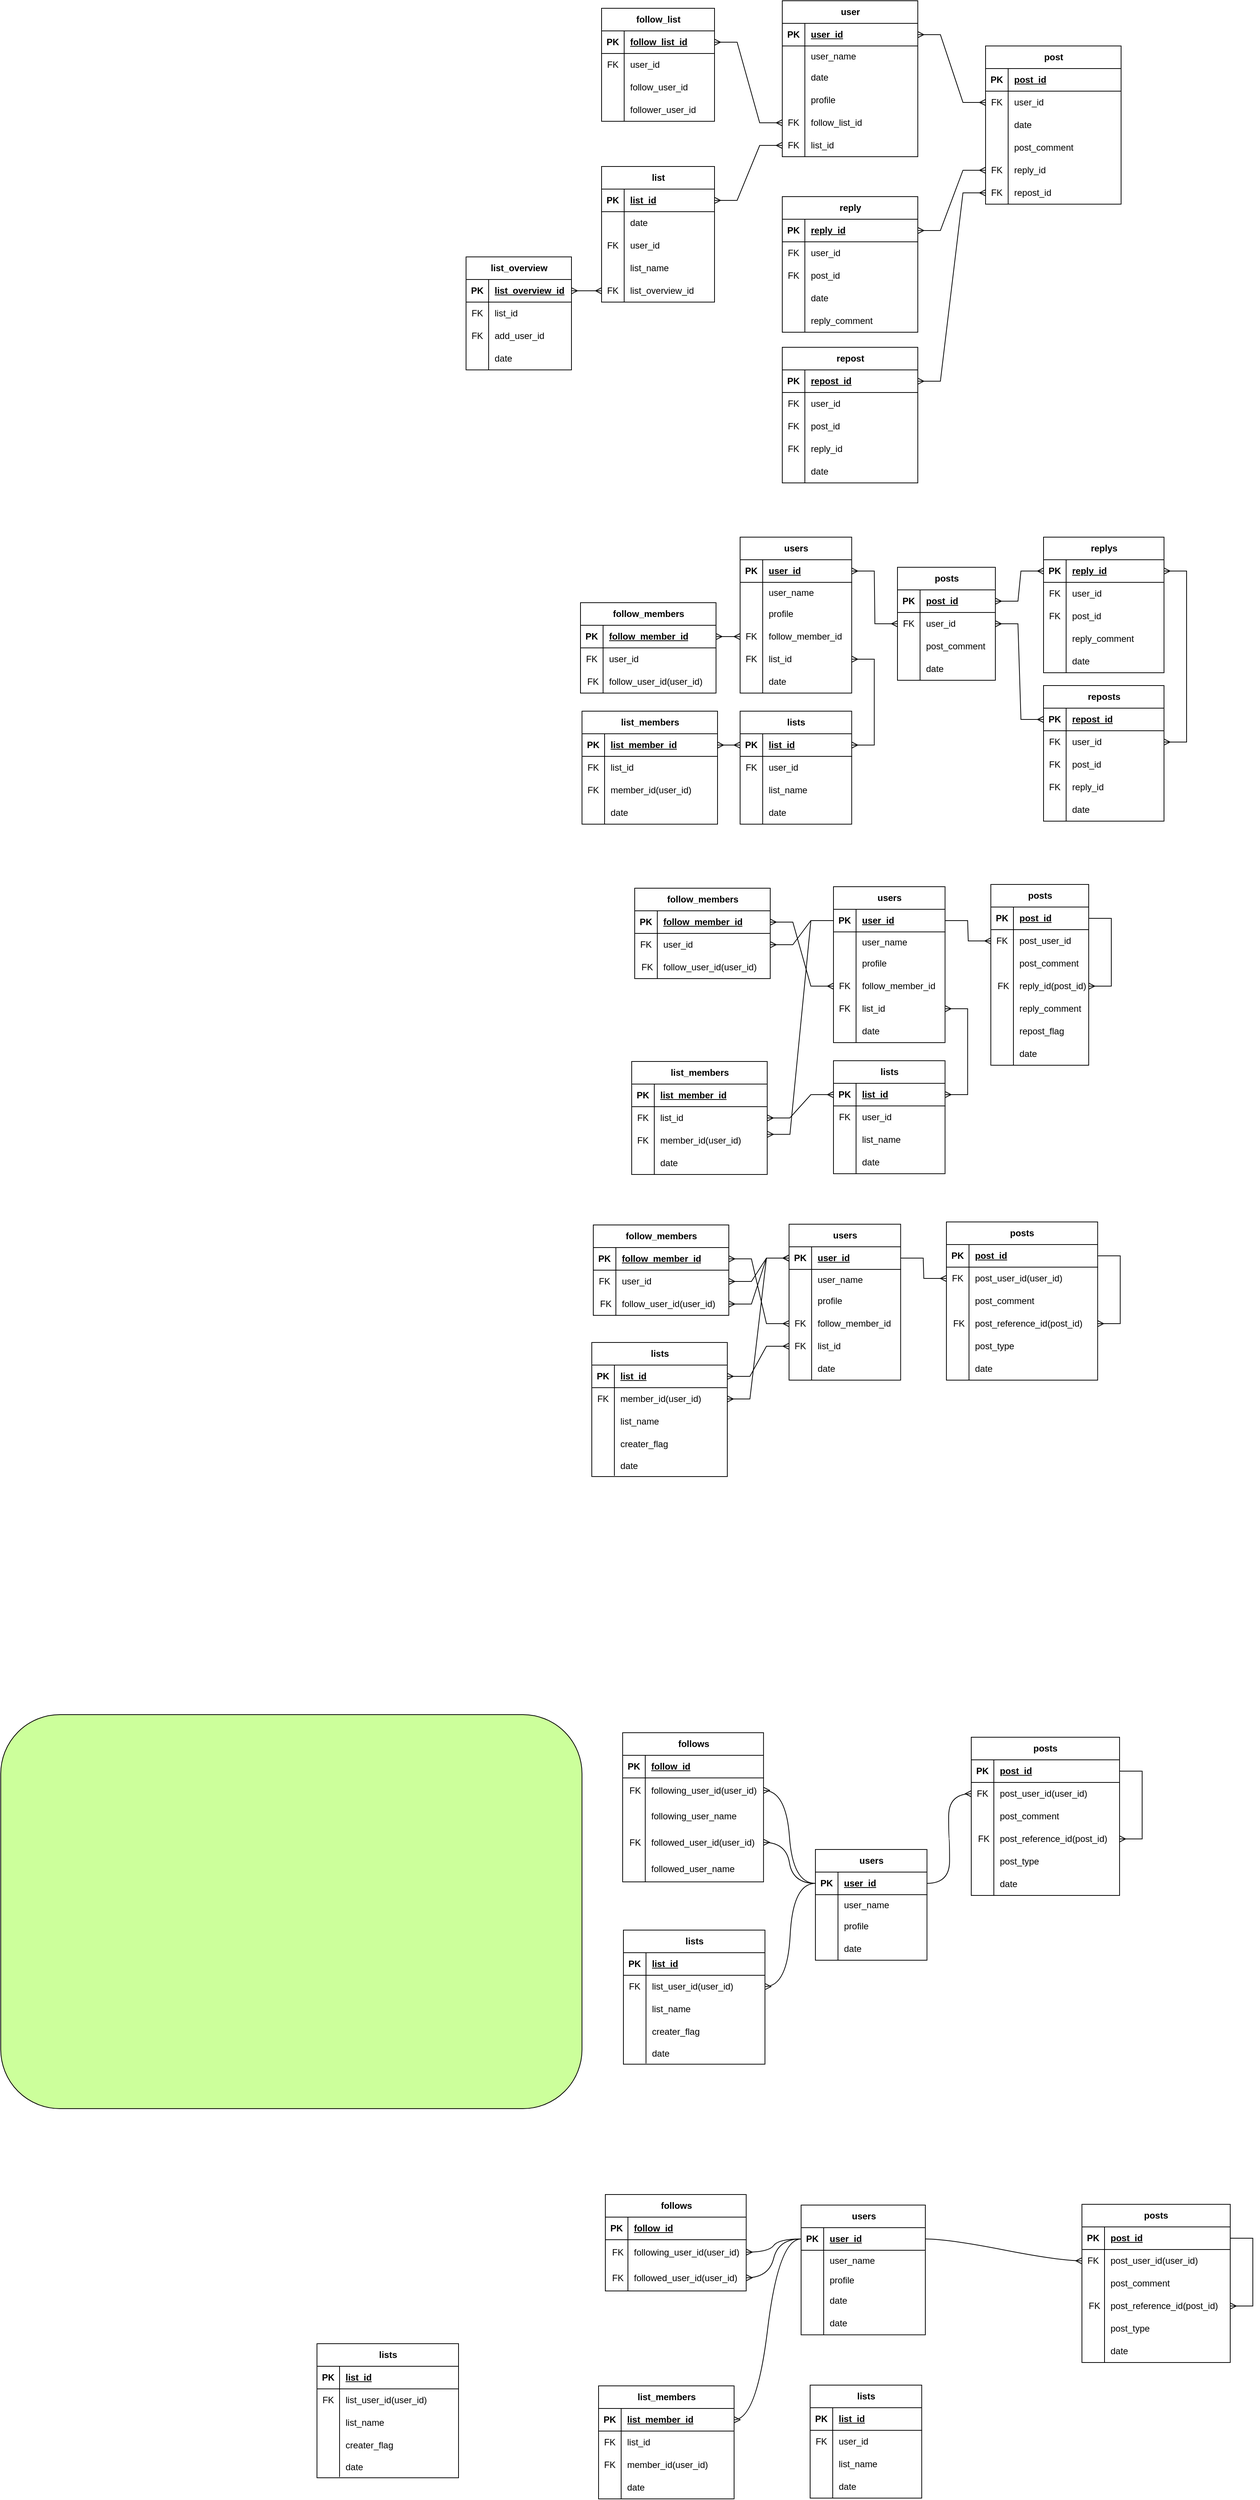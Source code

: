 <mxfile version="27.1.6">
  <diagram id="R2lEEEUBdFMjLlhIrx00" name="Page-1">
    <mxGraphModel dx="3078" dy="1165" grid="0" gridSize="10" guides="0" tooltips="1" connect="1" arrows="1" fold="1" page="1" pageScale="1" pageWidth="1654" pageHeight="1169" math="0" shadow="0" extFonts="Permanent Marker^https://fonts.googleapis.com/css?family=Permanent+Marker">
      <root>
        <mxCell id="0" />
        <mxCell id="1" parent="0" />
        <mxCell id="dM8aK4aPAKs7K9Y9Eyb--2" value="" style="rounded=1;whiteSpace=wrap;html=1;fillColor=#CCFF9B;" parent="1" vertex="1">
          <mxGeometry x="-738" y="2335" width="772" height="523" as="geometry" />
        </mxCell>
        <mxCell id="toRbOVVaLKip7XA09hD3-128" style="edgeStyle=none;curved=1;rounded=0;orthogonalLoop=1;jettySize=auto;html=1;exitX=1;exitY=0.5;exitDx=0;exitDy=0;fontSize=12;startSize=8;endSize=8;" parent="1" source="toRbOVVaLKip7XA09hD3-66" target="toRbOVVaLKip7XA09hD3-65" edge="1">
          <mxGeometry relative="1" as="geometry" />
        </mxCell>
        <mxCell id="Z0va_Sow9RR0B_8RdqIn-8" value="user" style="shape=table;startSize=30;container=1;collapsible=1;childLayout=tableLayout;fixedRows=1;rowLines=0;fontStyle=1;align=center;resizeLast=1;html=1;" parent="1" vertex="1">
          <mxGeometry x="300" y="60" width="180" height="207" as="geometry" />
        </mxCell>
        <mxCell id="Z0va_Sow9RR0B_8RdqIn-9" value="" style="shape=tableRow;horizontal=0;startSize=0;swimlaneHead=0;swimlaneBody=0;fillColor=none;collapsible=0;dropTarget=0;points=[[0,0.5],[1,0.5]];portConstraint=eastwest;top=0;left=0;right=0;bottom=1;" parent="Z0va_Sow9RR0B_8RdqIn-8" vertex="1">
          <mxGeometry y="30" width="180" height="30" as="geometry" />
        </mxCell>
        <mxCell id="Z0va_Sow9RR0B_8RdqIn-10" value="PK" style="shape=partialRectangle;connectable=0;fillColor=none;top=0;left=0;bottom=0;right=0;fontStyle=1;overflow=hidden;whiteSpace=wrap;html=1;" parent="Z0va_Sow9RR0B_8RdqIn-9" vertex="1">
          <mxGeometry width="30" height="30" as="geometry">
            <mxRectangle width="30" height="30" as="alternateBounds" />
          </mxGeometry>
        </mxCell>
        <mxCell id="Z0va_Sow9RR0B_8RdqIn-11" value="user_id" style="shape=partialRectangle;connectable=0;fillColor=none;top=0;left=0;bottom=0;right=0;align=left;spacingLeft=6;fontStyle=5;overflow=hidden;whiteSpace=wrap;html=1;" parent="Z0va_Sow9RR0B_8RdqIn-9" vertex="1">
          <mxGeometry x="30" width="150" height="30" as="geometry">
            <mxRectangle width="150" height="30" as="alternateBounds" />
          </mxGeometry>
        </mxCell>
        <mxCell id="Z0va_Sow9RR0B_8RdqIn-24" value="" style="shape=tableRow;horizontal=0;startSize=0;swimlaneHead=0;swimlaneBody=0;fillColor=none;collapsible=0;dropTarget=0;points=[[0,0.5],[1,0.5]];portConstraint=eastwest;top=0;left=0;right=0;bottom=0;" parent="Z0va_Sow9RR0B_8RdqIn-8" vertex="1">
          <mxGeometry y="60" width="180" height="27" as="geometry" />
        </mxCell>
        <mxCell id="Z0va_Sow9RR0B_8RdqIn-25" value="" style="shape=partialRectangle;connectable=0;fillColor=none;top=0;left=0;bottom=0;right=0;editable=1;overflow=hidden;whiteSpace=wrap;html=1;" parent="Z0va_Sow9RR0B_8RdqIn-24" vertex="1">
          <mxGeometry width="30" height="27" as="geometry">
            <mxRectangle width="30" height="27" as="alternateBounds" />
          </mxGeometry>
        </mxCell>
        <mxCell id="Z0va_Sow9RR0B_8RdqIn-26" value="user_name" style="shape=partialRectangle;connectable=0;fillColor=none;top=0;left=0;bottom=0;right=0;align=left;spacingLeft=6;overflow=hidden;whiteSpace=wrap;html=1;" parent="Z0va_Sow9RR0B_8RdqIn-24" vertex="1">
          <mxGeometry x="30" width="150" height="27" as="geometry">
            <mxRectangle width="150" height="27" as="alternateBounds" />
          </mxGeometry>
        </mxCell>
        <mxCell id="MmmrcMvahK1PES_YRMRZ-10" value="" style="shape=tableRow;horizontal=0;startSize=0;swimlaneHead=0;swimlaneBody=0;fillColor=none;collapsible=0;dropTarget=0;points=[[0,0.5],[1,0.5]];portConstraint=eastwest;top=0;left=0;right=0;bottom=0;" parent="Z0va_Sow9RR0B_8RdqIn-8" vertex="1">
          <mxGeometry y="87" width="180" height="30" as="geometry" />
        </mxCell>
        <mxCell id="MmmrcMvahK1PES_YRMRZ-11" value="" style="shape=partialRectangle;connectable=0;fillColor=none;top=0;left=0;bottom=0;right=0;editable=1;overflow=hidden;whiteSpace=wrap;html=1;" parent="MmmrcMvahK1PES_YRMRZ-10" vertex="1">
          <mxGeometry width="30" height="30" as="geometry">
            <mxRectangle width="30" height="30" as="alternateBounds" />
          </mxGeometry>
        </mxCell>
        <mxCell id="MmmrcMvahK1PES_YRMRZ-12" value="date" style="shape=partialRectangle;connectable=0;fillColor=none;top=0;left=0;bottom=0;right=0;align=left;spacingLeft=6;overflow=hidden;whiteSpace=wrap;html=1;" parent="MmmrcMvahK1PES_YRMRZ-10" vertex="1">
          <mxGeometry x="30" width="150" height="30" as="geometry">
            <mxRectangle width="150" height="30" as="alternateBounds" />
          </mxGeometry>
        </mxCell>
        <mxCell id="MmmrcMvahK1PES_YRMRZ-13" value="" style="shape=tableRow;horizontal=0;startSize=0;swimlaneHead=0;swimlaneBody=0;fillColor=none;collapsible=0;dropTarget=0;points=[[0,0.5],[1,0.5]];portConstraint=eastwest;top=0;left=0;right=0;bottom=0;" parent="Z0va_Sow9RR0B_8RdqIn-8" vertex="1">
          <mxGeometry y="117" width="180" height="30" as="geometry" />
        </mxCell>
        <mxCell id="MmmrcMvahK1PES_YRMRZ-14" value="" style="shape=partialRectangle;connectable=0;fillColor=none;top=0;left=0;bottom=0;right=0;editable=1;overflow=hidden;whiteSpace=wrap;html=1;" parent="MmmrcMvahK1PES_YRMRZ-13" vertex="1">
          <mxGeometry width="30" height="30" as="geometry">
            <mxRectangle width="30" height="30" as="alternateBounds" />
          </mxGeometry>
        </mxCell>
        <mxCell id="MmmrcMvahK1PES_YRMRZ-15" value="profile" style="shape=partialRectangle;connectable=0;fillColor=none;top=0;left=0;bottom=0;right=0;align=left;spacingLeft=6;overflow=hidden;whiteSpace=wrap;html=1;" parent="MmmrcMvahK1PES_YRMRZ-13" vertex="1">
          <mxGeometry x="30" width="150" height="30" as="geometry">
            <mxRectangle width="150" height="30" as="alternateBounds" />
          </mxGeometry>
        </mxCell>
        <mxCell id="Z0va_Sow9RR0B_8RdqIn-213" value="" style="shape=tableRow;horizontal=0;startSize=0;swimlaneHead=0;swimlaneBody=0;fillColor=none;collapsible=0;dropTarget=0;points=[[0,0.5],[1,0.5]];portConstraint=eastwest;top=0;left=0;right=0;bottom=0;" parent="Z0va_Sow9RR0B_8RdqIn-8" vertex="1">
          <mxGeometry y="147" width="180" height="30" as="geometry" />
        </mxCell>
        <mxCell id="Z0va_Sow9RR0B_8RdqIn-214" value="FK" style="shape=partialRectangle;connectable=0;fillColor=none;top=0;left=0;bottom=0;right=0;editable=1;overflow=hidden;whiteSpace=wrap;html=1;" parent="Z0va_Sow9RR0B_8RdqIn-213" vertex="1">
          <mxGeometry width="30" height="30" as="geometry">
            <mxRectangle width="30" height="30" as="alternateBounds" />
          </mxGeometry>
        </mxCell>
        <mxCell id="Z0va_Sow9RR0B_8RdqIn-215" value="follow_list_id" style="shape=partialRectangle;connectable=0;fillColor=none;top=0;left=0;bottom=0;right=0;align=left;spacingLeft=6;overflow=hidden;whiteSpace=wrap;html=1;" parent="Z0va_Sow9RR0B_8RdqIn-213" vertex="1">
          <mxGeometry x="30" width="150" height="30" as="geometry">
            <mxRectangle width="150" height="30" as="alternateBounds" />
          </mxGeometry>
        </mxCell>
        <mxCell id="zL0RHShUz-koyyII4yPF-43" value="" style="shape=tableRow;horizontal=0;startSize=0;swimlaneHead=0;swimlaneBody=0;fillColor=none;collapsible=0;dropTarget=0;points=[[0,0.5],[1,0.5]];portConstraint=eastwest;top=0;left=0;right=0;bottom=0;" parent="Z0va_Sow9RR0B_8RdqIn-8" vertex="1">
          <mxGeometry y="177" width="180" height="30" as="geometry" />
        </mxCell>
        <mxCell id="zL0RHShUz-koyyII4yPF-44" value="FK" style="shape=partialRectangle;connectable=0;fillColor=none;top=0;left=0;bottom=0;right=0;editable=1;overflow=hidden;whiteSpace=wrap;html=1;" parent="zL0RHShUz-koyyII4yPF-43" vertex="1">
          <mxGeometry width="30" height="30" as="geometry">
            <mxRectangle width="30" height="30" as="alternateBounds" />
          </mxGeometry>
        </mxCell>
        <mxCell id="zL0RHShUz-koyyII4yPF-45" value="list_id" style="shape=partialRectangle;connectable=0;fillColor=none;top=0;left=0;bottom=0;right=0;align=left;spacingLeft=6;overflow=hidden;whiteSpace=wrap;html=1;" parent="zL0RHShUz-koyyII4yPF-43" vertex="1">
          <mxGeometry x="30" width="150" height="30" as="geometry">
            <mxRectangle width="150" height="30" as="alternateBounds" />
          </mxGeometry>
        </mxCell>
        <mxCell id="Z0va_Sow9RR0B_8RdqIn-43" value="reply" style="shape=table;startSize=30;container=1;collapsible=1;childLayout=tableLayout;fixedRows=1;rowLines=0;fontStyle=1;align=center;resizeLast=1;html=1;" parent="1" vertex="1">
          <mxGeometry x="300" y="320" width="180" height="180" as="geometry" />
        </mxCell>
        <mxCell id="Z0va_Sow9RR0B_8RdqIn-44" value="" style="shape=tableRow;horizontal=0;startSize=0;swimlaneHead=0;swimlaneBody=0;fillColor=none;collapsible=0;dropTarget=0;points=[[0,0.5],[1,0.5]];portConstraint=eastwest;top=0;left=0;right=0;bottom=1;" parent="Z0va_Sow9RR0B_8RdqIn-43" vertex="1">
          <mxGeometry y="30" width="180" height="30" as="geometry" />
        </mxCell>
        <mxCell id="Z0va_Sow9RR0B_8RdqIn-45" value="PK" style="shape=partialRectangle;connectable=0;fillColor=none;top=0;left=0;bottom=0;right=0;fontStyle=1;overflow=hidden;whiteSpace=wrap;html=1;" parent="Z0va_Sow9RR0B_8RdqIn-44" vertex="1">
          <mxGeometry width="30" height="30" as="geometry">
            <mxRectangle width="30" height="30" as="alternateBounds" />
          </mxGeometry>
        </mxCell>
        <mxCell id="Z0va_Sow9RR0B_8RdqIn-46" value="reply_id" style="shape=partialRectangle;connectable=0;fillColor=none;top=0;left=0;bottom=0;right=0;align=left;spacingLeft=6;fontStyle=5;overflow=hidden;whiteSpace=wrap;html=1;" parent="Z0va_Sow9RR0B_8RdqIn-44" vertex="1">
          <mxGeometry x="30" width="150" height="30" as="geometry">
            <mxRectangle width="150" height="30" as="alternateBounds" />
          </mxGeometry>
        </mxCell>
        <mxCell id="Z0va_Sow9RR0B_8RdqIn-70" value="" style="shape=tableRow;horizontal=0;startSize=0;swimlaneHead=0;swimlaneBody=0;fillColor=none;collapsible=0;dropTarget=0;points=[[0,0.5],[1,0.5]];portConstraint=eastwest;top=0;left=0;right=0;bottom=0;" parent="Z0va_Sow9RR0B_8RdqIn-43" vertex="1">
          <mxGeometry y="60" width="180" height="30" as="geometry" />
        </mxCell>
        <mxCell id="Z0va_Sow9RR0B_8RdqIn-71" value="FK" style="shape=partialRectangle;connectable=0;fillColor=none;top=0;left=0;bottom=0;right=0;editable=1;overflow=hidden;whiteSpace=wrap;html=1;" parent="Z0va_Sow9RR0B_8RdqIn-70" vertex="1">
          <mxGeometry width="30" height="30" as="geometry">
            <mxRectangle width="30" height="30" as="alternateBounds" />
          </mxGeometry>
        </mxCell>
        <mxCell id="Z0va_Sow9RR0B_8RdqIn-72" value="user_id" style="shape=partialRectangle;connectable=0;fillColor=none;top=0;left=0;bottom=0;right=0;align=left;spacingLeft=6;overflow=hidden;whiteSpace=wrap;html=1;" parent="Z0va_Sow9RR0B_8RdqIn-70" vertex="1">
          <mxGeometry x="30" width="150" height="30" as="geometry">
            <mxRectangle width="150" height="30" as="alternateBounds" />
          </mxGeometry>
        </mxCell>
        <mxCell id="MmmrcMvahK1PES_YRMRZ-16" value="" style="shape=tableRow;horizontal=0;startSize=0;swimlaneHead=0;swimlaneBody=0;fillColor=none;collapsible=0;dropTarget=0;points=[[0,0.5],[1,0.5]];portConstraint=eastwest;top=0;left=0;right=0;bottom=0;" parent="Z0va_Sow9RR0B_8RdqIn-43" vertex="1">
          <mxGeometry y="90" width="180" height="30" as="geometry" />
        </mxCell>
        <mxCell id="MmmrcMvahK1PES_YRMRZ-17" value="FK" style="shape=partialRectangle;connectable=0;fillColor=none;top=0;left=0;bottom=0;right=0;editable=1;overflow=hidden;whiteSpace=wrap;html=1;" parent="MmmrcMvahK1PES_YRMRZ-16" vertex="1">
          <mxGeometry width="30" height="30" as="geometry">
            <mxRectangle width="30" height="30" as="alternateBounds" />
          </mxGeometry>
        </mxCell>
        <mxCell id="MmmrcMvahK1PES_YRMRZ-18" value="post_id" style="shape=partialRectangle;connectable=0;fillColor=none;top=0;left=0;bottom=0;right=0;align=left;spacingLeft=6;overflow=hidden;whiteSpace=wrap;html=1;" parent="MmmrcMvahK1PES_YRMRZ-16" vertex="1">
          <mxGeometry x="30" width="150" height="30" as="geometry">
            <mxRectangle width="150" height="30" as="alternateBounds" />
          </mxGeometry>
        </mxCell>
        <mxCell id="MmmrcMvahK1PES_YRMRZ-7" value="" style="shape=tableRow;horizontal=0;startSize=0;swimlaneHead=0;swimlaneBody=0;fillColor=none;collapsible=0;dropTarget=0;points=[[0,0.5],[1,0.5]];portConstraint=eastwest;top=0;left=0;right=0;bottom=0;" parent="Z0va_Sow9RR0B_8RdqIn-43" vertex="1">
          <mxGeometry y="120" width="180" height="30" as="geometry" />
        </mxCell>
        <mxCell id="MmmrcMvahK1PES_YRMRZ-8" value="" style="shape=partialRectangle;connectable=0;fillColor=none;top=0;left=0;bottom=0;right=0;editable=1;overflow=hidden;whiteSpace=wrap;html=1;" parent="MmmrcMvahK1PES_YRMRZ-7" vertex="1">
          <mxGeometry width="30" height="30" as="geometry">
            <mxRectangle width="30" height="30" as="alternateBounds" />
          </mxGeometry>
        </mxCell>
        <mxCell id="MmmrcMvahK1PES_YRMRZ-9" value="date" style="shape=partialRectangle;connectable=0;fillColor=none;top=0;left=0;bottom=0;right=0;align=left;spacingLeft=6;overflow=hidden;whiteSpace=wrap;html=1;" parent="MmmrcMvahK1PES_YRMRZ-7" vertex="1">
          <mxGeometry x="30" width="150" height="30" as="geometry">
            <mxRectangle width="150" height="30" as="alternateBounds" />
          </mxGeometry>
        </mxCell>
        <mxCell id="Z0va_Sow9RR0B_8RdqIn-50" value="" style="shape=tableRow;horizontal=0;startSize=0;swimlaneHead=0;swimlaneBody=0;fillColor=none;collapsible=0;dropTarget=0;points=[[0,0.5],[1,0.5]];portConstraint=eastwest;top=0;left=0;right=0;bottom=0;" parent="Z0va_Sow9RR0B_8RdqIn-43" vertex="1">
          <mxGeometry y="150" width="180" height="30" as="geometry" />
        </mxCell>
        <mxCell id="Z0va_Sow9RR0B_8RdqIn-51" value="" style="shape=partialRectangle;connectable=0;fillColor=none;top=0;left=0;bottom=0;right=0;editable=1;overflow=hidden;whiteSpace=wrap;html=1;" parent="Z0va_Sow9RR0B_8RdqIn-50" vertex="1">
          <mxGeometry width="30" height="30" as="geometry">
            <mxRectangle width="30" height="30" as="alternateBounds" />
          </mxGeometry>
        </mxCell>
        <mxCell id="Z0va_Sow9RR0B_8RdqIn-52" value="reply_comment" style="shape=partialRectangle;connectable=0;fillColor=none;top=0;left=0;bottom=0;right=0;align=left;spacingLeft=6;overflow=hidden;whiteSpace=wrap;html=1;" parent="Z0va_Sow9RR0B_8RdqIn-50" vertex="1">
          <mxGeometry x="30" width="150" height="30" as="geometry">
            <mxRectangle width="150" height="30" as="alternateBounds" />
          </mxGeometry>
        </mxCell>
        <mxCell id="Z0va_Sow9RR0B_8RdqIn-97" value="repost" style="shape=table;startSize=30;container=1;collapsible=1;childLayout=tableLayout;fixedRows=1;rowLines=0;fontStyle=1;align=center;resizeLast=1;html=1;" parent="1" vertex="1">
          <mxGeometry x="300" y="520" width="180" height="180" as="geometry" />
        </mxCell>
        <mxCell id="Z0va_Sow9RR0B_8RdqIn-98" value="" style="shape=tableRow;horizontal=0;startSize=0;swimlaneHead=0;swimlaneBody=0;fillColor=none;collapsible=0;dropTarget=0;points=[[0,0.5],[1,0.5]];portConstraint=eastwest;top=0;left=0;right=0;bottom=1;" parent="Z0va_Sow9RR0B_8RdqIn-97" vertex="1">
          <mxGeometry y="30" width="180" height="30" as="geometry" />
        </mxCell>
        <mxCell id="Z0va_Sow9RR0B_8RdqIn-99" value="PK" style="shape=partialRectangle;connectable=0;fillColor=none;top=0;left=0;bottom=0;right=0;fontStyle=1;overflow=hidden;whiteSpace=wrap;html=1;" parent="Z0va_Sow9RR0B_8RdqIn-98" vertex="1">
          <mxGeometry width="30" height="30" as="geometry">
            <mxRectangle width="30" height="30" as="alternateBounds" />
          </mxGeometry>
        </mxCell>
        <mxCell id="Z0va_Sow9RR0B_8RdqIn-100" value="repost_id" style="shape=partialRectangle;connectable=0;fillColor=none;top=0;left=0;bottom=0;right=0;align=left;spacingLeft=6;fontStyle=5;overflow=hidden;whiteSpace=wrap;html=1;" parent="Z0va_Sow9RR0B_8RdqIn-98" vertex="1">
          <mxGeometry x="30" width="150" height="30" as="geometry">
            <mxRectangle width="150" height="30" as="alternateBounds" />
          </mxGeometry>
        </mxCell>
        <mxCell id="Z0va_Sow9RR0B_8RdqIn-101" value="" style="shape=tableRow;horizontal=0;startSize=0;swimlaneHead=0;swimlaneBody=0;fillColor=none;collapsible=0;dropTarget=0;points=[[0,0.5],[1,0.5]];portConstraint=eastwest;top=0;left=0;right=0;bottom=0;" parent="Z0va_Sow9RR0B_8RdqIn-97" vertex="1">
          <mxGeometry y="60" width="180" height="30" as="geometry" />
        </mxCell>
        <mxCell id="Z0va_Sow9RR0B_8RdqIn-102" value="FK" style="shape=partialRectangle;connectable=0;fillColor=none;top=0;left=0;bottom=0;right=0;editable=1;overflow=hidden;whiteSpace=wrap;html=1;" parent="Z0va_Sow9RR0B_8RdqIn-101" vertex="1">
          <mxGeometry width="30" height="30" as="geometry">
            <mxRectangle width="30" height="30" as="alternateBounds" />
          </mxGeometry>
        </mxCell>
        <mxCell id="Z0va_Sow9RR0B_8RdqIn-103" value="user_id" style="shape=partialRectangle;connectable=0;fillColor=none;top=0;left=0;bottom=0;right=0;align=left;spacingLeft=6;overflow=hidden;whiteSpace=wrap;html=1;" parent="Z0va_Sow9RR0B_8RdqIn-101" vertex="1">
          <mxGeometry x="30" width="150" height="30" as="geometry">
            <mxRectangle width="150" height="30" as="alternateBounds" />
          </mxGeometry>
        </mxCell>
        <mxCell id="Z0va_Sow9RR0B_8RdqIn-104" value="" style="shape=tableRow;horizontal=0;startSize=0;swimlaneHead=0;swimlaneBody=0;fillColor=none;collapsible=0;dropTarget=0;points=[[0,0.5],[1,0.5]];portConstraint=eastwest;top=0;left=0;right=0;bottom=0;" parent="Z0va_Sow9RR0B_8RdqIn-97" vertex="1">
          <mxGeometry y="90" width="180" height="30" as="geometry" />
        </mxCell>
        <mxCell id="Z0va_Sow9RR0B_8RdqIn-105" value="FK" style="shape=partialRectangle;connectable=0;fillColor=none;top=0;left=0;bottom=0;right=0;editable=1;overflow=hidden;whiteSpace=wrap;html=1;" parent="Z0va_Sow9RR0B_8RdqIn-104" vertex="1">
          <mxGeometry width="30" height="30" as="geometry">
            <mxRectangle width="30" height="30" as="alternateBounds" />
          </mxGeometry>
        </mxCell>
        <mxCell id="Z0va_Sow9RR0B_8RdqIn-106" value="post_id" style="shape=partialRectangle;connectable=0;fillColor=none;top=0;left=0;bottom=0;right=0;align=left;spacingLeft=6;overflow=hidden;whiteSpace=wrap;html=1;" parent="Z0va_Sow9RR0B_8RdqIn-104" vertex="1">
          <mxGeometry x="30" width="150" height="30" as="geometry">
            <mxRectangle width="150" height="30" as="alternateBounds" />
          </mxGeometry>
        </mxCell>
        <mxCell id="MmmrcMvahK1PES_YRMRZ-19" value="" style="shape=tableRow;horizontal=0;startSize=0;swimlaneHead=0;swimlaneBody=0;fillColor=none;collapsible=0;dropTarget=0;points=[[0,0.5],[1,0.5]];portConstraint=eastwest;top=0;left=0;right=0;bottom=0;" parent="Z0va_Sow9RR0B_8RdqIn-97" vertex="1">
          <mxGeometry y="120" width="180" height="30" as="geometry" />
        </mxCell>
        <mxCell id="MmmrcMvahK1PES_YRMRZ-20" value="FK" style="shape=partialRectangle;connectable=0;fillColor=none;top=0;left=0;bottom=0;right=0;editable=1;overflow=hidden;whiteSpace=wrap;html=1;" parent="MmmrcMvahK1PES_YRMRZ-19" vertex="1">
          <mxGeometry width="30" height="30" as="geometry">
            <mxRectangle width="30" height="30" as="alternateBounds" />
          </mxGeometry>
        </mxCell>
        <mxCell id="MmmrcMvahK1PES_YRMRZ-21" value="reply_id" style="shape=partialRectangle;connectable=0;fillColor=none;top=0;left=0;bottom=0;right=0;align=left;spacingLeft=6;overflow=hidden;whiteSpace=wrap;html=1;" parent="MmmrcMvahK1PES_YRMRZ-19" vertex="1">
          <mxGeometry x="30" width="150" height="30" as="geometry">
            <mxRectangle width="150" height="30" as="alternateBounds" />
          </mxGeometry>
        </mxCell>
        <mxCell id="MmmrcMvahK1PES_YRMRZ-4" value="" style="shape=tableRow;horizontal=0;startSize=0;swimlaneHead=0;swimlaneBody=0;fillColor=none;collapsible=0;dropTarget=0;points=[[0,0.5],[1,0.5]];portConstraint=eastwest;top=0;left=0;right=0;bottom=0;" parent="Z0va_Sow9RR0B_8RdqIn-97" vertex="1">
          <mxGeometry y="150" width="180" height="30" as="geometry" />
        </mxCell>
        <mxCell id="MmmrcMvahK1PES_YRMRZ-5" value="" style="shape=partialRectangle;connectable=0;fillColor=none;top=0;left=0;bottom=0;right=0;editable=1;overflow=hidden;whiteSpace=wrap;html=1;" parent="MmmrcMvahK1PES_YRMRZ-4" vertex="1">
          <mxGeometry width="30" height="30" as="geometry">
            <mxRectangle width="30" height="30" as="alternateBounds" />
          </mxGeometry>
        </mxCell>
        <mxCell id="MmmrcMvahK1PES_YRMRZ-6" value="date" style="shape=partialRectangle;connectable=0;fillColor=none;top=0;left=0;bottom=0;right=0;align=left;spacingLeft=6;overflow=hidden;whiteSpace=wrap;html=1;" parent="MmmrcMvahK1PES_YRMRZ-4" vertex="1">
          <mxGeometry x="30" width="150" height="30" as="geometry">
            <mxRectangle width="150" height="30" as="alternateBounds" />
          </mxGeometry>
        </mxCell>
        <mxCell id="Z0va_Sow9RR0B_8RdqIn-159" value="list_overview" style="shape=table;startSize=30;container=1;collapsible=1;childLayout=tableLayout;fixedRows=1;rowLines=0;fontStyle=1;align=center;resizeLast=1;html=1;" parent="1" vertex="1">
          <mxGeometry x="-120" y="400" width="140" height="150" as="geometry" />
        </mxCell>
        <mxCell id="Z0va_Sow9RR0B_8RdqIn-160" value="" style="shape=tableRow;horizontal=0;startSize=0;swimlaneHead=0;swimlaneBody=0;fillColor=none;collapsible=0;dropTarget=0;points=[[0,0.5],[1,0.5]];portConstraint=eastwest;top=0;left=0;right=0;bottom=1;" parent="Z0va_Sow9RR0B_8RdqIn-159" vertex="1">
          <mxGeometry y="30" width="140" height="30" as="geometry" />
        </mxCell>
        <mxCell id="Z0va_Sow9RR0B_8RdqIn-161" value="PK" style="shape=partialRectangle;connectable=0;fillColor=none;top=0;left=0;bottom=0;right=0;fontStyle=1;overflow=hidden;whiteSpace=wrap;html=1;" parent="Z0va_Sow9RR0B_8RdqIn-160" vertex="1">
          <mxGeometry width="30" height="30" as="geometry">
            <mxRectangle width="30" height="30" as="alternateBounds" />
          </mxGeometry>
        </mxCell>
        <mxCell id="Z0va_Sow9RR0B_8RdqIn-162" value="&lt;span style=&quot;text-align: center; text-wrap-mode: nowrap;&quot;&gt;list_overview_id&lt;/span&gt;" style="shape=partialRectangle;connectable=0;fillColor=none;top=0;left=0;bottom=0;right=0;align=left;spacingLeft=6;fontStyle=5;overflow=hidden;whiteSpace=wrap;html=1;" parent="Z0va_Sow9RR0B_8RdqIn-160" vertex="1">
          <mxGeometry x="30" width="110" height="30" as="geometry">
            <mxRectangle width="110" height="30" as="alternateBounds" />
          </mxGeometry>
        </mxCell>
        <mxCell id="Z0va_Sow9RR0B_8RdqIn-166" value="" style="shape=tableRow;horizontal=0;startSize=0;swimlaneHead=0;swimlaneBody=0;fillColor=none;collapsible=0;dropTarget=0;points=[[0,0.5],[1,0.5]];portConstraint=eastwest;top=0;left=0;right=0;bottom=0;" parent="Z0va_Sow9RR0B_8RdqIn-159" vertex="1">
          <mxGeometry y="60" width="140" height="30" as="geometry" />
        </mxCell>
        <mxCell id="Z0va_Sow9RR0B_8RdqIn-167" value="FK" style="shape=partialRectangle;connectable=0;fillColor=none;top=0;left=0;bottom=0;right=0;editable=1;overflow=hidden;whiteSpace=wrap;html=1;" parent="Z0va_Sow9RR0B_8RdqIn-166" vertex="1">
          <mxGeometry width="30" height="30" as="geometry">
            <mxRectangle width="30" height="30" as="alternateBounds" />
          </mxGeometry>
        </mxCell>
        <mxCell id="Z0va_Sow9RR0B_8RdqIn-168" value="list_id" style="shape=partialRectangle;connectable=0;fillColor=none;top=0;left=0;bottom=0;right=0;align=left;spacingLeft=6;overflow=hidden;whiteSpace=wrap;html=1;" parent="Z0va_Sow9RR0B_8RdqIn-166" vertex="1">
          <mxGeometry x="30" width="110" height="30" as="geometry">
            <mxRectangle width="110" height="30" as="alternateBounds" />
          </mxGeometry>
        </mxCell>
        <mxCell id="MmmrcMvahK1PES_YRMRZ-1" value="" style="shape=tableRow;horizontal=0;startSize=0;swimlaneHead=0;swimlaneBody=0;fillColor=none;collapsible=0;dropTarget=0;points=[[0,0.5],[1,0.5]];portConstraint=eastwest;top=0;left=0;right=0;bottom=0;" parent="Z0va_Sow9RR0B_8RdqIn-159" vertex="1">
          <mxGeometry y="90" width="140" height="30" as="geometry" />
        </mxCell>
        <mxCell id="MmmrcMvahK1PES_YRMRZ-2" value="FK" style="shape=partialRectangle;connectable=0;fillColor=none;top=0;left=0;bottom=0;right=0;editable=1;overflow=hidden;whiteSpace=wrap;html=1;" parent="MmmrcMvahK1PES_YRMRZ-1" vertex="1">
          <mxGeometry width="30" height="30" as="geometry">
            <mxRectangle width="30" height="30" as="alternateBounds" />
          </mxGeometry>
        </mxCell>
        <mxCell id="MmmrcMvahK1PES_YRMRZ-3" value="add_user_id" style="shape=partialRectangle;connectable=0;fillColor=none;top=0;left=0;bottom=0;right=0;align=left;spacingLeft=6;overflow=hidden;whiteSpace=wrap;html=1;" parent="MmmrcMvahK1PES_YRMRZ-1" vertex="1">
          <mxGeometry x="30" width="110" height="30" as="geometry">
            <mxRectangle width="110" height="30" as="alternateBounds" />
          </mxGeometry>
        </mxCell>
        <mxCell id="Z0va_Sow9RR0B_8RdqIn-169" value="" style="shape=tableRow;horizontal=0;startSize=0;swimlaneHead=0;swimlaneBody=0;fillColor=none;collapsible=0;dropTarget=0;points=[[0,0.5],[1,0.5]];portConstraint=eastwest;top=0;left=0;right=0;bottom=0;" parent="Z0va_Sow9RR0B_8RdqIn-159" vertex="1">
          <mxGeometry y="120" width="140" height="30" as="geometry" />
        </mxCell>
        <mxCell id="Z0va_Sow9RR0B_8RdqIn-170" value="" style="shape=partialRectangle;connectable=0;fillColor=none;top=0;left=0;bottom=0;right=0;editable=1;overflow=hidden;whiteSpace=wrap;html=1;" parent="Z0va_Sow9RR0B_8RdqIn-169" vertex="1">
          <mxGeometry width="30" height="30" as="geometry">
            <mxRectangle width="30" height="30" as="alternateBounds" />
          </mxGeometry>
        </mxCell>
        <mxCell id="Z0va_Sow9RR0B_8RdqIn-171" value="date" style="shape=partialRectangle;connectable=0;fillColor=none;top=0;left=0;bottom=0;right=0;align=left;spacingLeft=6;overflow=hidden;whiteSpace=wrap;html=1;" parent="Z0va_Sow9RR0B_8RdqIn-169" vertex="1">
          <mxGeometry x="30" width="110" height="30" as="geometry">
            <mxRectangle width="110" height="30" as="alternateBounds" />
          </mxGeometry>
        </mxCell>
        <mxCell id="kUhotxIKodIZAwDKaIEa-5" value="list" style="shape=table;startSize=30;container=1;collapsible=1;childLayout=tableLayout;fixedRows=1;rowLines=0;fontStyle=1;align=center;resizeLast=1;html=1;" parent="1" vertex="1">
          <mxGeometry x="60" y="280" width="150" height="180" as="geometry" />
        </mxCell>
        <mxCell id="kUhotxIKodIZAwDKaIEa-6" value="" style="shape=tableRow;horizontal=0;startSize=0;swimlaneHead=0;swimlaneBody=0;fillColor=none;collapsible=0;dropTarget=0;points=[[0,0.5],[1,0.5]];portConstraint=eastwest;top=0;left=0;right=0;bottom=1;" parent="kUhotxIKodIZAwDKaIEa-5" vertex="1">
          <mxGeometry y="30" width="150" height="30" as="geometry" />
        </mxCell>
        <mxCell id="kUhotxIKodIZAwDKaIEa-7" value="PK" style="shape=partialRectangle;connectable=0;fillColor=none;top=0;left=0;bottom=0;right=0;fontStyle=1;overflow=hidden;whiteSpace=wrap;html=1;" parent="kUhotxIKodIZAwDKaIEa-6" vertex="1">
          <mxGeometry width="30" height="30" as="geometry">
            <mxRectangle width="30" height="30" as="alternateBounds" />
          </mxGeometry>
        </mxCell>
        <mxCell id="kUhotxIKodIZAwDKaIEa-8" value="list_id" style="shape=partialRectangle;connectable=0;fillColor=none;top=0;left=0;bottom=0;right=0;align=left;spacingLeft=6;fontStyle=5;overflow=hidden;whiteSpace=wrap;html=1;" parent="kUhotxIKodIZAwDKaIEa-6" vertex="1">
          <mxGeometry x="30" width="120" height="30" as="geometry">
            <mxRectangle width="120" height="30" as="alternateBounds" />
          </mxGeometry>
        </mxCell>
        <mxCell id="kUhotxIKodIZAwDKaIEa-9" value="" style="shape=tableRow;horizontal=0;startSize=0;swimlaneHead=0;swimlaneBody=0;fillColor=none;collapsible=0;dropTarget=0;points=[[0,0.5],[1,0.5]];portConstraint=eastwest;top=0;left=0;right=0;bottom=0;" parent="kUhotxIKodIZAwDKaIEa-5" vertex="1">
          <mxGeometry y="60" width="150" height="30" as="geometry" />
        </mxCell>
        <mxCell id="kUhotxIKodIZAwDKaIEa-10" value="" style="shape=partialRectangle;connectable=0;fillColor=none;top=0;left=0;bottom=0;right=0;editable=1;overflow=hidden;whiteSpace=wrap;html=1;" parent="kUhotxIKodIZAwDKaIEa-9" vertex="1">
          <mxGeometry width="30" height="30" as="geometry">
            <mxRectangle width="30" height="30" as="alternateBounds" />
          </mxGeometry>
        </mxCell>
        <mxCell id="kUhotxIKodIZAwDKaIEa-11" value="date" style="shape=partialRectangle;connectable=0;fillColor=none;top=0;left=0;bottom=0;right=0;align=left;spacingLeft=6;overflow=hidden;whiteSpace=wrap;html=1;" parent="kUhotxIKodIZAwDKaIEa-9" vertex="1">
          <mxGeometry x="30" width="120" height="30" as="geometry">
            <mxRectangle width="120" height="30" as="alternateBounds" />
          </mxGeometry>
        </mxCell>
        <mxCell id="kUhotxIKodIZAwDKaIEa-12" value="" style="shape=tableRow;horizontal=0;startSize=0;swimlaneHead=0;swimlaneBody=0;fillColor=none;collapsible=0;dropTarget=0;points=[[0,0.5],[1,0.5]];portConstraint=eastwest;top=0;left=0;right=0;bottom=0;" parent="kUhotxIKodIZAwDKaIEa-5" vertex="1">
          <mxGeometry y="90" width="150" height="30" as="geometry" />
        </mxCell>
        <mxCell id="kUhotxIKodIZAwDKaIEa-13" value="FK" style="shape=partialRectangle;connectable=0;fillColor=none;top=0;left=0;bottom=0;right=0;editable=1;overflow=hidden;whiteSpace=wrap;html=1;" parent="kUhotxIKodIZAwDKaIEa-12" vertex="1">
          <mxGeometry width="30" height="30" as="geometry">
            <mxRectangle width="30" height="30" as="alternateBounds" />
          </mxGeometry>
        </mxCell>
        <mxCell id="kUhotxIKodIZAwDKaIEa-14" value="user_id" style="shape=partialRectangle;connectable=0;fillColor=none;top=0;left=0;bottom=0;right=0;align=left;spacingLeft=6;overflow=hidden;whiteSpace=wrap;html=1;" parent="kUhotxIKodIZAwDKaIEa-12" vertex="1">
          <mxGeometry x="30" width="120" height="30" as="geometry">
            <mxRectangle width="120" height="30" as="alternateBounds" />
          </mxGeometry>
        </mxCell>
        <mxCell id="zL0RHShUz-koyyII4yPF-35" value="" style="shape=tableRow;horizontal=0;startSize=0;swimlaneHead=0;swimlaneBody=0;fillColor=none;collapsible=0;dropTarget=0;points=[[0,0.5],[1,0.5]];portConstraint=eastwest;top=0;left=0;right=0;bottom=0;" parent="kUhotxIKodIZAwDKaIEa-5" vertex="1">
          <mxGeometry y="120" width="150" height="30" as="geometry" />
        </mxCell>
        <mxCell id="zL0RHShUz-koyyII4yPF-36" value="" style="shape=partialRectangle;connectable=0;fillColor=none;top=0;left=0;bottom=0;right=0;editable=1;overflow=hidden;whiteSpace=wrap;html=1;" parent="zL0RHShUz-koyyII4yPF-35" vertex="1">
          <mxGeometry width="30" height="30" as="geometry">
            <mxRectangle width="30" height="30" as="alternateBounds" />
          </mxGeometry>
        </mxCell>
        <mxCell id="zL0RHShUz-koyyII4yPF-37" value="list_name" style="shape=partialRectangle;connectable=0;fillColor=none;top=0;left=0;bottom=0;right=0;align=left;spacingLeft=6;overflow=hidden;whiteSpace=wrap;html=1;" parent="zL0RHShUz-koyyII4yPF-35" vertex="1">
          <mxGeometry x="30" width="120" height="30" as="geometry">
            <mxRectangle width="120" height="30" as="alternateBounds" />
          </mxGeometry>
        </mxCell>
        <mxCell id="zL0RHShUz-koyyII4yPF-46" value="" style="shape=tableRow;horizontal=0;startSize=0;swimlaneHead=0;swimlaneBody=0;fillColor=none;collapsible=0;dropTarget=0;points=[[0,0.5],[1,0.5]];portConstraint=eastwest;top=0;left=0;right=0;bottom=0;" parent="kUhotxIKodIZAwDKaIEa-5" vertex="1">
          <mxGeometry y="150" width="150" height="30" as="geometry" />
        </mxCell>
        <mxCell id="zL0RHShUz-koyyII4yPF-47" value="FK" style="shape=partialRectangle;connectable=0;fillColor=none;top=0;left=0;bottom=0;right=0;editable=1;overflow=hidden;whiteSpace=wrap;html=1;" parent="zL0RHShUz-koyyII4yPF-46" vertex="1">
          <mxGeometry width="30" height="30" as="geometry">
            <mxRectangle width="30" height="30" as="alternateBounds" />
          </mxGeometry>
        </mxCell>
        <mxCell id="zL0RHShUz-koyyII4yPF-48" value="list_overview_id" style="shape=partialRectangle;connectable=0;fillColor=none;top=0;left=0;bottom=0;right=0;align=left;spacingLeft=6;overflow=hidden;whiteSpace=wrap;html=1;" parent="zL0RHShUz-koyyII4yPF-46" vertex="1">
          <mxGeometry x="30" width="120" height="30" as="geometry">
            <mxRectangle width="120" height="30" as="alternateBounds" />
          </mxGeometry>
        </mxCell>
        <mxCell id="zL0RHShUz-koyyII4yPF-1" value="follow_list" style="shape=table;startSize=30;container=1;collapsible=1;childLayout=tableLayout;fixedRows=1;rowLines=0;fontStyle=1;align=center;resizeLast=1;html=1;" parent="1" vertex="1">
          <mxGeometry x="60" y="70" width="150" height="150" as="geometry" />
        </mxCell>
        <mxCell id="zL0RHShUz-koyyII4yPF-2" value="" style="shape=tableRow;horizontal=0;startSize=0;swimlaneHead=0;swimlaneBody=0;fillColor=none;collapsible=0;dropTarget=0;points=[[0,0.5],[1,0.5]];portConstraint=eastwest;top=0;left=0;right=0;bottom=1;" parent="zL0RHShUz-koyyII4yPF-1" vertex="1">
          <mxGeometry y="30" width="150" height="30" as="geometry" />
        </mxCell>
        <mxCell id="zL0RHShUz-koyyII4yPF-3" value="PK" style="shape=partialRectangle;connectable=0;fillColor=none;top=0;left=0;bottom=0;right=0;fontStyle=1;overflow=hidden;whiteSpace=wrap;html=1;" parent="zL0RHShUz-koyyII4yPF-2" vertex="1">
          <mxGeometry width="30" height="30" as="geometry">
            <mxRectangle width="30" height="30" as="alternateBounds" />
          </mxGeometry>
        </mxCell>
        <mxCell id="zL0RHShUz-koyyII4yPF-4" value="follow_list_id" style="shape=partialRectangle;connectable=0;fillColor=none;top=0;left=0;bottom=0;right=0;align=left;spacingLeft=6;fontStyle=5;overflow=hidden;whiteSpace=wrap;html=1;" parent="zL0RHShUz-koyyII4yPF-2" vertex="1">
          <mxGeometry x="30" width="120" height="30" as="geometry">
            <mxRectangle width="120" height="30" as="alternateBounds" />
          </mxGeometry>
        </mxCell>
        <mxCell id="zL0RHShUz-koyyII4yPF-5" value="" style="shape=tableRow;horizontal=0;startSize=0;swimlaneHead=0;swimlaneBody=0;fillColor=none;collapsible=0;dropTarget=0;points=[[0,0.5],[1,0.5]];portConstraint=eastwest;top=0;left=0;right=0;bottom=0;" parent="zL0RHShUz-koyyII4yPF-1" vertex="1">
          <mxGeometry y="60" width="150" height="30" as="geometry" />
        </mxCell>
        <mxCell id="zL0RHShUz-koyyII4yPF-6" value="FK" style="shape=partialRectangle;connectable=0;fillColor=none;top=0;left=0;bottom=0;right=0;editable=1;overflow=hidden;whiteSpace=wrap;html=1;" parent="zL0RHShUz-koyyII4yPF-5" vertex="1">
          <mxGeometry width="30" height="30" as="geometry">
            <mxRectangle width="30" height="30" as="alternateBounds" />
          </mxGeometry>
        </mxCell>
        <mxCell id="zL0RHShUz-koyyII4yPF-7" value="user_id" style="shape=partialRectangle;connectable=0;fillColor=none;top=0;left=0;bottom=0;right=0;align=left;spacingLeft=6;overflow=hidden;whiteSpace=wrap;html=1;" parent="zL0RHShUz-koyyII4yPF-5" vertex="1">
          <mxGeometry x="30" width="120" height="30" as="geometry">
            <mxRectangle width="120" height="30" as="alternateBounds" />
          </mxGeometry>
        </mxCell>
        <mxCell id="zL0RHShUz-koyyII4yPF-8" value="" style="shape=tableRow;horizontal=0;startSize=0;swimlaneHead=0;swimlaneBody=0;fillColor=none;collapsible=0;dropTarget=0;points=[[0,0.5],[1,0.5]];portConstraint=eastwest;top=0;left=0;right=0;bottom=0;" parent="zL0RHShUz-koyyII4yPF-1" vertex="1">
          <mxGeometry y="90" width="150" height="30" as="geometry" />
        </mxCell>
        <mxCell id="zL0RHShUz-koyyII4yPF-9" value="" style="shape=partialRectangle;connectable=0;fillColor=none;top=0;left=0;bottom=0;right=0;editable=1;overflow=hidden;whiteSpace=wrap;html=1;" parent="zL0RHShUz-koyyII4yPF-8" vertex="1">
          <mxGeometry width="30" height="30" as="geometry">
            <mxRectangle width="30" height="30" as="alternateBounds" />
          </mxGeometry>
        </mxCell>
        <mxCell id="zL0RHShUz-koyyII4yPF-10" value="follow_user_id" style="shape=partialRectangle;connectable=0;fillColor=none;top=0;left=0;bottom=0;right=0;align=left;spacingLeft=6;overflow=hidden;whiteSpace=wrap;html=1;" parent="zL0RHShUz-koyyII4yPF-8" vertex="1">
          <mxGeometry x="30" width="120" height="30" as="geometry">
            <mxRectangle width="120" height="30" as="alternateBounds" />
          </mxGeometry>
        </mxCell>
        <mxCell id="zL0RHShUz-koyyII4yPF-11" value="" style="shape=tableRow;horizontal=0;startSize=0;swimlaneHead=0;swimlaneBody=0;fillColor=none;collapsible=0;dropTarget=0;points=[[0,0.5],[1,0.5]];portConstraint=eastwest;top=0;left=0;right=0;bottom=0;" parent="zL0RHShUz-koyyII4yPF-1" vertex="1">
          <mxGeometry y="120" width="150" height="30" as="geometry" />
        </mxCell>
        <mxCell id="zL0RHShUz-koyyII4yPF-12" value="" style="shape=partialRectangle;connectable=0;fillColor=none;top=0;left=0;bottom=0;right=0;editable=1;overflow=hidden;whiteSpace=wrap;html=1;" parent="zL0RHShUz-koyyII4yPF-11" vertex="1">
          <mxGeometry width="30" height="30" as="geometry">
            <mxRectangle width="30" height="30" as="alternateBounds" />
          </mxGeometry>
        </mxCell>
        <mxCell id="zL0RHShUz-koyyII4yPF-13" value="follower_user_id" style="shape=partialRectangle;connectable=0;fillColor=none;top=0;left=0;bottom=0;right=0;align=left;spacingLeft=6;overflow=hidden;whiteSpace=wrap;html=1;" parent="zL0RHShUz-koyyII4yPF-11" vertex="1">
          <mxGeometry x="30" width="120" height="30" as="geometry">
            <mxRectangle width="120" height="30" as="alternateBounds" />
          </mxGeometry>
        </mxCell>
        <mxCell id="zL0RHShUz-koyyII4yPF-14" value="post" style="shape=table;startSize=30;container=1;collapsible=1;childLayout=tableLayout;fixedRows=1;rowLines=0;fontStyle=1;align=center;resizeLast=1;html=1;" parent="1" vertex="1">
          <mxGeometry x="570" y="120" width="180" height="210" as="geometry" />
        </mxCell>
        <mxCell id="zL0RHShUz-koyyII4yPF-15" value="" style="shape=tableRow;horizontal=0;startSize=0;swimlaneHead=0;swimlaneBody=0;fillColor=none;collapsible=0;dropTarget=0;points=[[0,0.5],[1,0.5]];portConstraint=eastwest;top=0;left=0;right=0;bottom=1;" parent="zL0RHShUz-koyyII4yPF-14" vertex="1">
          <mxGeometry y="30" width="180" height="30" as="geometry" />
        </mxCell>
        <mxCell id="zL0RHShUz-koyyII4yPF-16" value="PK" style="shape=partialRectangle;connectable=0;fillColor=none;top=0;left=0;bottom=0;right=0;fontStyle=1;overflow=hidden;whiteSpace=wrap;html=1;" parent="zL0RHShUz-koyyII4yPF-15" vertex="1">
          <mxGeometry width="30" height="30" as="geometry">
            <mxRectangle width="30" height="30" as="alternateBounds" />
          </mxGeometry>
        </mxCell>
        <mxCell id="zL0RHShUz-koyyII4yPF-17" value="post_id" style="shape=partialRectangle;connectable=0;fillColor=none;top=0;left=0;bottom=0;right=0;align=left;spacingLeft=6;fontStyle=5;overflow=hidden;whiteSpace=wrap;html=1;" parent="zL0RHShUz-koyyII4yPF-15" vertex="1">
          <mxGeometry x="30" width="150" height="30" as="geometry">
            <mxRectangle width="150" height="30" as="alternateBounds" />
          </mxGeometry>
        </mxCell>
        <mxCell id="zL0RHShUz-koyyII4yPF-24" value="" style="shape=tableRow;horizontal=0;startSize=0;swimlaneHead=0;swimlaneBody=0;fillColor=none;collapsible=0;dropTarget=0;points=[[0,0.5],[1,0.5]];portConstraint=eastwest;top=0;left=0;right=0;bottom=0;" parent="zL0RHShUz-koyyII4yPF-14" vertex="1">
          <mxGeometry y="60" width="180" height="30" as="geometry" />
        </mxCell>
        <mxCell id="zL0RHShUz-koyyII4yPF-25" value="FK" style="shape=partialRectangle;connectable=0;fillColor=none;top=0;left=0;bottom=0;right=0;editable=1;overflow=hidden;whiteSpace=wrap;html=1;" parent="zL0RHShUz-koyyII4yPF-24" vertex="1">
          <mxGeometry width="30" height="30" as="geometry">
            <mxRectangle width="30" height="30" as="alternateBounds" />
          </mxGeometry>
        </mxCell>
        <mxCell id="zL0RHShUz-koyyII4yPF-26" value="user_id" style="shape=partialRectangle;connectable=0;fillColor=none;top=0;left=0;bottom=0;right=0;align=left;spacingLeft=6;overflow=hidden;whiteSpace=wrap;html=1;" parent="zL0RHShUz-koyyII4yPF-24" vertex="1">
          <mxGeometry x="30" width="150" height="30" as="geometry">
            <mxRectangle width="150" height="30" as="alternateBounds" />
          </mxGeometry>
        </mxCell>
        <mxCell id="zL0RHShUz-koyyII4yPF-18" value="" style="shape=tableRow;horizontal=0;startSize=0;swimlaneHead=0;swimlaneBody=0;fillColor=none;collapsible=0;dropTarget=0;points=[[0,0.5],[1,0.5]];portConstraint=eastwest;top=0;left=0;right=0;bottom=0;" parent="zL0RHShUz-koyyII4yPF-14" vertex="1">
          <mxGeometry y="90" width="180" height="30" as="geometry" />
        </mxCell>
        <mxCell id="zL0RHShUz-koyyII4yPF-19" value="" style="shape=partialRectangle;connectable=0;fillColor=none;top=0;left=0;bottom=0;right=0;editable=1;overflow=hidden;whiteSpace=wrap;html=1;" parent="zL0RHShUz-koyyII4yPF-18" vertex="1">
          <mxGeometry width="30" height="30" as="geometry">
            <mxRectangle width="30" height="30" as="alternateBounds" />
          </mxGeometry>
        </mxCell>
        <mxCell id="zL0RHShUz-koyyII4yPF-20" value="date" style="shape=partialRectangle;connectable=0;fillColor=none;top=0;left=0;bottom=0;right=0;align=left;spacingLeft=6;overflow=hidden;whiteSpace=wrap;html=1;" parent="zL0RHShUz-koyyII4yPF-18" vertex="1">
          <mxGeometry x="30" width="150" height="30" as="geometry">
            <mxRectangle width="150" height="30" as="alternateBounds" />
          </mxGeometry>
        </mxCell>
        <mxCell id="zL0RHShUz-koyyII4yPF-21" value="" style="shape=tableRow;horizontal=0;startSize=0;swimlaneHead=0;swimlaneBody=0;fillColor=none;collapsible=0;dropTarget=0;points=[[0,0.5],[1,0.5]];portConstraint=eastwest;top=0;left=0;right=0;bottom=0;" parent="zL0RHShUz-koyyII4yPF-14" vertex="1">
          <mxGeometry y="120" width="180" height="30" as="geometry" />
        </mxCell>
        <mxCell id="zL0RHShUz-koyyII4yPF-22" value="" style="shape=partialRectangle;connectable=0;fillColor=none;top=0;left=0;bottom=0;right=0;editable=1;overflow=hidden;whiteSpace=wrap;html=1;" parent="zL0RHShUz-koyyII4yPF-21" vertex="1">
          <mxGeometry width="30" height="30" as="geometry">
            <mxRectangle width="30" height="30" as="alternateBounds" />
          </mxGeometry>
        </mxCell>
        <mxCell id="zL0RHShUz-koyyII4yPF-23" value="post_comment" style="shape=partialRectangle;connectable=0;fillColor=none;top=0;left=0;bottom=0;right=0;align=left;spacingLeft=6;overflow=hidden;whiteSpace=wrap;html=1;" parent="zL0RHShUz-koyyII4yPF-21" vertex="1">
          <mxGeometry x="30" width="150" height="30" as="geometry">
            <mxRectangle width="150" height="30" as="alternateBounds" />
          </mxGeometry>
        </mxCell>
        <mxCell id="zL0RHShUz-koyyII4yPF-27" value="" style="shape=tableRow;horizontal=0;startSize=0;swimlaneHead=0;swimlaneBody=0;fillColor=none;collapsible=0;dropTarget=0;points=[[0,0.5],[1,0.5]];portConstraint=eastwest;top=0;left=0;right=0;bottom=0;" parent="zL0RHShUz-koyyII4yPF-14" vertex="1">
          <mxGeometry y="150" width="180" height="30" as="geometry" />
        </mxCell>
        <mxCell id="zL0RHShUz-koyyII4yPF-28" value="FK" style="shape=partialRectangle;connectable=0;fillColor=none;top=0;left=0;bottom=0;right=0;editable=1;overflow=hidden;whiteSpace=wrap;html=1;" parent="zL0RHShUz-koyyII4yPF-27" vertex="1">
          <mxGeometry width="30" height="30" as="geometry">
            <mxRectangle width="30" height="30" as="alternateBounds" />
          </mxGeometry>
        </mxCell>
        <mxCell id="zL0RHShUz-koyyII4yPF-29" value="reply_id" style="shape=partialRectangle;connectable=0;fillColor=none;top=0;left=0;bottom=0;right=0;align=left;spacingLeft=6;overflow=hidden;whiteSpace=wrap;html=1;" parent="zL0RHShUz-koyyII4yPF-27" vertex="1">
          <mxGeometry x="30" width="150" height="30" as="geometry">
            <mxRectangle width="150" height="30" as="alternateBounds" />
          </mxGeometry>
        </mxCell>
        <mxCell id="zL0RHShUz-koyyII4yPF-30" value="" style="shape=tableRow;horizontal=0;startSize=0;swimlaneHead=0;swimlaneBody=0;fillColor=none;collapsible=0;dropTarget=0;points=[[0,0.5],[1,0.5]];portConstraint=eastwest;top=0;left=0;right=0;bottom=0;" parent="zL0RHShUz-koyyII4yPF-14" vertex="1">
          <mxGeometry y="180" width="180" height="30" as="geometry" />
        </mxCell>
        <mxCell id="zL0RHShUz-koyyII4yPF-31" value="FK" style="shape=partialRectangle;connectable=0;fillColor=none;top=0;left=0;bottom=0;right=0;editable=1;overflow=hidden;whiteSpace=wrap;html=1;" parent="zL0RHShUz-koyyII4yPF-30" vertex="1">
          <mxGeometry width="30" height="30" as="geometry">
            <mxRectangle width="30" height="30" as="alternateBounds" />
          </mxGeometry>
        </mxCell>
        <mxCell id="zL0RHShUz-koyyII4yPF-32" value="repost_id" style="shape=partialRectangle;connectable=0;fillColor=none;top=0;left=0;bottom=0;right=0;align=left;spacingLeft=6;overflow=hidden;whiteSpace=wrap;html=1;" parent="zL0RHShUz-koyyII4yPF-30" vertex="1">
          <mxGeometry x="30" width="150" height="30" as="geometry">
            <mxRectangle width="150" height="30" as="alternateBounds" />
          </mxGeometry>
        </mxCell>
        <mxCell id="zL0RHShUz-koyyII4yPF-38" value="" style="edgeStyle=entityRelationEdgeStyle;fontSize=12;html=1;endArrow=ERmany;startArrow=ERmany;rounded=0;exitX=1;exitY=0.5;exitDx=0;exitDy=0;entryX=0;entryY=0.5;entryDx=0;entryDy=0;" parent="1" source="zL0RHShUz-koyyII4yPF-2" target="Z0va_Sow9RR0B_8RdqIn-213" edge="1">
          <mxGeometry width="100" height="100" relative="1" as="geometry">
            <mxPoint x="290" y="410" as="sourcePoint" />
            <mxPoint x="390" y="310" as="targetPoint" />
          </mxGeometry>
        </mxCell>
        <mxCell id="zL0RHShUz-koyyII4yPF-40" value="" style="edgeStyle=entityRelationEdgeStyle;fontSize=12;html=1;endArrow=ERmany;startArrow=ERmany;rounded=0;entryX=0;entryY=0.5;entryDx=0;entryDy=0;" parent="1" source="Z0va_Sow9RR0B_8RdqIn-9" target="zL0RHShUz-koyyII4yPF-24" edge="1">
          <mxGeometry width="100" height="100" relative="1" as="geometry">
            <mxPoint x="280" y="160" as="sourcePoint" />
            <mxPoint x="350" y="190" as="targetPoint" />
          </mxGeometry>
        </mxCell>
        <mxCell id="zL0RHShUz-koyyII4yPF-41" value="" style="edgeStyle=entityRelationEdgeStyle;fontSize=12;html=1;endArrow=ERmany;startArrow=ERmany;rounded=0;entryX=0;entryY=0.5;entryDx=0;entryDy=0;exitX=1;exitY=0.5;exitDx=0;exitDy=0;" parent="1" source="Z0va_Sow9RR0B_8RdqIn-44" target="zL0RHShUz-koyyII4yPF-27" edge="1">
          <mxGeometry width="100" height="100" relative="1" as="geometry">
            <mxPoint x="480" y="460" as="sourcePoint" />
            <mxPoint x="580" y="360" as="targetPoint" />
          </mxGeometry>
        </mxCell>
        <mxCell id="zL0RHShUz-koyyII4yPF-42" value="" style="edgeStyle=entityRelationEdgeStyle;fontSize=12;html=1;endArrow=ERmany;startArrow=ERmany;rounded=0;entryX=0;entryY=0.5;entryDx=0;entryDy=0;exitX=1;exitY=0.5;exitDx=0;exitDy=0;" parent="1" source="Z0va_Sow9RR0B_8RdqIn-98" target="zL0RHShUz-koyyII4yPF-30" edge="1">
          <mxGeometry width="100" height="100" relative="1" as="geometry">
            <mxPoint x="510" y="330" as="sourcePoint" />
            <mxPoint x="590" y="320" as="targetPoint" />
          </mxGeometry>
        </mxCell>
        <mxCell id="zL0RHShUz-koyyII4yPF-49" value="" style="edgeStyle=entityRelationEdgeStyle;fontSize=12;html=1;endArrow=ERmany;startArrow=ERmany;rounded=0;exitX=1;exitY=0.5;exitDx=0;exitDy=0;entryX=0;entryY=0.5;entryDx=0;entryDy=0;" parent="1" source="kUhotxIKodIZAwDKaIEa-6" target="zL0RHShUz-koyyII4yPF-43" edge="1">
          <mxGeometry width="100" height="100" relative="1" as="geometry">
            <mxPoint x="140" y="160" as="sourcePoint" />
            <mxPoint x="200" y="190" as="targetPoint" />
          </mxGeometry>
        </mxCell>
        <mxCell id="zL0RHShUz-koyyII4yPF-50" value="" style="edgeStyle=entityRelationEdgeStyle;fontSize=12;html=1;endArrow=ERmany;startArrow=ERmany;rounded=0;exitX=1;exitY=0.5;exitDx=0;exitDy=0;entryX=0;entryY=0.5;entryDx=0;entryDy=0;" parent="1" source="Z0va_Sow9RR0B_8RdqIn-160" target="zL0RHShUz-koyyII4yPF-46" edge="1">
          <mxGeometry width="100" height="100" relative="1" as="geometry">
            <mxPoint x="210" y="380" as="sourcePoint" />
            <mxPoint x="280" y="320" as="targetPoint" />
          </mxGeometry>
        </mxCell>
        <mxCell id="toRbOVVaLKip7XA09hD3-1" value="users" style="shape=table;startSize=30;container=1;collapsible=1;childLayout=tableLayout;fixedRows=1;rowLines=0;fontStyle=1;align=center;resizeLast=1;html=1;" parent="1" vertex="1">
          <mxGeometry x="244" y="772" width="148.195" height="207" as="geometry" />
        </mxCell>
        <mxCell id="toRbOVVaLKip7XA09hD3-2" value="" style="shape=tableRow;horizontal=0;startSize=0;swimlaneHead=0;swimlaneBody=0;fillColor=none;collapsible=0;dropTarget=0;points=[[0,0.5],[1,0.5]];portConstraint=eastwest;top=0;left=0;right=0;bottom=1;" parent="toRbOVVaLKip7XA09hD3-1" vertex="1">
          <mxGeometry y="30" width="148.195" height="30" as="geometry" />
        </mxCell>
        <mxCell id="toRbOVVaLKip7XA09hD3-3" value="PK" style="shape=partialRectangle;connectable=0;fillColor=none;top=0;left=0;bottom=0;right=0;fontStyle=1;overflow=hidden;whiteSpace=wrap;html=1;" parent="toRbOVVaLKip7XA09hD3-2" vertex="1">
          <mxGeometry width="30" height="30" as="geometry">
            <mxRectangle width="30" height="30" as="alternateBounds" />
          </mxGeometry>
        </mxCell>
        <mxCell id="toRbOVVaLKip7XA09hD3-4" value="user_id" style="shape=partialRectangle;connectable=0;fillColor=none;top=0;left=0;bottom=0;right=0;align=left;spacingLeft=6;fontStyle=5;overflow=hidden;whiteSpace=wrap;html=1;" parent="toRbOVVaLKip7XA09hD3-2" vertex="1">
          <mxGeometry x="30" width="118.195" height="30" as="geometry">
            <mxRectangle width="118.195" height="30" as="alternateBounds" />
          </mxGeometry>
        </mxCell>
        <mxCell id="toRbOVVaLKip7XA09hD3-5" value="" style="shape=tableRow;horizontal=0;startSize=0;swimlaneHead=0;swimlaneBody=0;fillColor=none;collapsible=0;dropTarget=0;points=[[0,0.5],[1,0.5]];portConstraint=eastwest;top=0;left=0;right=0;bottom=0;" parent="toRbOVVaLKip7XA09hD3-1" vertex="1">
          <mxGeometry y="60" width="148.195" height="27" as="geometry" />
        </mxCell>
        <mxCell id="toRbOVVaLKip7XA09hD3-6" value="" style="shape=partialRectangle;connectable=0;fillColor=none;top=0;left=0;bottom=0;right=0;editable=1;overflow=hidden;whiteSpace=wrap;html=1;" parent="toRbOVVaLKip7XA09hD3-5" vertex="1">
          <mxGeometry width="30" height="27" as="geometry">
            <mxRectangle width="30" height="27" as="alternateBounds" />
          </mxGeometry>
        </mxCell>
        <mxCell id="toRbOVVaLKip7XA09hD3-7" value="user_name" style="shape=partialRectangle;connectable=0;fillColor=none;top=0;left=0;bottom=0;right=0;align=left;spacingLeft=6;overflow=hidden;whiteSpace=wrap;html=1;" parent="toRbOVVaLKip7XA09hD3-5" vertex="1">
          <mxGeometry x="30" width="118.195" height="27" as="geometry">
            <mxRectangle width="118.195" height="27" as="alternateBounds" />
          </mxGeometry>
        </mxCell>
        <mxCell id="toRbOVVaLKip7XA09hD3-11" value="" style="shape=tableRow;horizontal=0;startSize=0;swimlaneHead=0;swimlaneBody=0;fillColor=none;collapsible=0;dropTarget=0;points=[[0,0.5],[1,0.5]];portConstraint=eastwest;top=0;left=0;right=0;bottom=0;" parent="toRbOVVaLKip7XA09hD3-1" vertex="1">
          <mxGeometry y="87" width="148.195" height="30" as="geometry" />
        </mxCell>
        <mxCell id="toRbOVVaLKip7XA09hD3-12" value="" style="shape=partialRectangle;connectable=0;fillColor=none;top=0;left=0;bottom=0;right=0;editable=1;overflow=hidden;whiteSpace=wrap;html=1;" parent="toRbOVVaLKip7XA09hD3-11" vertex="1">
          <mxGeometry width="30" height="30" as="geometry">
            <mxRectangle width="30" height="30" as="alternateBounds" />
          </mxGeometry>
        </mxCell>
        <mxCell id="toRbOVVaLKip7XA09hD3-13" value="profile" style="shape=partialRectangle;connectable=0;fillColor=none;top=0;left=0;bottom=0;right=0;align=left;spacingLeft=6;overflow=hidden;whiteSpace=wrap;html=1;" parent="toRbOVVaLKip7XA09hD3-11" vertex="1">
          <mxGeometry x="30" width="118.195" height="30" as="geometry">
            <mxRectangle width="118.195" height="30" as="alternateBounds" />
          </mxGeometry>
        </mxCell>
        <mxCell id="toRbOVVaLKip7XA09hD3-14" value="" style="shape=tableRow;horizontal=0;startSize=0;swimlaneHead=0;swimlaneBody=0;fillColor=none;collapsible=0;dropTarget=0;points=[[0,0.5],[1,0.5]];portConstraint=eastwest;top=0;left=0;right=0;bottom=0;" parent="toRbOVVaLKip7XA09hD3-1" vertex="1">
          <mxGeometry y="117" width="148.195" height="30" as="geometry" />
        </mxCell>
        <mxCell id="toRbOVVaLKip7XA09hD3-15" value="FK" style="shape=partialRectangle;connectable=0;fillColor=none;top=0;left=0;bottom=0;right=0;editable=1;overflow=hidden;whiteSpace=wrap;html=1;" parent="toRbOVVaLKip7XA09hD3-14" vertex="1">
          <mxGeometry width="30" height="30" as="geometry">
            <mxRectangle width="30" height="30" as="alternateBounds" />
          </mxGeometry>
        </mxCell>
        <mxCell id="toRbOVVaLKip7XA09hD3-16" value="follow_member_id" style="shape=partialRectangle;connectable=0;fillColor=none;top=0;left=0;bottom=0;right=0;align=left;spacingLeft=6;overflow=hidden;whiteSpace=wrap;html=1;" parent="toRbOVVaLKip7XA09hD3-14" vertex="1">
          <mxGeometry x="30" width="118.195" height="30" as="geometry">
            <mxRectangle width="118.195" height="30" as="alternateBounds" />
          </mxGeometry>
        </mxCell>
        <mxCell id="toRbOVVaLKip7XA09hD3-17" value="" style="shape=tableRow;horizontal=0;startSize=0;swimlaneHead=0;swimlaneBody=0;fillColor=none;collapsible=0;dropTarget=0;points=[[0,0.5],[1,0.5]];portConstraint=eastwest;top=0;left=0;right=0;bottom=0;" parent="toRbOVVaLKip7XA09hD3-1" vertex="1">
          <mxGeometry y="147" width="148.195" height="30" as="geometry" />
        </mxCell>
        <mxCell id="toRbOVVaLKip7XA09hD3-18" value="FK" style="shape=partialRectangle;connectable=0;fillColor=none;top=0;left=0;bottom=0;right=0;editable=1;overflow=hidden;whiteSpace=wrap;html=1;" parent="toRbOVVaLKip7XA09hD3-17" vertex="1">
          <mxGeometry width="30" height="30" as="geometry">
            <mxRectangle width="30" height="30" as="alternateBounds" />
          </mxGeometry>
        </mxCell>
        <mxCell id="toRbOVVaLKip7XA09hD3-19" value="list_id" style="shape=partialRectangle;connectable=0;fillColor=none;top=0;left=0;bottom=0;right=0;align=left;spacingLeft=6;overflow=hidden;whiteSpace=wrap;html=1;" parent="toRbOVVaLKip7XA09hD3-17" vertex="1">
          <mxGeometry x="30" width="118.195" height="30" as="geometry">
            <mxRectangle width="118.195" height="30" as="alternateBounds" />
          </mxGeometry>
        </mxCell>
        <mxCell id="toRbOVVaLKip7XA09hD3-8" value="" style="shape=tableRow;horizontal=0;startSize=0;swimlaneHead=0;swimlaneBody=0;fillColor=none;collapsible=0;dropTarget=0;points=[[0,0.5],[1,0.5]];portConstraint=eastwest;top=0;left=0;right=0;bottom=0;" parent="toRbOVVaLKip7XA09hD3-1" vertex="1">
          <mxGeometry y="177" width="148.195" height="30" as="geometry" />
        </mxCell>
        <mxCell id="toRbOVVaLKip7XA09hD3-9" value="" style="shape=partialRectangle;connectable=0;fillColor=none;top=0;left=0;bottom=0;right=0;editable=1;overflow=hidden;whiteSpace=wrap;html=1;" parent="toRbOVVaLKip7XA09hD3-8" vertex="1">
          <mxGeometry width="30" height="30" as="geometry">
            <mxRectangle width="30" height="30" as="alternateBounds" />
          </mxGeometry>
        </mxCell>
        <mxCell id="toRbOVVaLKip7XA09hD3-10" value="date" style="shape=partialRectangle;connectable=0;fillColor=none;top=0;left=0;bottom=0;right=0;align=left;spacingLeft=6;overflow=hidden;whiteSpace=wrap;html=1;" parent="toRbOVVaLKip7XA09hD3-8" vertex="1">
          <mxGeometry x="30" width="118.195" height="30" as="geometry">
            <mxRectangle width="118.195" height="30" as="alternateBounds" />
          </mxGeometry>
        </mxCell>
        <mxCell id="toRbOVVaLKip7XA09hD3-20" value="replys" style="shape=table;startSize=30;container=1;collapsible=1;childLayout=tableLayout;fixedRows=1;rowLines=0;fontStyle=1;align=center;resizeLast=1;html=1;" parent="1" vertex="1">
          <mxGeometry x="647" y="772" width="160" height="180" as="geometry" />
        </mxCell>
        <mxCell id="toRbOVVaLKip7XA09hD3-21" value="" style="shape=tableRow;horizontal=0;startSize=0;swimlaneHead=0;swimlaneBody=0;fillColor=none;collapsible=0;dropTarget=0;points=[[0,0.5],[1,0.5]];portConstraint=eastwest;top=0;left=0;right=0;bottom=1;" parent="toRbOVVaLKip7XA09hD3-20" vertex="1">
          <mxGeometry y="30" width="160" height="30" as="geometry" />
        </mxCell>
        <mxCell id="toRbOVVaLKip7XA09hD3-22" value="PK" style="shape=partialRectangle;connectable=0;fillColor=none;top=0;left=0;bottom=0;right=0;fontStyle=1;overflow=hidden;whiteSpace=wrap;html=1;" parent="toRbOVVaLKip7XA09hD3-21" vertex="1">
          <mxGeometry width="30" height="30" as="geometry">
            <mxRectangle width="30" height="30" as="alternateBounds" />
          </mxGeometry>
        </mxCell>
        <mxCell id="toRbOVVaLKip7XA09hD3-23" value="reply_id" style="shape=partialRectangle;connectable=0;fillColor=none;top=0;left=0;bottom=0;right=0;align=left;spacingLeft=6;fontStyle=5;overflow=hidden;whiteSpace=wrap;html=1;" parent="toRbOVVaLKip7XA09hD3-21" vertex="1">
          <mxGeometry x="30" width="130" height="30" as="geometry">
            <mxRectangle width="130" height="30" as="alternateBounds" />
          </mxGeometry>
        </mxCell>
        <mxCell id="toRbOVVaLKip7XA09hD3-24" value="" style="shape=tableRow;horizontal=0;startSize=0;swimlaneHead=0;swimlaneBody=0;fillColor=none;collapsible=0;dropTarget=0;points=[[0,0.5],[1,0.5]];portConstraint=eastwest;top=0;left=0;right=0;bottom=0;" parent="toRbOVVaLKip7XA09hD3-20" vertex="1">
          <mxGeometry y="60" width="160" height="30" as="geometry" />
        </mxCell>
        <mxCell id="toRbOVVaLKip7XA09hD3-25" value="FK" style="shape=partialRectangle;connectable=0;fillColor=none;top=0;left=0;bottom=0;right=0;editable=1;overflow=hidden;whiteSpace=wrap;html=1;" parent="toRbOVVaLKip7XA09hD3-24" vertex="1">
          <mxGeometry width="30" height="30" as="geometry">
            <mxRectangle width="30" height="30" as="alternateBounds" />
          </mxGeometry>
        </mxCell>
        <mxCell id="toRbOVVaLKip7XA09hD3-26" value="user_id" style="shape=partialRectangle;connectable=0;fillColor=none;top=0;left=0;bottom=0;right=0;align=left;spacingLeft=6;overflow=hidden;whiteSpace=wrap;html=1;" parent="toRbOVVaLKip7XA09hD3-24" vertex="1">
          <mxGeometry x="30" width="130" height="30" as="geometry">
            <mxRectangle width="130" height="30" as="alternateBounds" />
          </mxGeometry>
        </mxCell>
        <mxCell id="toRbOVVaLKip7XA09hD3-27" value="" style="shape=tableRow;horizontal=0;startSize=0;swimlaneHead=0;swimlaneBody=0;fillColor=none;collapsible=0;dropTarget=0;points=[[0,0.5],[1,0.5]];portConstraint=eastwest;top=0;left=0;right=0;bottom=0;" parent="toRbOVVaLKip7XA09hD3-20" vertex="1">
          <mxGeometry y="90" width="160" height="30" as="geometry" />
        </mxCell>
        <mxCell id="toRbOVVaLKip7XA09hD3-28" value="FK" style="shape=partialRectangle;connectable=0;fillColor=none;top=0;left=0;bottom=0;right=0;editable=1;overflow=hidden;whiteSpace=wrap;html=1;" parent="toRbOVVaLKip7XA09hD3-27" vertex="1">
          <mxGeometry width="30" height="30" as="geometry">
            <mxRectangle width="30" height="30" as="alternateBounds" />
          </mxGeometry>
        </mxCell>
        <mxCell id="toRbOVVaLKip7XA09hD3-29" value="post_id" style="shape=partialRectangle;connectable=0;fillColor=none;top=0;left=0;bottom=0;right=0;align=left;spacingLeft=6;overflow=hidden;whiteSpace=wrap;html=1;" parent="toRbOVVaLKip7XA09hD3-27" vertex="1">
          <mxGeometry x="30" width="130" height="30" as="geometry">
            <mxRectangle width="130" height="30" as="alternateBounds" />
          </mxGeometry>
        </mxCell>
        <mxCell id="toRbOVVaLKip7XA09hD3-33" value="" style="shape=tableRow;horizontal=0;startSize=0;swimlaneHead=0;swimlaneBody=0;fillColor=none;collapsible=0;dropTarget=0;points=[[0,0.5],[1,0.5]];portConstraint=eastwest;top=0;left=0;right=0;bottom=0;" parent="toRbOVVaLKip7XA09hD3-20" vertex="1">
          <mxGeometry y="120" width="160" height="30" as="geometry" />
        </mxCell>
        <mxCell id="toRbOVVaLKip7XA09hD3-34" value="" style="shape=partialRectangle;connectable=0;fillColor=none;top=0;left=0;bottom=0;right=0;editable=1;overflow=hidden;whiteSpace=wrap;html=1;" parent="toRbOVVaLKip7XA09hD3-33" vertex="1">
          <mxGeometry width="30" height="30" as="geometry">
            <mxRectangle width="30" height="30" as="alternateBounds" />
          </mxGeometry>
        </mxCell>
        <mxCell id="toRbOVVaLKip7XA09hD3-35" value="reply_comment" style="shape=partialRectangle;connectable=0;fillColor=none;top=0;left=0;bottom=0;right=0;align=left;spacingLeft=6;overflow=hidden;whiteSpace=wrap;html=1;" parent="toRbOVVaLKip7XA09hD3-33" vertex="1">
          <mxGeometry x="30" width="130" height="30" as="geometry">
            <mxRectangle width="130" height="30" as="alternateBounds" />
          </mxGeometry>
        </mxCell>
        <mxCell id="toRbOVVaLKip7XA09hD3-30" value="" style="shape=tableRow;horizontal=0;startSize=0;swimlaneHead=0;swimlaneBody=0;fillColor=none;collapsible=0;dropTarget=0;points=[[0,0.5],[1,0.5]];portConstraint=eastwest;top=0;left=0;right=0;bottom=0;" parent="toRbOVVaLKip7XA09hD3-20" vertex="1">
          <mxGeometry y="150" width="160" height="30" as="geometry" />
        </mxCell>
        <mxCell id="toRbOVVaLKip7XA09hD3-31" value="" style="shape=partialRectangle;connectable=0;fillColor=none;top=0;left=0;bottom=0;right=0;editable=1;overflow=hidden;whiteSpace=wrap;html=1;" parent="toRbOVVaLKip7XA09hD3-30" vertex="1">
          <mxGeometry width="30" height="30" as="geometry">
            <mxRectangle width="30" height="30" as="alternateBounds" />
          </mxGeometry>
        </mxCell>
        <mxCell id="toRbOVVaLKip7XA09hD3-32" value="date" style="shape=partialRectangle;connectable=0;fillColor=none;top=0;left=0;bottom=0;right=0;align=left;spacingLeft=6;overflow=hidden;whiteSpace=wrap;html=1;" parent="toRbOVVaLKip7XA09hD3-30" vertex="1">
          <mxGeometry x="30" width="130" height="30" as="geometry">
            <mxRectangle width="130" height="30" as="alternateBounds" />
          </mxGeometry>
        </mxCell>
        <mxCell id="toRbOVVaLKip7XA09hD3-36" value="reposts" style="shape=table;startSize=30;container=1;collapsible=1;childLayout=tableLayout;fixedRows=1;rowLines=0;fontStyle=1;align=center;resizeLast=1;html=1;" parent="1" vertex="1">
          <mxGeometry x="647" y="969" width="160" height="180" as="geometry" />
        </mxCell>
        <mxCell id="toRbOVVaLKip7XA09hD3-37" value="" style="shape=tableRow;horizontal=0;startSize=0;swimlaneHead=0;swimlaneBody=0;fillColor=none;collapsible=0;dropTarget=0;points=[[0,0.5],[1,0.5]];portConstraint=eastwest;top=0;left=0;right=0;bottom=1;" parent="toRbOVVaLKip7XA09hD3-36" vertex="1">
          <mxGeometry y="30" width="160" height="30" as="geometry" />
        </mxCell>
        <mxCell id="toRbOVVaLKip7XA09hD3-38" value="PK" style="shape=partialRectangle;connectable=0;fillColor=none;top=0;left=0;bottom=0;right=0;fontStyle=1;overflow=hidden;whiteSpace=wrap;html=1;" parent="toRbOVVaLKip7XA09hD3-37" vertex="1">
          <mxGeometry width="30" height="30" as="geometry">
            <mxRectangle width="30" height="30" as="alternateBounds" />
          </mxGeometry>
        </mxCell>
        <mxCell id="toRbOVVaLKip7XA09hD3-39" value="repost_id" style="shape=partialRectangle;connectable=0;fillColor=none;top=0;left=0;bottom=0;right=0;align=left;spacingLeft=6;fontStyle=5;overflow=hidden;whiteSpace=wrap;html=1;" parent="toRbOVVaLKip7XA09hD3-37" vertex="1">
          <mxGeometry x="30" width="130" height="30" as="geometry">
            <mxRectangle width="130" height="30" as="alternateBounds" />
          </mxGeometry>
        </mxCell>
        <mxCell id="toRbOVVaLKip7XA09hD3-40" value="" style="shape=tableRow;horizontal=0;startSize=0;swimlaneHead=0;swimlaneBody=0;fillColor=none;collapsible=0;dropTarget=0;points=[[0,0.5],[1,0.5]];portConstraint=eastwest;top=0;left=0;right=0;bottom=0;" parent="toRbOVVaLKip7XA09hD3-36" vertex="1">
          <mxGeometry y="60" width="160" height="30" as="geometry" />
        </mxCell>
        <mxCell id="toRbOVVaLKip7XA09hD3-41" value="FK" style="shape=partialRectangle;connectable=0;fillColor=none;top=0;left=0;bottom=0;right=0;editable=1;overflow=hidden;whiteSpace=wrap;html=1;" parent="toRbOVVaLKip7XA09hD3-40" vertex="1">
          <mxGeometry width="30" height="30" as="geometry">
            <mxRectangle width="30" height="30" as="alternateBounds" />
          </mxGeometry>
        </mxCell>
        <mxCell id="toRbOVVaLKip7XA09hD3-42" value="user_id" style="shape=partialRectangle;connectable=0;fillColor=none;top=0;left=0;bottom=0;right=0;align=left;spacingLeft=6;overflow=hidden;whiteSpace=wrap;html=1;" parent="toRbOVVaLKip7XA09hD3-40" vertex="1">
          <mxGeometry x="30" width="130" height="30" as="geometry">
            <mxRectangle width="130" height="30" as="alternateBounds" />
          </mxGeometry>
        </mxCell>
        <mxCell id="toRbOVVaLKip7XA09hD3-43" value="" style="shape=tableRow;horizontal=0;startSize=0;swimlaneHead=0;swimlaneBody=0;fillColor=none;collapsible=0;dropTarget=0;points=[[0,0.5],[1,0.5]];portConstraint=eastwest;top=0;left=0;right=0;bottom=0;" parent="toRbOVVaLKip7XA09hD3-36" vertex="1">
          <mxGeometry y="90" width="160" height="30" as="geometry" />
        </mxCell>
        <mxCell id="toRbOVVaLKip7XA09hD3-44" value="FK" style="shape=partialRectangle;connectable=0;fillColor=none;top=0;left=0;bottom=0;right=0;editable=1;overflow=hidden;whiteSpace=wrap;html=1;" parent="toRbOVVaLKip7XA09hD3-43" vertex="1">
          <mxGeometry width="30" height="30" as="geometry">
            <mxRectangle width="30" height="30" as="alternateBounds" />
          </mxGeometry>
        </mxCell>
        <mxCell id="toRbOVVaLKip7XA09hD3-45" value="post_id" style="shape=partialRectangle;connectable=0;fillColor=none;top=0;left=0;bottom=0;right=0;align=left;spacingLeft=6;overflow=hidden;whiteSpace=wrap;html=1;" parent="toRbOVVaLKip7XA09hD3-43" vertex="1">
          <mxGeometry x="30" width="130" height="30" as="geometry">
            <mxRectangle width="130" height="30" as="alternateBounds" />
          </mxGeometry>
        </mxCell>
        <mxCell id="toRbOVVaLKip7XA09hD3-46" value="" style="shape=tableRow;horizontal=0;startSize=0;swimlaneHead=0;swimlaneBody=0;fillColor=none;collapsible=0;dropTarget=0;points=[[0,0.5],[1,0.5]];portConstraint=eastwest;top=0;left=0;right=0;bottom=0;" parent="toRbOVVaLKip7XA09hD3-36" vertex="1">
          <mxGeometry y="120" width="160" height="30" as="geometry" />
        </mxCell>
        <mxCell id="toRbOVVaLKip7XA09hD3-47" value="FK" style="shape=partialRectangle;connectable=0;fillColor=none;top=0;left=0;bottom=0;right=0;editable=1;overflow=hidden;whiteSpace=wrap;html=1;" parent="toRbOVVaLKip7XA09hD3-46" vertex="1">
          <mxGeometry width="30" height="30" as="geometry">
            <mxRectangle width="30" height="30" as="alternateBounds" />
          </mxGeometry>
        </mxCell>
        <mxCell id="toRbOVVaLKip7XA09hD3-48" value="reply_id" style="shape=partialRectangle;connectable=0;fillColor=none;top=0;left=0;bottom=0;right=0;align=left;spacingLeft=6;overflow=hidden;whiteSpace=wrap;html=1;" parent="toRbOVVaLKip7XA09hD3-46" vertex="1">
          <mxGeometry x="30" width="130" height="30" as="geometry">
            <mxRectangle width="130" height="30" as="alternateBounds" />
          </mxGeometry>
        </mxCell>
        <mxCell id="toRbOVVaLKip7XA09hD3-49" value="" style="shape=tableRow;horizontal=0;startSize=0;swimlaneHead=0;swimlaneBody=0;fillColor=none;collapsible=0;dropTarget=0;points=[[0,0.5],[1,0.5]];portConstraint=eastwest;top=0;left=0;right=0;bottom=0;" parent="toRbOVVaLKip7XA09hD3-36" vertex="1">
          <mxGeometry y="150" width="160" height="30" as="geometry" />
        </mxCell>
        <mxCell id="toRbOVVaLKip7XA09hD3-50" value="" style="shape=partialRectangle;connectable=0;fillColor=none;top=0;left=0;bottom=0;right=0;editable=1;overflow=hidden;whiteSpace=wrap;html=1;" parent="toRbOVVaLKip7XA09hD3-49" vertex="1">
          <mxGeometry width="30" height="30" as="geometry">
            <mxRectangle width="30" height="30" as="alternateBounds" />
          </mxGeometry>
        </mxCell>
        <mxCell id="toRbOVVaLKip7XA09hD3-51" value="date" style="shape=partialRectangle;connectable=0;fillColor=none;top=0;left=0;bottom=0;right=0;align=left;spacingLeft=6;overflow=hidden;whiteSpace=wrap;html=1;" parent="toRbOVVaLKip7XA09hD3-49" vertex="1">
          <mxGeometry x="30" width="130" height="30" as="geometry">
            <mxRectangle width="130" height="30" as="alternateBounds" />
          </mxGeometry>
        </mxCell>
        <mxCell id="toRbOVVaLKip7XA09hD3-65" value="list_members" style="shape=table;startSize=30;container=1;collapsible=1;childLayout=tableLayout;fixedRows=1;rowLines=0;fontStyle=1;align=center;resizeLast=1;html=1;" parent="1" vertex="1">
          <mxGeometry x="34" y="1003" width="180" height="150" as="geometry" />
        </mxCell>
        <mxCell id="toRbOVVaLKip7XA09hD3-66" value="" style="shape=tableRow;horizontal=0;startSize=0;swimlaneHead=0;swimlaneBody=0;fillColor=none;collapsible=0;dropTarget=0;points=[[0,0.5],[1,0.5]];portConstraint=eastwest;top=0;left=0;right=0;bottom=1;" parent="toRbOVVaLKip7XA09hD3-65" vertex="1">
          <mxGeometry y="30" width="180" height="30" as="geometry" />
        </mxCell>
        <mxCell id="toRbOVVaLKip7XA09hD3-67" value="PK" style="shape=partialRectangle;connectable=0;fillColor=none;top=0;left=0;bottom=0;right=0;fontStyle=1;overflow=hidden;whiteSpace=wrap;html=1;" parent="toRbOVVaLKip7XA09hD3-66" vertex="1">
          <mxGeometry width="30" height="30" as="geometry">
            <mxRectangle width="30" height="30" as="alternateBounds" />
          </mxGeometry>
        </mxCell>
        <mxCell id="toRbOVVaLKip7XA09hD3-68" value="list_member_id" style="shape=partialRectangle;connectable=0;fillColor=none;top=0;left=0;bottom=0;right=0;align=left;spacingLeft=6;fontStyle=5;overflow=hidden;whiteSpace=wrap;html=1;" parent="toRbOVVaLKip7XA09hD3-66" vertex="1">
          <mxGeometry x="30" width="150" height="30" as="geometry">
            <mxRectangle width="150" height="30" as="alternateBounds" />
          </mxGeometry>
        </mxCell>
        <mxCell id="toRbOVVaLKip7XA09hD3-72" value="" style="shape=tableRow;horizontal=0;startSize=0;swimlaneHead=0;swimlaneBody=0;fillColor=none;collapsible=0;dropTarget=0;points=[[0,0.5],[1,0.5]];portConstraint=eastwest;top=0;left=0;right=0;bottom=0;" parent="toRbOVVaLKip7XA09hD3-65" vertex="1">
          <mxGeometry y="60" width="180" height="30" as="geometry" />
        </mxCell>
        <mxCell id="toRbOVVaLKip7XA09hD3-73" value="FK" style="shape=partialRectangle;connectable=0;fillColor=none;top=0;left=0;bottom=0;right=0;editable=1;overflow=hidden;whiteSpace=wrap;html=1;" parent="toRbOVVaLKip7XA09hD3-72" vertex="1">
          <mxGeometry width="30" height="30" as="geometry">
            <mxRectangle width="30" height="30" as="alternateBounds" />
          </mxGeometry>
        </mxCell>
        <mxCell id="toRbOVVaLKip7XA09hD3-74" value="list_id" style="shape=partialRectangle;connectable=0;fillColor=none;top=0;left=0;bottom=0;right=0;align=left;spacingLeft=6;overflow=hidden;whiteSpace=wrap;html=1;" parent="toRbOVVaLKip7XA09hD3-72" vertex="1">
          <mxGeometry x="30" width="150" height="30" as="geometry">
            <mxRectangle width="150" height="30" as="alternateBounds" />
          </mxGeometry>
        </mxCell>
        <mxCell id="Deq9sdh7Duysowt1W70w-4" value="" style="shape=tableRow;horizontal=0;startSize=0;swimlaneHead=0;swimlaneBody=0;fillColor=none;collapsible=0;dropTarget=0;points=[[0,0.5],[1,0.5]];portConstraint=eastwest;top=0;left=0;right=0;bottom=0;" parent="toRbOVVaLKip7XA09hD3-65" vertex="1">
          <mxGeometry y="90" width="180" height="30" as="geometry" />
        </mxCell>
        <mxCell id="Deq9sdh7Duysowt1W70w-5" value="&lt;div&gt;FK&lt;/div&gt;" style="shape=partialRectangle;connectable=0;fillColor=none;top=0;left=0;bottom=0;right=0;editable=1;overflow=hidden;whiteSpace=wrap;html=1;" parent="Deq9sdh7Duysowt1W70w-4" vertex="1">
          <mxGeometry width="30" height="30" as="geometry">
            <mxRectangle width="30" height="30" as="alternateBounds" />
          </mxGeometry>
        </mxCell>
        <mxCell id="Deq9sdh7Duysowt1W70w-6" value="member_id(user_id)" style="shape=partialRectangle;connectable=0;fillColor=none;top=0;left=0;bottom=0;right=0;align=left;spacingLeft=6;overflow=hidden;whiteSpace=wrap;html=1;" parent="Deq9sdh7Duysowt1W70w-4" vertex="1">
          <mxGeometry x="30" width="150" height="30" as="geometry">
            <mxRectangle width="150" height="30" as="alternateBounds" />
          </mxGeometry>
        </mxCell>
        <mxCell id="toRbOVVaLKip7XA09hD3-69" value="" style="shape=tableRow;horizontal=0;startSize=0;swimlaneHead=0;swimlaneBody=0;fillColor=none;collapsible=0;dropTarget=0;points=[[0,0.5],[1,0.5]];portConstraint=eastwest;top=0;left=0;right=0;bottom=0;" parent="toRbOVVaLKip7XA09hD3-65" vertex="1">
          <mxGeometry y="120" width="180" height="30" as="geometry" />
        </mxCell>
        <mxCell id="toRbOVVaLKip7XA09hD3-70" value="" style="shape=partialRectangle;connectable=0;fillColor=none;top=0;left=0;bottom=0;right=0;editable=1;overflow=hidden;whiteSpace=wrap;html=1;" parent="toRbOVVaLKip7XA09hD3-69" vertex="1">
          <mxGeometry width="30" height="30" as="geometry">
            <mxRectangle width="30" height="30" as="alternateBounds" />
          </mxGeometry>
        </mxCell>
        <mxCell id="toRbOVVaLKip7XA09hD3-71" value="date" style="shape=partialRectangle;connectable=0;fillColor=none;top=0;left=0;bottom=0;right=0;align=left;spacingLeft=6;overflow=hidden;whiteSpace=wrap;html=1;" parent="toRbOVVaLKip7XA09hD3-69" vertex="1">
          <mxGeometry x="30" width="150" height="30" as="geometry">
            <mxRectangle width="150" height="30" as="alternateBounds" />
          </mxGeometry>
        </mxCell>
        <mxCell id="toRbOVVaLKip7XA09hD3-81" value="follow_members" style="shape=table;startSize=30;container=1;collapsible=1;childLayout=tableLayout;fixedRows=1;rowLines=0;fontStyle=1;align=center;resizeLast=1;html=1;" parent="1" vertex="1">
          <mxGeometry x="32" y="859" width="180" height="120" as="geometry" />
        </mxCell>
        <mxCell id="toRbOVVaLKip7XA09hD3-82" value="" style="shape=tableRow;horizontal=0;startSize=0;swimlaneHead=0;swimlaneBody=0;fillColor=none;collapsible=0;dropTarget=0;points=[[0,0.5],[1,0.5]];portConstraint=eastwest;top=0;left=0;right=0;bottom=1;" parent="toRbOVVaLKip7XA09hD3-81" vertex="1">
          <mxGeometry y="30" width="180" height="30" as="geometry" />
        </mxCell>
        <mxCell id="toRbOVVaLKip7XA09hD3-83" value="PK" style="shape=partialRectangle;connectable=0;fillColor=none;top=0;left=0;bottom=0;right=0;fontStyle=1;overflow=hidden;whiteSpace=wrap;html=1;" parent="toRbOVVaLKip7XA09hD3-82" vertex="1">
          <mxGeometry width="30" height="30" as="geometry">
            <mxRectangle width="30" height="30" as="alternateBounds" />
          </mxGeometry>
        </mxCell>
        <mxCell id="toRbOVVaLKip7XA09hD3-84" value="&lt;span style=&quot;text-align: center; text-wrap-mode: nowrap;&quot;&gt;follow_member_id&lt;/span&gt;" style="shape=partialRectangle;connectable=0;fillColor=none;top=0;left=0;bottom=0;right=0;align=left;spacingLeft=6;fontStyle=5;overflow=hidden;whiteSpace=wrap;html=1;" parent="toRbOVVaLKip7XA09hD3-82" vertex="1">
          <mxGeometry x="30" width="150" height="30" as="geometry">
            <mxRectangle width="150" height="30" as="alternateBounds" />
          </mxGeometry>
        </mxCell>
        <mxCell id="toRbOVVaLKip7XA09hD3-85" value="" style="shape=tableRow;horizontal=0;startSize=0;swimlaneHead=0;swimlaneBody=0;fillColor=none;collapsible=0;dropTarget=0;points=[[0,0.5],[1,0.5]];portConstraint=eastwest;top=0;left=0;right=0;bottom=0;" parent="toRbOVVaLKip7XA09hD3-81" vertex="1">
          <mxGeometry y="60" width="180" height="30" as="geometry" />
        </mxCell>
        <mxCell id="toRbOVVaLKip7XA09hD3-86" value="FK" style="shape=partialRectangle;connectable=0;fillColor=none;top=0;left=0;bottom=0;right=0;editable=1;overflow=hidden;whiteSpace=wrap;html=1;" parent="toRbOVVaLKip7XA09hD3-85" vertex="1">
          <mxGeometry width="30" height="30" as="geometry">
            <mxRectangle width="30" height="30" as="alternateBounds" />
          </mxGeometry>
        </mxCell>
        <mxCell id="toRbOVVaLKip7XA09hD3-87" value="user_id" style="shape=partialRectangle;connectable=0;fillColor=none;top=0;left=0;bottom=0;right=0;align=left;spacingLeft=6;overflow=hidden;whiteSpace=wrap;html=1;" parent="toRbOVVaLKip7XA09hD3-85" vertex="1">
          <mxGeometry x="30" width="150" height="30" as="geometry">
            <mxRectangle width="150" height="30" as="alternateBounds" />
          </mxGeometry>
        </mxCell>
        <mxCell id="toRbOVVaLKip7XA09hD3-88" value="" style="shape=tableRow;horizontal=0;startSize=0;swimlaneHead=0;swimlaneBody=0;fillColor=none;collapsible=0;dropTarget=0;points=[[0,0.5],[1,0.5]];portConstraint=eastwest;top=0;left=0;right=0;bottom=0;" parent="toRbOVVaLKip7XA09hD3-81" vertex="1">
          <mxGeometry y="90" width="180" height="30" as="geometry" />
        </mxCell>
        <mxCell id="toRbOVVaLKip7XA09hD3-89" value="&amp;nbsp;FK" style="shape=partialRectangle;connectable=0;fillColor=none;top=0;left=0;bottom=0;right=0;editable=1;overflow=hidden;whiteSpace=wrap;html=1;" parent="toRbOVVaLKip7XA09hD3-88" vertex="1">
          <mxGeometry width="30" height="30" as="geometry">
            <mxRectangle width="30" height="30" as="alternateBounds" />
          </mxGeometry>
        </mxCell>
        <mxCell id="toRbOVVaLKip7XA09hD3-90" value="follow_user_id(user_id)" style="shape=partialRectangle;connectable=0;fillColor=none;top=0;left=0;bottom=0;right=0;align=left;spacingLeft=6;overflow=hidden;whiteSpace=wrap;html=1;" parent="toRbOVVaLKip7XA09hD3-88" vertex="1">
          <mxGeometry x="30" width="150" height="30" as="geometry">
            <mxRectangle width="150" height="30" as="alternateBounds" />
          </mxGeometry>
        </mxCell>
        <mxCell id="toRbOVVaLKip7XA09hD3-94" value="posts" style="shape=table;startSize=30;container=1;collapsible=1;childLayout=tableLayout;fixedRows=1;rowLines=0;fontStyle=1;align=center;resizeLast=1;html=1;" parent="1" vertex="1">
          <mxGeometry x="453" y="812" width="130" height="150" as="geometry" />
        </mxCell>
        <mxCell id="toRbOVVaLKip7XA09hD3-95" value="" style="shape=tableRow;horizontal=0;startSize=0;swimlaneHead=0;swimlaneBody=0;fillColor=none;collapsible=0;dropTarget=0;points=[[0,0.5],[1,0.5]];portConstraint=eastwest;top=0;left=0;right=0;bottom=1;" parent="toRbOVVaLKip7XA09hD3-94" vertex="1">
          <mxGeometry y="30" width="130" height="30" as="geometry" />
        </mxCell>
        <mxCell id="toRbOVVaLKip7XA09hD3-96" value="PK" style="shape=partialRectangle;connectable=0;fillColor=none;top=0;left=0;bottom=0;right=0;fontStyle=1;overflow=hidden;whiteSpace=wrap;html=1;" parent="toRbOVVaLKip7XA09hD3-95" vertex="1">
          <mxGeometry width="30" height="30" as="geometry">
            <mxRectangle width="30" height="30" as="alternateBounds" />
          </mxGeometry>
        </mxCell>
        <mxCell id="toRbOVVaLKip7XA09hD3-97" value="post_id" style="shape=partialRectangle;connectable=0;fillColor=none;top=0;left=0;bottom=0;right=0;align=left;spacingLeft=6;fontStyle=5;overflow=hidden;whiteSpace=wrap;html=1;" parent="toRbOVVaLKip7XA09hD3-95" vertex="1">
          <mxGeometry x="30" width="100" height="30" as="geometry">
            <mxRectangle width="100" height="30" as="alternateBounds" />
          </mxGeometry>
        </mxCell>
        <mxCell id="toRbOVVaLKip7XA09hD3-98" value="" style="shape=tableRow;horizontal=0;startSize=0;swimlaneHead=0;swimlaneBody=0;fillColor=none;collapsible=0;dropTarget=0;points=[[0,0.5],[1,0.5]];portConstraint=eastwest;top=0;left=0;right=0;bottom=0;" parent="toRbOVVaLKip7XA09hD3-94" vertex="1">
          <mxGeometry y="60" width="130" height="30" as="geometry" />
        </mxCell>
        <mxCell id="toRbOVVaLKip7XA09hD3-99" value="FK" style="shape=partialRectangle;connectable=0;fillColor=none;top=0;left=0;bottom=0;right=0;editable=1;overflow=hidden;whiteSpace=wrap;html=1;" parent="toRbOVVaLKip7XA09hD3-98" vertex="1">
          <mxGeometry width="30" height="30" as="geometry">
            <mxRectangle width="30" height="30" as="alternateBounds" />
          </mxGeometry>
        </mxCell>
        <mxCell id="toRbOVVaLKip7XA09hD3-100" value="user_id" style="shape=partialRectangle;connectable=0;fillColor=none;top=0;left=0;bottom=0;right=0;align=left;spacingLeft=6;overflow=hidden;whiteSpace=wrap;html=1;" parent="toRbOVVaLKip7XA09hD3-98" vertex="1">
          <mxGeometry x="30" width="100" height="30" as="geometry">
            <mxRectangle width="100" height="30" as="alternateBounds" />
          </mxGeometry>
        </mxCell>
        <mxCell id="toRbOVVaLKip7XA09hD3-104" value="" style="shape=tableRow;horizontal=0;startSize=0;swimlaneHead=0;swimlaneBody=0;fillColor=none;collapsible=0;dropTarget=0;points=[[0,0.5],[1,0.5]];portConstraint=eastwest;top=0;left=0;right=0;bottom=0;" parent="toRbOVVaLKip7XA09hD3-94" vertex="1">
          <mxGeometry y="90" width="130" height="30" as="geometry" />
        </mxCell>
        <mxCell id="toRbOVVaLKip7XA09hD3-105" value="" style="shape=partialRectangle;connectable=0;fillColor=none;top=0;left=0;bottom=0;right=0;editable=1;overflow=hidden;whiteSpace=wrap;html=1;" parent="toRbOVVaLKip7XA09hD3-104" vertex="1">
          <mxGeometry width="30" height="30" as="geometry">
            <mxRectangle width="30" height="30" as="alternateBounds" />
          </mxGeometry>
        </mxCell>
        <mxCell id="toRbOVVaLKip7XA09hD3-106" value="post_comment" style="shape=partialRectangle;connectable=0;fillColor=none;top=0;left=0;bottom=0;right=0;align=left;spacingLeft=6;overflow=hidden;whiteSpace=wrap;html=1;" parent="toRbOVVaLKip7XA09hD3-104" vertex="1">
          <mxGeometry x="30" width="100" height="30" as="geometry">
            <mxRectangle width="100" height="30" as="alternateBounds" />
          </mxGeometry>
        </mxCell>
        <mxCell id="toRbOVVaLKip7XA09hD3-101" value="" style="shape=tableRow;horizontal=0;startSize=0;swimlaneHead=0;swimlaneBody=0;fillColor=none;collapsible=0;dropTarget=0;points=[[0,0.5],[1,0.5]];portConstraint=eastwest;top=0;left=0;right=0;bottom=0;" parent="toRbOVVaLKip7XA09hD3-94" vertex="1">
          <mxGeometry y="120" width="130" height="30" as="geometry" />
        </mxCell>
        <mxCell id="toRbOVVaLKip7XA09hD3-102" value="" style="shape=partialRectangle;connectable=0;fillColor=none;top=0;left=0;bottom=0;right=0;editable=1;overflow=hidden;whiteSpace=wrap;html=1;" parent="toRbOVVaLKip7XA09hD3-101" vertex="1">
          <mxGeometry width="30" height="30" as="geometry">
            <mxRectangle width="30" height="30" as="alternateBounds" />
          </mxGeometry>
        </mxCell>
        <mxCell id="toRbOVVaLKip7XA09hD3-103" value="date" style="shape=partialRectangle;connectable=0;fillColor=none;top=0;left=0;bottom=0;right=0;align=left;spacingLeft=6;overflow=hidden;whiteSpace=wrap;html=1;" parent="toRbOVVaLKip7XA09hD3-101" vertex="1">
          <mxGeometry x="30" width="100" height="30" as="geometry">
            <mxRectangle width="100" height="30" as="alternateBounds" />
          </mxGeometry>
        </mxCell>
        <mxCell id="toRbOVVaLKip7XA09hD3-113" value="" style="edgeStyle=entityRelationEdgeStyle;fontSize=12;html=1;endArrow=ERmany;startArrow=ERmany;rounded=0;exitX=1;exitY=0.5;exitDx=0;exitDy=0;entryX=0;entryY=0.5;entryDx=0;entryDy=0;" parent="1" source="toRbOVVaLKip7XA09hD3-82" target="toRbOVVaLKip7XA09hD3-14" edge="1">
          <mxGeometry width="100" height="100" relative="1" as="geometry">
            <mxPoint x="234" y="1122" as="sourcePoint" />
            <mxPoint x="334" y="1022" as="targetPoint" />
          </mxGeometry>
        </mxCell>
        <mxCell id="toRbOVVaLKip7XA09hD3-117" value="" style="edgeStyle=entityRelationEdgeStyle;fontSize=12;html=1;endArrow=ERmany;startArrow=ERmany;rounded=0;exitX=1;exitY=0.5;exitDx=0;exitDy=0;entryX=1;entryY=0.5;entryDx=0;entryDy=0;" parent="1" source="Deq9sdh7Duysowt1W70w-11" target="toRbOVVaLKip7XA09hD3-17" edge="1">
          <mxGeometry width="100" height="100" relative="1" as="geometry">
            <mxPoint x="174" y="1065" as="sourcePoint" />
            <mxPoint x="174" y="952" as="targetPoint" />
          </mxGeometry>
        </mxCell>
        <mxCell id="Deq9sdh7Duysowt1W70w-10" value="lists" style="shape=table;startSize=30;container=1;collapsible=1;childLayout=tableLayout;fixedRows=1;rowLines=0;fontStyle=1;align=center;resizeLast=1;html=1;" parent="1" vertex="1">
          <mxGeometry x="244" y="1003" width="148.195" height="150" as="geometry" />
        </mxCell>
        <mxCell id="Deq9sdh7Duysowt1W70w-11" value="" style="shape=tableRow;horizontal=0;startSize=0;swimlaneHead=0;swimlaneBody=0;fillColor=none;collapsible=0;dropTarget=0;points=[[0,0.5],[1,0.5]];portConstraint=eastwest;top=0;left=0;right=0;bottom=1;" parent="Deq9sdh7Duysowt1W70w-10" vertex="1">
          <mxGeometry y="30" width="148.195" height="30" as="geometry" />
        </mxCell>
        <mxCell id="Deq9sdh7Duysowt1W70w-12" value="PK" style="shape=partialRectangle;connectable=0;fillColor=none;top=0;left=0;bottom=0;right=0;fontStyle=1;overflow=hidden;whiteSpace=wrap;html=1;" parent="Deq9sdh7Duysowt1W70w-11" vertex="1">
          <mxGeometry width="30" height="30" as="geometry">
            <mxRectangle width="30" height="30" as="alternateBounds" />
          </mxGeometry>
        </mxCell>
        <mxCell id="Deq9sdh7Duysowt1W70w-13" value="list_id" style="shape=partialRectangle;connectable=0;fillColor=none;top=0;left=0;bottom=0;right=0;align=left;spacingLeft=6;fontStyle=5;overflow=hidden;whiteSpace=wrap;html=1;" parent="Deq9sdh7Duysowt1W70w-11" vertex="1">
          <mxGeometry x="30" width="118.195" height="30" as="geometry">
            <mxRectangle width="118.195" height="30" as="alternateBounds" />
          </mxGeometry>
        </mxCell>
        <mxCell id="Deq9sdh7Duysowt1W70w-17" value="" style="shape=tableRow;horizontal=0;startSize=0;swimlaneHead=0;swimlaneBody=0;fillColor=none;collapsible=0;dropTarget=0;points=[[0,0.5],[1,0.5]];portConstraint=eastwest;top=0;left=0;right=0;bottom=0;" parent="Deq9sdh7Duysowt1W70w-10" vertex="1">
          <mxGeometry y="60" width="148.195" height="30" as="geometry" />
        </mxCell>
        <mxCell id="Deq9sdh7Duysowt1W70w-18" value="FK" style="shape=partialRectangle;connectable=0;fillColor=none;top=0;left=0;bottom=0;right=0;editable=1;overflow=hidden;whiteSpace=wrap;html=1;" parent="Deq9sdh7Duysowt1W70w-17" vertex="1">
          <mxGeometry width="30" height="30" as="geometry">
            <mxRectangle width="30" height="30" as="alternateBounds" />
          </mxGeometry>
        </mxCell>
        <mxCell id="Deq9sdh7Duysowt1W70w-19" value="&lt;div&gt;&lt;span style=&quot;background-color: transparent; color: light-dark(rgb(0, 0, 0), rgb(255, 255, 255));&quot;&gt;user_id&lt;/span&gt;&lt;/div&gt;" style="shape=partialRectangle;connectable=0;fillColor=none;top=0;left=0;bottom=0;right=0;align=left;spacingLeft=6;overflow=hidden;whiteSpace=wrap;html=1;" parent="Deq9sdh7Duysowt1W70w-17" vertex="1">
          <mxGeometry x="30" width="118.195" height="30" as="geometry">
            <mxRectangle width="118.195" height="30" as="alternateBounds" />
          </mxGeometry>
        </mxCell>
        <mxCell id="Deq9sdh7Duysowt1W70w-23" value="" style="shape=tableRow;horizontal=0;startSize=0;swimlaneHead=0;swimlaneBody=0;fillColor=none;collapsible=0;dropTarget=0;points=[[0,0.5],[1,0.5]];portConstraint=eastwest;top=0;left=0;right=0;bottom=0;" parent="Deq9sdh7Duysowt1W70w-10" vertex="1">
          <mxGeometry y="90" width="148.195" height="30" as="geometry" />
        </mxCell>
        <mxCell id="Deq9sdh7Duysowt1W70w-24" value="&lt;span style=&quot;white-space: pre;&quot;&gt;&#x9;&lt;/span&gt;&lt;span style=&quot;white-space: pre;&quot;&gt;&#x9;&lt;/span&gt;&lt;span style=&quot;white-space: pre;&quot;&gt;&#x9;&lt;/span&gt;&lt;span style=&quot;white-space: pre;&quot;&gt;&#x9;&lt;/span&gt;&lt;span style=&quot;white-space: pre;&quot;&gt;&#x9;&lt;/span&gt;&lt;span style=&quot;white-space: pre;&quot;&gt;&#x9;&lt;/span&gt;&lt;div&gt;&lt;br&gt;&lt;/div&gt;" style="shape=partialRectangle;connectable=0;fillColor=none;top=0;left=0;bottom=0;right=0;editable=1;overflow=hidden;whiteSpace=wrap;html=1;" parent="Deq9sdh7Duysowt1W70w-23" vertex="1">
          <mxGeometry width="30" height="30" as="geometry">
            <mxRectangle width="30" height="30" as="alternateBounds" />
          </mxGeometry>
        </mxCell>
        <mxCell id="Deq9sdh7Duysowt1W70w-25" value="&lt;div&gt;&lt;span style=&quot;background-color: transparent; color: light-dark(rgb(0, 0, 0), rgb(255, 255, 255));&quot;&gt;list_name&lt;/span&gt;&lt;/div&gt;" style="shape=partialRectangle;connectable=0;fillColor=none;top=0;left=0;bottom=0;right=0;align=left;spacingLeft=6;overflow=hidden;whiteSpace=wrap;html=1;" parent="Deq9sdh7Duysowt1W70w-23" vertex="1">
          <mxGeometry x="30" width="118.195" height="30" as="geometry">
            <mxRectangle width="118.195" height="30" as="alternateBounds" />
          </mxGeometry>
        </mxCell>
        <mxCell id="Deq9sdh7Duysowt1W70w-14" value="" style="shape=tableRow;horizontal=0;startSize=0;swimlaneHead=0;swimlaneBody=0;fillColor=none;collapsible=0;dropTarget=0;points=[[0,0.5],[1,0.5]];portConstraint=eastwest;top=0;left=0;right=0;bottom=0;" parent="Deq9sdh7Duysowt1W70w-10" vertex="1">
          <mxGeometry y="120" width="148.195" height="30" as="geometry" />
        </mxCell>
        <mxCell id="Deq9sdh7Duysowt1W70w-15" value="" style="shape=partialRectangle;connectable=0;fillColor=none;top=0;left=0;bottom=0;right=0;editable=1;overflow=hidden;whiteSpace=wrap;html=1;" parent="Deq9sdh7Duysowt1W70w-14" vertex="1">
          <mxGeometry width="30" height="30" as="geometry">
            <mxRectangle width="30" height="30" as="alternateBounds" />
          </mxGeometry>
        </mxCell>
        <mxCell id="Deq9sdh7Duysowt1W70w-16" value="date" style="shape=partialRectangle;connectable=0;fillColor=none;top=0;left=0;bottom=0;right=0;align=left;spacingLeft=6;overflow=hidden;whiteSpace=wrap;html=1;" parent="Deq9sdh7Duysowt1W70w-14" vertex="1">
          <mxGeometry x="30" width="118.195" height="30" as="geometry">
            <mxRectangle width="118.195" height="30" as="alternateBounds" />
          </mxGeometry>
        </mxCell>
        <mxCell id="Deq9sdh7Duysowt1W70w-39" value="" style="edgeStyle=entityRelationEdgeStyle;fontSize=12;html=1;endArrow=ERmany;startArrow=ERmany;rounded=0;exitX=0;exitY=0.5;exitDx=0;exitDy=0;entryX=1;entryY=0.5;entryDx=0;entryDy=0;" parent="1" source="toRbOVVaLKip7XA09hD3-98" target="toRbOVVaLKip7XA09hD3-2" edge="1">
          <mxGeometry width="100" height="100" relative="1" as="geometry">
            <mxPoint x="444" y="936" as="sourcePoint" />
            <mxPoint x="444" y="822" as="targetPoint" />
          </mxGeometry>
        </mxCell>
        <mxCell id="Deq9sdh7Duysowt1W70w-40" value="" style="edgeStyle=entityRelationEdgeStyle;fontSize=12;html=1;endArrow=ERmany;startArrow=ERmany;rounded=0;exitX=0;exitY=0.5;exitDx=0;exitDy=0;entryX=1;entryY=0.5;entryDx=0;entryDy=0;" parent="1" source="Deq9sdh7Duysowt1W70w-11" target="toRbOVVaLKip7XA09hD3-66" edge="1">
          <mxGeometry width="100" height="100" relative="1" as="geometry">
            <mxPoint x="414" y="1086" as="sourcePoint" />
            <mxPoint x="414" y="972" as="targetPoint" />
          </mxGeometry>
        </mxCell>
        <mxCell id="Deq9sdh7Duysowt1W70w-41" value="" style="edgeStyle=entityRelationEdgeStyle;fontSize=12;html=1;endArrow=ERmany;startArrow=ERmany;rounded=0;exitX=0;exitY=0.5;exitDx=0;exitDy=0;entryX=1;entryY=0.5;entryDx=0;entryDy=0;" parent="1" source="toRbOVVaLKip7XA09hD3-21" target="toRbOVVaLKip7XA09hD3-95" edge="1">
          <mxGeometry width="100" height="100" relative="1" as="geometry">
            <mxPoint x="444" y="1022" as="sourcePoint" />
            <mxPoint x="404" y="1022" as="targetPoint" />
            <Array as="points">
              <mxPoint x="604" y="862" />
            </Array>
          </mxGeometry>
        </mxCell>
        <mxCell id="Deq9sdh7Duysowt1W70w-42" value="" style="edgeStyle=entityRelationEdgeStyle;fontSize=12;html=1;endArrow=ERmany;startArrow=ERmany;rounded=0;exitX=0;exitY=0.5;exitDx=0;exitDy=0;entryX=1;entryY=0.5;entryDx=0;entryDy=0;" parent="1" source="toRbOVVaLKip7XA09hD3-37" target="toRbOVVaLKip7XA09hD3-98" edge="1">
          <mxGeometry width="100" height="100" relative="1" as="geometry">
            <mxPoint x="604" y="942" as="sourcePoint" />
            <mxPoint x="554" y="982" as="targetPoint" />
            <Array as="points">
              <mxPoint x="584" y="987" />
            </Array>
          </mxGeometry>
        </mxCell>
        <mxCell id="Deq9sdh7Duysowt1W70w-43" value="" style="edgeStyle=entityRelationEdgeStyle;fontSize=12;html=1;endArrow=ERmany;startArrow=ERmany;rounded=0;exitX=1;exitY=0.5;exitDx=0;exitDy=0;entryX=1;entryY=0.5;entryDx=0;entryDy=0;" parent="1" source="toRbOVVaLKip7XA09hD3-21" target="toRbOVVaLKip7XA09hD3-40" edge="1">
          <mxGeometry width="100" height="100" relative="1" as="geometry">
            <mxPoint x="827" y="902" as="sourcePoint" />
            <mxPoint x="777" y="942" as="targetPoint" />
            <Array as="points">
              <mxPoint x="807" y="947" />
            </Array>
          </mxGeometry>
        </mxCell>
        <mxCell id="l_FKz9A-nMX1K-c1GYml-2" value="users" style="shape=table;startSize=30;container=1;collapsible=1;childLayout=tableLayout;fixedRows=1;rowLines=0;fontStyle=1;align=center;resizeLast=1;html=1;" parent="1" vertex="1">
          <mxGeometry x="368" y="1236" width="148.195" height="207" as="geometry" />
        </mxCell>
        <mxCell id="l_FKz9A-nMX1K-c1GYml-3" value="" style="shape=tableRow;horizontal=0;startSize=0;swimlaneHead=0;swimlaneBody=0;fillColor=none;collapsible=0;dropTarget=0;points=[[0,0.5],[1,0.5]];portConstraint=eastwest;top=0;left=0;right=0;bottom=1;" parent="l_FKz9A-nMX1K-c1GYml-2" vertex="1">
          <mxGeometry y="30" width="148.195" height="30" as="geometry" />
        </mxCell>
        <mxCell id="l_FKz9A-nMX1K-c1GYml-4" value="PK" style="shape=partialRectangle;connectable=0;fillColor=none;top=0;left=0;bottom=0;right=0;fontStyle=1;overflow=hidden;whiteSpace=wrap;html=1;" parent="l_FKz9A-nMX1K-c1GYml-3" vertex="1">
          <mxGeometry width="30" height="30" as="geometry">
            <mxRectangle width="30" height="30" as="alternateBounds" />
          </mxGeometry>
        </mxCell>
        <mxCell id="l_FKz9A-nMX1K-c1GYml-5" value="user_id" style="shape=partialRectangle;connectable=0;fillColor=none;top=0;left=0;bottom=0;right=0;align=left;spacingLeft=6;fontStyle=5;overflow=hidden;whiteSpace=wrap;html=1;" parent="l_FKz9A-nMX1K-c1GYml-3" vertex="1">
          <mxGeometry x="30" width="118.195" height="30" as="geometry">
            <mxRectangle width="118.195" height="30" as="alternateBounds" />
          </mxGeometry>
        </mxCell>
        <mxCell id="l_FKz9A-nMX1K-c1GYml-6" value="" style="shape=tableRow;horizontal=0;startSize=0;swimlaneHead=0;swimlaneBody=0;fillColor=none;collapsible=0;dropTarget=0;points=[[0,0.5],[1,0.5]];portConstraint=eastwest;top=0;left=0;right=0;bottom=0;" parent="l_FKz9A-nMX1K-c1GYml-2" vertex="1">
          <mxGeometry y="60" width="148.195" height="27" as="geometry" />
        </mxCell>
        <mxCell id="l_FKz9A-nMX1K-c1GYml-7" value="" style="shape=partialRectangle;connectable=0;fillColor=none;top=0;left=0;bottom=0;right=0;editable=1;overflow=hidden;whiteSpace=wrap;html=1;" parent="l_FKz9A-nMX1K-c1GYml-6" vertex="1">
          <mxGeometry width="30" height="27" as="geometry">
            <mxRectangle width="30" height="27" as="alternateBounds" />
          </mxGeometry>
        </mxCell>
        <mxCell id="l_FKz9A-nMX1K-c1GYml-8" value="user_name" style="shape=partialRectangle;connectable=0;fillColor=none;top=0;left=0;bottom=0;right=0;align=left;spacingLeft=6;overflow=hidden;whiteSpace=wrap;html=1;" parent="l_FKz9A-nMX1K-c1GYml-6" vertex="1">
          <mxGeometry x="30" width="118.195" height="27" as="geometry">
            <mxRectangle width="118.195" height="27" as="alternateBounds" />
          </mxGeometry>
        </mxCell>
        <mxCell id="l_FKz9A-nMX1K-c1GYml-9" value="" style="shape=tableRow;horizontal=0;startSize=0;swimlaneHead=0;swimlaneBody=0;fillColor=none;collapsible=0;dropTarget=0;points=[[0,0.5],[1,0.5]];portConstraint=eastwest;top=0;left=0;right=0;bottom=0;" parent="l_FKz9A-nMX1K-c1GYml-2" vertex="1">
          <mxGeometry y="87" width="148.195" height="30" as="geometry" />
        </mxCell>
        <mxCell id="l_FKz9A-nMX1K-c1GYml-10" value="" style="shape=partialRectangle;connectable=0;fillColor=none;top=0;left=0;bottom=0;right=0;editable=1;overflow=hidden;whiteSpace=wrap;html=1;" parent="l_FKz9A-nMX1K-c1GYml-9" vertex="1">
          <mxGeometry width="30" height="30" as="geometry">
            <mxRectangle width="30" height="30" as="alternateBounds" />
          </mxGeometry>
        </mxCell>
        <mxCell id="l_FKz9A-nMX1K-c1GYml-11" value="profile" style="shape=partialRectangle;connectable=0;fillColor=none;top=0;left=0;bottom=0;right=0;align=left;spacingLeft=6;overflow=hidden;whiteSpace=wrap;html=1;" parent="l_FKz9A-nMX1K-c1GYml-9" vertex="1">
          <mxGeometry x="30" width="118.195" height="30" as="geometry">
            <mxRectangle width="118.195" height="30" as="alternateBounds" />
          </mxGeometry>
        </mxCell>
        <mxCell id="l_FKz9A-nMX1K-c1GYml-12" value="" style="shape=tableRow;horizontal=0;startSize=0;swimlaneHead=0;swimlaneBody=0;fillColor=none;collapsible=0;dropTarget=0;points=[[0,0.5],[1,0.5]];portConstraint=eastwest;top=0;left=0;right=0;bottom=0;" parent="l_FKz9A-nMX1K-c1GYml-2" vertex="1">
          <mxGeometry y="117" width="148.195" height="30" as="geometry" />
        </mxCell>
        <mxCell id="l_FKz9A-nMX1K-c1GYml-13" value="FK" style="shape=partialRectangle;connectable=0;fillColor=none;top=0;left=0;bottom=0;right=0;editable=1;overflow=hidden;whiteSpace=wrap;html=1;" parent="l_FKz9A-nMX1K-c1GYml-12" vertex="1">
          <mxGeometry width="30" height="30" as="geometry">
            <mxRectangle width="30" height="30" as="alternateBounds" />
          </mxGeometry>
        </mxCell>
        <mxCell id="l_FKz9A-nMX1K-c1GYml-14" value="follow_member_id" style="shape=partialRectangle;connectable=0;fillColor=none;top=0;left=0;bottom=0;right=0;align=left;spacingLeft=6;overflow=hidden;whiteSpace=wrap;html=1;" parent="l_FKz9A-nMX1K-c1GYml-12" vertex="1">
          <mxGeometry x="30" width="118.195" height="30" as="geometry">
            <mxRectangle width="118.195" height="30" as="alternateBounds" />
          </mxGeometry>
        </mxCell>
        <mxCell id="l_FKz9A-nMX1K-c1GYml-15" value="" style="shape=tableRow;horizontal=0;startSize=0;swimlaneHead=0;swimlaneBody=0;fillColor=none;collapsible=0;dropTarget=0;points=[[0,0.5],[1,0.5]];portConstraint=eastwest;top=0;left=0;right=0;bottom=0;" parent="l_FKz9A-nMX1K-c1GYml-2" vertex="1">
          <mxGeometry y="147" width="148.195" height="30" as="geometry" />
        </mxCell>
        <mxCell id="l_FKz9A-nMX1K-c1GYml-16" value="FK" style="shape=partialRectangle;connectable=0;fillColor=none;top=0;left=0;bottom=0;right=0;editable=1;overflow=hidden;whiteSpace=wrap;html=1;" parent="l_FKz9A-nMX1K-c1GYml-15" vertex="1">
          <mxGeometry width="30" height="30" as="geometry">
            <mxRectangle width="30" height="30" as="alternateBounds" />
          </mxGeometry>
        </mxCell>
        <mxCell id="l_FKz9A-nMX1K-c1GYml-17" value="list_id" style="shape=partialRectangle;connectable=0;fillColor=none;top=0;left=0;bottom=0;right=0;align=left;spacingLeft=6;overflow=hidden;whiteSpace=wrap;html=1;" parent="l_FKz9A-nMX1K-c1GYml-15" vertex="1">
          <mxGeometry x="30" width="118.195" height="30" as="geometry">
            <mxRectangle width="118.195" height="30" as="alternateBounds" />
          </mxGeometry>
        </mxCell>
        <mxCell id="l_FKz9A-nMX1K-c1GYml-18" value="" style="shape=tableRow;horizontal=0;startSize=0;swimlaneHead=0;swimlaneBody=0;fillColor=none;collapsible=0;dropTarget=0;points=[[0,0.5],[1,0.5]];portConstraint=eastwest;top=0;left=0;right=0;bottom=0;" parent="l_FKz9A-nMX1K-c1GYml-2" vertex="1">
          <mxGeometry y="177" width="148.195" height="30" as="geometry" />
        </mxCell>
        <mxCell id="l_FKz9A-nMX1K-c1GYml-19" value="" style="shape=partialRectangle;connectable=0;fillColor=none;top=0;left=0;bottom=0;right=0;editable=1;overflow=hidden;whiteSpace=wrap;html=1;" parent="l_FKz9A-nMX1K-c1GYml-18" vertex="1">
          <mxGeometry width="30" height="30" as="geometry">
            <mxRectangle width="30" height="30" as="alternateBounds" />
          </mxGeometry>
        </mxCell>
        <mxCell id="l_FKz9A-nMX1K-c1GYml-20" value="date" style="shape=partialRectangle;connectable=0;fillColor=none;top=0;left=0;bottom=0;right=0;align=left;spacingLeft=6;overflow=hidden;whiteSpace=wrap;html=1;" parent="l_FKz9A-nMX1K-c1GYml-18" vertex="1">
          <mxGeometry x="30" width="118.195" height="30" as="geometry">
            <mxRectangle width="118.195" height="30" as="alternateBounds" />
          </mxGeometry>
        </mxCell>
        <mxCell id="l_FKz9A-nMX1K-c1GYml-53" value="list_members" style="shape=table;startSize=30;container=1;collapsible=1;childLayout=tableLayout;fixedRows=1;rowLines=0;fontStyle=1;align=center;resizeLast=1;html=1;" parent="1" vertex="1">
          <mxGeometry x="100" y="1468" width="180" height="150" as="geometry" />
        </mxCell>
        <mxCell id="l_FKz9A-nMX1K-c1GYml-54" value="" style="shape=tableRow;horizontal=0;startSize=0;swimlaneHead=0;swimlaneBody=0;fillColor=none;collapsible=0;dropTarget=0;points=[[0,0.5],[1,0.5]];portConstraint=eastwest;top=0;left=0;right=0;bottom=1;" parent="l_FKz9A-nMX1K-c1GYml-53" vertex="1">
          <mxGeometry y="30" width="180" height="30" as="geometry" />
        </mxCell>
        <mxCell id="l_FKz9A-nMX1K-c1GYml-55" value="PK" style="shape=partialRectangle;connectable=0;fillColor=none;top=0;left=0;bottom=0;right=0;fontStyle=1;overflow=hidden;whiteSpace=wrap;html=1;" parent="l_FKz9A-nMX1K-c1GYml-54" vertex="1">
          <mxGeometry width="30" height="30" as="geometry">
            <mxRectangle width="30" height="30" as="alternateBounds" />
          </mxGeometry>
        </mxCell>
        <mxCell id="l_FKz9A-nMX1K-c1GYml-56" value="list_member_id" style="shape=partialRectangle;connectable=0;fillColor=none;top=0;left=0;bottom=0;right=0;align=left;spacingLeft=6;fontStyle=5;overflow=hidden;whiteSpace=wrap;html=1;" parent="l_FKz9A-nMX1K-c1GYml-54" vertex="1">
          <mxGeometry x="30" width="150" height="30" as="geometry">
            <mxRectangle width="150" height="30" as="alternateBounds" />
          </mxGeometry>
        </mxCell>
        <mxCell id="l_FKz9A-nMX1K-c1GYml-57" value="" style="shape=tableRow;horizontal=0;startSize=0;swimlaneHead=0;swimlaneBody=0;fillColor=none;collapsible=0;dropTarget=0;points=[[0,0.5],[1,0.5]];portConstraint=eastwest;top=0;left=0;right=0;bottom=0;" parent="l_FKz9A-nMX1K-c1GYml-53" vertex="1">
          <mxGeometry y="60" width="180" height="30" as="geometry" />
        </mxCell>
        <mxCell id="l_FKz9A-nMX1K-c1GYml-58" value="FK" style="shape=partialRectangle;connectable=0;fillColor=none;top=0;left=0;bottom=0;right=0;editable=1;overflow=hidden;whiteSpace=wrap;html=1;" parent="l_FKz9A-nMX1K-c1GYml-57" vertex="1">
          <mxGeometry width="30" height="30" as="geometry">
            <mxRectangle width="30" height="30" as="alternateBounds" />
          </mxGeometry>
        </mxCell>
        <mxCell id="l_FKz9A-nMX1K-c1GYml-59" value="list_id" style="shape=partialRectangle;connectable=0;fillColor=none;top=0;left=0;bottom=0;right=0;align=left;spacingLeft=6;overflow=hidden;whiteSpace=wrap;html=1;" parent="l_FKz9A-nMX1K-c1GYml-57" vertex="1">
          <mxGeometry x="30" width="150" height="30" as="geometry">
            <mxRectangle width="150" height="30" as="alternateBounds" />
          </mxGeometry>
        </mxCell>
        <mxCell id="l_FKz9A-nMX1K-c1GYml-60" value="" style="shape=tableRow;horizontal=0;startSize=0;swimlaneHead=0;swimlaneBody=0;fillColor=none;collapsible=0;dropTarget=0;points=[[0,0.5],[1,0.5]];portConstraint=eastwest;top=0;left=0;right=0;bottom=0;" parent="l_FKz9A-nMX1K-c1GYml-53" vertex="1">
          <mxGeometry y="90" width="180" height="30" as="geometry" />
        </mxCell>
        <mxCell id="l_FKz9A-nMX1K-c1GYml-61" value="&lt;div&gt;FK&lt;/div&gt;" style="shape=partialRectangle;connectable=0;fillColor=none;top=0;left=0;bottom=0;right=0;editable=1;overflow=hidden;whiteSpace=wrap;html=1;" parent="l_FKz9A-nMX1K-c1GYml-60" vertex="1">
          <mxGeometry width="30" height="30" as="geometry">
            <mxRectangle width="30" height="30" as="alternateBounds" />
          </mxGeometry>
        </mxCell>
        <mxCell id="l_FKz9A-nMX1K-c1GYml-62" value="member_id(user_id)" style="shape=partialRectangle;connectable=0;fillColor=none;top=0;left=0;bottom=0;right=0;align=left;spacingLeft=6;overflow=hidden;whiteSpace=wrap;html=1;" parent="l_FKz9A-nMX1K-c1GYml-60" vertex="1">
          <mxGeometry x="30" width="150" height="30" as="geometry">
            <mxRectangle width="150" height="30" as="alternateBounds" />
          </mxGeometry>
        </mxCell>
        <mxCell id="l_FKz9A-nMX1K-c1GYml-63" value="" style="shape=tableRow;horizontal=0;startSize=0;swimlaneHead=0;swimlaneBody=0;fillColor=none;collapsible=0;dropTarget=0;points=[[0,0.5],[1,0.5]];portConstraint=eastwest;top=0;left=0;right=0;bottom=0;" parent="l_FKz9A-nMX1K-c1GYml-53" vertex="1">
          <mxGeometry y="120" width="180" height="30" as="geometry" />
        </mxCell>
        <mxCell id="l_FKz9A-nMX1K-c1GYml-64" value="" style="shape=partialRectangle;connectable=0;fillColor=none;top=0;left=0;bottom=0;right=0;editable=1;overflow=hidden;whiteSpace=wrap;html=1;" parent="l_FKz9A-nMX1K-c1GYml-63" vertex="1">
          <mxGeometry width="30" height="30" as="geometry">
            <mxRectangle width="30" height="30" as="alternateBounds" />
          </mxGeometry>
        </mxCell>
        <mxCell id="l_FKz9A-nMX1K-c1GYml-65" value="date" style="shape=partialRectangle;connectable=0;fillColor=none;top=0;left=0;bottom=0;right=0;align=left;spacingLeft=6;overflow=hidden;whiteSpace=wrap;html=1;" parent="l_FKz9A-nMX1K-c1GYml-63" vertex="1">
          <mxGeometry x="30" width="150" height="30" as="geometry">
            <mxRectangle width="150" height="30" as="alternateBounds" />
          </mxGeometry>
        </mxCell>
        <mxCell id="l_FKz9A-nMX1K-c1GYml-1" style="edgeStyle=none;curved=1;rounded=0;orthogonalLoop=1;jettySize=auto;html=1;exitX=1;exitY=0.5;exitDx=0;exitDy=0;fontSize=12;startSize=8;endSize=8;" parent="l_FKz9A-nMX1K-c1GYml-53" source="l_FKz9A-nMX1K-c1GYml-54" target="l_FKz9A-nMX1K-c1GYml-53" edge="1">
          <mxGeometry relative="1" as="geometry" />
        </mxCell>
        <mxCell id="l_FKz9A-nMX1K-c1GYml-66" value="follow_members" style="shape=table;startSize=30;container=1;collapsible=1;childLayout=tableLayout;fixedRows=1;rowLines=0;fontStyle=1;align=center;resizeLast=1;html=1;" parent="1" vertex="1">
          <mxGeometry x="104" y="1238" width="180" height="120" as="geometry" />
        </mxCell>
        <mxCell id="l_FKz9A-nMX1K-c1GYml-67" value="" style="shape=tableRow;horizontal=0;startSize=0;swimlaneHead=0;swimlaneBody=0;fillColor=none;collapsible=0;dropTarget=0;points=[[0,0.5],[1,0.5]];portConstraint=eastwest;top=0;left=0;right=0;bottom=1;" parent="l_FKz9A-nMX1K-c1GYml-66" vertex="1">
          <mxGeometry y="30" width="180" height="30" as="geometry" />
        </mxCell>
        <mxCell id="l_FKz9A-nMX1K-c1GYml-68" value="PK" style="shape=partialRectangle;connectable=0;fillColor=none;top=0;left=0;bottom=0;right=0;fontStyle=1;overflow=hidden;whiteSpace=wrap;html=1;" parent="l_FKz9A-nMX1K-c1GYml-67" vertex="1">
          <mxGeometry width="30" height="30" as="geometry">
            <mxRectangle width="30" height="30" as="alternateBounds" />
          </mxGeometry>
        </mxCell>
        <mxCell id="l_FKz9A-nMX1K-c1GYml-69" value="&lt;span style=&quot;text-align: center; text-wrap-mode: nowrap;&quot;&gt;follow_member_id&lt;/span&gt;" style="shape=partialRectangle;connectable=0;fillColor=none;top=0;left=0;bottom=0;right=0;align=left;spacingLeft=6;fontStyle=5;overflow=hidden;whiteSpace=wrap;html=1;" parent="l_FKz9A-nMX1K-c1GYml-67" vertex="1">
          <mxGeometry x="30" width="150" height="30" as="geometry">
            <mxRectangle width="150" height="30" as="alternateBounds" />
          </mxGeometry>
        </mxCell>
        <mxCell id="l_FKz9A-nMX1K-c1GYml-70" value="" style="shape=tableRow;horizontal=0;startSize=0;swimlaneHead=0;swimlaneBody=0;fillColor=none;collapsible=0;dropTarget=0;points=[[0,0.5],[1,0.5]];portConstraint=eastwest;top=0;left=0;right=0;bottom=0;" parent="l_FKz9A-nMX1K-c1GYml-66" vertex="1">
          <mxGeometry y="60" width="180" height="30" as="geometry" />
        </mxCell>
        <mxCell id="l_FKz9A-nMX1K-c1GYml-71" value="FK" style="shape=partialRectangle;connectable=0;fillColor=none;top=0;left=0;bottom=0;right=0;editable=1;overflow=hidden;whiteSpace=wrap;html=1;" parent="l_FKz9A-nMX1K-c1GYml-70" vertex="1">
          <mxGeometry width="30" height="30" as="geometry">
            <mxRectangle width="30" height="30" as="alternateBounds" />
          </mxGeometry>
        </mxCell>
        <mxCell id="l_FKz9A-nMX1K-c1GYml-72" value="user_id" style="shape=partialRectangle;connectable=0;fillColor=none;top=0;left=0;bottom=0;right=0;align=left;spacingLeft=6;overflow=hidden;whiteSpace=wrap;html=1;" parent="l_FKz9A-nMX1K-c1GYml-70" vertex="1">
          <mxGeometry x="30" width="150" height="30" as="geometry">
            <mxRectangle width="150" height="30" as="alternateBounds" />
          </mxGeometry>
        </mxCell>
        <mxCell id="l_FKz9A-nMX1K-c1GYml-73" value="" style="shape=tableRow;horizontal=0;startSize=0;swimlaneHead=0;swimlaneBody=0;fillColor=none;collapsible=0;dropTarget=0;points=[[0,0.5],[1,0.5]];portConstraint=eastwest;top=0;left=0;right=0;bottom=0;" parent="l_FKz9A-nMX1K-c1GYml-66" vertex="1">
          <mxGeometry y="90" width="180" height="30" as="geometry" />
        </mxCell>
        <mxCell id="l_FKz9A-nMX1K-c1GYml-74" value="&amp;nbsp;FK" style="shape=partialRectangle;connectable=0;fillColor=none;top=0;left=0;bottom=0;right=0;editable=1;overflow=hidden;whiteSpace=wrap;html=1;" parent="l_FKz9A-nMX1K-c1GYml-73" vertex="1">
          <mxGeometry width="30" height="30" as="geometry">
            <mxRectangle width="30" height="30" as="alternateBounds" />
          </mxGeometry>
        </mxCell>
        <mxCell id="l_FKz9A-nMX1K-c1GYml-75" value="follow_user_id(user_id)" style="shape=partialRectangle;connectable=0;fillColor=none;top=0;left=0;bottom=0;right=0;align=left;spacingLeft=6;overflow=hidden;whiteSpace=wrap;html=1;" parent="l_FKz9A-nMX1K-c1GYml-73" vertex="1">
          <mxGeometry x="30" width="150" height="30" as="geometry">
            <mxRectangle width="150" height="30" as="alternateBounds" />
          </mxGeometry>
        </mxCell>
        <mxCell id="l_FKz9A-nMX1K-c1GYml-76" value="posts" style="shape=table;startSize=30;container=1;collapsible=1;childLayout=tableLayout;fixedRows=1;rowLines=0;fontStyle=1;align=center;resizeLast=1;html=1;" parent="1" vertex="1">
          <mxGeometry x="577" y="1233" width="130" height="240" as="geometry" />
        </mxCell>
        <mxCell id="l_FKz9A-nMX1K-c1GYml-77" value="" style="shape=tableRow;horizontal=0;startSize=0;swimlaneHead=0;swimlaneBody=0;fillColor=none;collapsible=0;dropTarget=0;points=[[0,0.5],[1,0.5]];portConstraint=eastwest;top=0;left=0;right=0;bottom=1;" parent="l_FKz9A-nMX1K-c1GYml-76" vertex="1">
          <mxGeometry y="30" width="130" height="30" as="geometry" />
        </mxCell>
        <mxCell id="l_FKz9A-nMX1K-c1GYml-78" value="PK" style="shape=partialRectangle;connectable=0;fillColor=none;top=0;left=0;bottom=0;right=0;fontStyle=1;overflow=hidden;whiteSpace=wrap;html=1;" parent="l_FKz9A-nMX1K-c1GYml-77" vertex="1">
          <mxGeometry width="30" height="30" as="geometry">
            <mxRectangle width="30" height="30" as="alternateBounds" />
          </mxGeometry>
        </mxCell>
        <mxCell id="l_FKz9A-nMX1K-c1GYml-79" value="post_id" style="shape=partialRectangle;connectable=0;fillColor=none;top=0;left=0;bottom=0;right=0;align=left;spacingLeft=6;fontStyle=5;overflow=hidden;whiteSpace=wrap;html=1;" parent="l_FKz9A-nMX1K-c1GYml-77" vertex="1">
          <mxGeometry x="30" width="100" height="30" as="geometry">
            <mxRectangle width="100" height="30" as="alternateBounds" />
          </mxGeometry>
        </mxCell>
        <mxCell id="l_FKz9A-nMX1K-c1GYml-80" value="" style="shape=tableRow;horizontal=0;startSize=0;swimlaneHead=0;swimlaneBody=0;fillColor=none;collapsible=0;dropTarget=0;points=[[0,0.5],[1,0.5]];portConstraint=eastwest;top=0;left=0;right=0;bottom=0;" parent="l_FKz9A-nMX1K-c1GYml-76" vertex="1">
          <mxGeometry y="60" width="130" height="30" as="geometry" />
        </mxCell>
        <mxCell id="l_FKz9A-nMX1K-c1GYml-81" value="FK" style="shape=partialRectangle;connectable=0;fillColor=none;top=0;left=0;bottom=0;right=0;editable=1;overflow=hidden;whiteSpace=wrap;html=1;" parent="l_FKz9A-nMX1K-c1GYml-80" vertex="1">
          <mxGeometry width="30" height="30" as="geometry">
            <mxRectangle width="30" height="30" as="alternateBounds" />
          </mxGeometry>
        </mxCell>
        <mxCell id="l_FKz9A-nMX1K-c1GYml-82" value="post_user_id" style="shape=partialRectangle;connectable=0;fillColor=none;top=0;left=0;bottom=0;right=0;align=left;spacingLeft=6;overflow=hidden;whiteSpace=wrap;html=1;" parent="l_FKz9A-nMX1K-c1GYml-80" vertex="1">
          <mxGeometry x="30" width="100" height="30" as="geometry">
            <mxRectangle width="100" height="30" as="alternateBounds" />
          </mxGeometry>
        </mxCell>
        <mxCell id="l_FKz9A-nMX1K-c1GYml-83" value="" style="shape=tableRow;horizontal=0;startSize=0;swimlaneHead=0;swimlaneBody=0;fillColor=none;collapsible=0;dropTarget=0;points=[[0,0.5],[1,0.5]];portConstraint=eastwest;top=0;left=0;right=0;bottom=0;" parent="l_FKz9A-nMX1K-c1GYml-76" vertex="1">
          <mxGeometry y="90" width="130" height="30" as="geometry" />
        </mxCell>
        <mxCell id="l_FKz9A-nMX1K-c1GYml-84" value="" style="shape=partialRectangle;connectable=0;fillColor=none;top=0;left=0;bottom=0;right=0;editable=1;overflow=hidden;whiteSpace=wrap;html=1;" parent="l_FKz9A-nMX1K-c1GYml-83" vertex="1">
          <mxGeometry width="30" height="30" as="geometry">
            <mxRectangle width="30" height="30" as="alternateBounds" />
          </mxGeometry>
        </mxCell>
        <mxCell id="l_FKz9A-nMX1K-c1GYml-85" value="post_comment" style="shape=partialRectangle;connectable=0;fillColor=none;top=0;left=0;bottom=0;right=0;align=left;spacingLeft=6;overflow=hidden;whiteSpace=wrap;html=1;" parent="l_FKz9A-nMX1K-c1GYml-83" vertex="1">
          <mxGeometry x="30" width="100" height="30" as="geometry">
            <mxRectangle width="100" height="30" as="alternateBounds" />
          </mxGeometry>
        </mxCell>
        <mxCell id="l_FKz9A-nMX1K-c1GYml-86" value="" style="shape=tableRow;horizontal=0;startSize=0;swimlaneHead=0;swimlaneBody=0;fillColor=none;collapsible=0;dropTarget=0;points=[[0,0.5],[1,0.5]];portConstraint=eastwest;top=0;left=0;right=0;bottom=0;" parent="l_FKz9A-nMX1K-c1GYml-76" vertex="1">
          <mxGeometry y="120" width="130" height="30" as="geometry" />
        </mxCell>
        <mxCell id="l_FKz9A-nMX1K-c1GYml-87" value="&amp;nbsp;FK" style="shape=partialRectangle;connectable=0;fillColor=none;top=0;left=0;bottom=0;right=0;editable=1;overflow=hidden;whiteSpace=wrap;html=1;" parent="l_FKz9A-nMX1K-c1GYml-86" vertex="1">
          <mxGeometry width="30" height="30" as="geometry">
            <mxRectangle width="30" height="30" as="alternateBounds" />
          </mxGeometry>
        </mxCell>
        <mxCell id="l_FKz9A-nMX1K-c1GYml-88" value="reply_id(post_id)" style="shape=partialRectangle;connectable=0;fillColor=none;top=0;left=0;bottom=0;right=0;align=left;spacingLeft=6;overflow=hidden;whiteSpace=wrap;html=1;" parent="l_FKz9A-nMX1K-c1GYml-86" vertex="1">
          <mxGeometry x="30" width="100" height="30" as="geometry">
            <mxRectangle width="100" height="30" as="alternateBounds" />
          </mxGeometry>
        </mxCell>
        <mxCell id="l_FKz9A-nMX1K-c1GYml-109" value="" style="shape=tableRow;horizontal=0;startSize=0;swimlaneHead=0;swimlaneBody=0;fillColor=none;collapsible=0;dropTarget=0;points=[[0,0.5],[1,0.5]];portConstraint=eastwest;top=0;left=0;right=0;bottom=0;" parent="l_FKz9A-nMX1K-c1GYml-76" vertex="1">
          <mxGeometry y="150" width="130" height="30" as="geometry" />
        </mxCell>
        <mxCell id="l_FKz9A-nMX1K-c1GYml-110" value="" style="shape=partialRectangle;connectable=0;fillColor=none;top=0;left=0;bottom=0;right=0;editable=1;overflow=hidden;whiteSpace=wrap;html=1;" parent="l_FKz9A-nMX1K-c1GYml-109" vertex="1">
          <mxGeometry width="30" height="30" as="geometry">
            <mxRectangle width="30" height="30" as="alternateBounds" />
          </mxGeometry>
        </mxCell>
        <mxCell id="l_FKz9A-nMX1K-c1GYml-111" value="reply_comment" style="shape=partialRectangle;connectable=0;fillColor=none;top=0;left=0;bottom=0;right=0;align=left;spacingLeft=6;overflow=hidden;whiteSpace=wrap;html=1;" parent="l_FKz9A-nMX1K-c1GYml-109" vertex="1">
          <mxGeometry x="30" width="100" height="30" as="geometry">
            <mxRectangle width="100" height="30" as="alternateBounds" />
          </mxGeometry>
        </mxCell>
        <mxCell id="l_FKz9A-nMX1K-c1GYml-112" value="" style="shape=tableRow;horizontal=0;startSize=0;swimlaneHead=0;swimlaneBody=0;fillColor=none;collapsible=0;dropTarget=0;points=[[0,0.5],[1,0.5]];portConstraint=eastwest;top=0;left=0;right=0;bottom=0;" parent="l_FKz9A-nMX1K-c1GYml-76" vertex="1">
          <mxGeometry y="180" width="130" height="30" as="geometry" />
        </mxCell>
        <mxCell id="l_FKz9A-nMX1K-c1GYml-113" value="" style="shape=partialRectangle;connectable=0;fillColor=none;top=0;left=0;bottom=0;right=0;editable=1;overflow=hidden;whiteSpace=wrap;html=1;" parent="l_FKz9A-nMX1K-c1GYml-112" vertex="1">
          <mxGeometry width="30" height="30" as="geometry">
            <mxRectangle width="30" height="30" as="alternateBounds" />
          </mxGeometry>
        </mxCell>
        <mxCell id="l_FKz9A-nMX1K-c1GYml-114" value="repost_flag" style="shape=partialRectangle;connectable=0;fillColor=none;top=0;left=0;bottom=0;right=0;align=left;spacingLeft=6;overflow=hidden;whiteSpace=wrap;html=1;" parent="l_FKz9A-nMX1K-c1GYml-112" vertex="1">
          <mxGeometry x="30" width="100" height="30" as="geometry">
            <mxRectangle width="100" height="30" as="alternateBounds" />
          </mxGeometry>
        </mxCell>
        <mxCell id="l_FKz9A-nMX1K-c1GYml-115" value="" style="shape=tableRow;horizontal=0;startSize=0;swimlaneHead=0;swimlaneBody=0;fillColor=none;collapsible=0;dropTarget=0;points=[[0,0.5],[1,0.5]];portConstraint=eastwest;top=0;left=0;right=0;bottom=0;" parent="l_FKz9A-nMX1K-c1GYml-76" vertex="1">
          <mxGeometry y="210" width="130" height="30" as="geometry" />
        </mxCell>
        <mxCell id="l_FKz9A-nMX1K-c1GYml-116" value="" style="shape=partialRectangle;connectable=0;fillColor=none;top=0;left=0;bottom=0;right=0;editable=1;overflow=hidden;whiteSpace=wrap;html=1;" parent="l_FKz9A-nMX1K-c1GYml-115" vertex="1">
          <mxGeometry width="30" height="30" as="geometry">
            <mxRectangle width="30" height="30" as="alternateBounds" />
          </mxGeometry>
        </mxCell>
        <mxCell id="l_FKz9A-nMX1K-c1GYml-117" value="date" style="shape=partialRectangle;connectable=0;fillColor=none;top=0;left=0;bottom=0;right=0;align=left;spacingLeft=6;overflow=hidden;whiteSpace=wrap;html=1;" parent="l_FKz9A-nMX1K-c1GYml-115" vertex="1">
          <mxGeometry x="30" width="100" height="30" as="geometry">
            <mxRectangle width="100" height="30" as="alternateBounds" />
          </mxGeometry>
        </mxCell>
        <mxCell id="l_FKz9A-nMX1K-c1GYml-121" value="" style="edgeStyle=entityRelationEdgeStyle;fontSize=12;html=1;endArrow=ERmany;rounded=0;exitX=1;exitY=0.5;exitDx=0;exitDy=0;entryX=1;entryY=0.5;entryDx=0;entryDy=0;" parent="l_FKz9A-nMX1K-c1GYml-76" source="l_FKz9A-nMX1K-c1GYml-77" target="l_FKz9A-nMX1K-c1GYml-86" edge="1">
          <mxGeometry width="100" height="100" relative="1" as="geometry">
            <mxPoint x="-35" y="61" as="sourcePoint" />
            <mxPoint x="26" y="88" as="targetPoint" />
          </mxGeometry>
        </mxCell>
        <mxCell id="l_FKz9A-nMX1K-c1GYml-89" value="" style="edgeStyle=entityRelationEdgeStyle;fontSize=12;html=1;endArrow=ERmany;startArrow=ERmany;rounded=0;exitX=1;exitY=0.5;exitDx=0;exitDy=0;entryX=0;entryY=0.5;entryDx=0;entryDy=0;" parent="1" source="l_FKz9A-nMX1K-c1GYml-67" target="l_FKz9A-nMX1K-c1GYml-12" edge="1">
          <mxGeometry width="100" height="100" relative="1" as="geometry">
            <mxPoint x="253" y="1587" as="sourcePoint" />
            <mxPoint x="353" y="1487" as="targetPoint" />
          </mxGeometry>
        </mxCell>
        <mxCell id="l_FKz9A-nMX1K-c1GYml-90" value="" style="edgeStyle=entityRelationEdgeStyle;fontSize=12;html=1;endArrow=ERmany;startArrow=ERmany;rounded=0;exitX=1;exitY=0.5;exitDx=0;exitDy=0;entryX=1;entryY=0.5;entryDx=0;entryDy=0;" parent="1" source="l_FKz9A-nMX1K-c1GYml-92" target="l_FKz9A-nMX1K-c1GYml-15" edge="1">
          <mxGeometry width="100" height="100" relative="1" as="geometry">
            <mxPoint x="298" y="1529" as="sourcePoint" />
            <mxPoint x="298" y="1416" as="targetPoint" />
          </mxGeometry>
        </mxCell>
        <mxCell id="l_FKz9A-nMX1K-c1GYml-91" value="lists" style="shape=table;startSize=30;container=1;collapsible=1;childLayout=tableLayout;fixedRows=1;rowLines=0;fontStyle=1;align=center;resizeLast=1;html=1;" parent="1" vertex="1">
          <mxGeometry x="368" y="1467" width="148.195" height="150" as="geometry" />
        </mxCell>
        <mxCell id="l_FKz9A-nMX1K-c1GYml-92" value="" style="shape=tableRow;horizontal=0;startSize=0;swimlaneHead=0;swimlaneBody=0;fillColor=none;collapsible=0;dropTarget=0;points=[[0,0.5],[1,0.5]];portConstraint=eastwest;top=0;left=0;right=0;bottom=1;" parent="l_FKz9A-nMX1K-c1GYml-91" vertex="1">
          <mxGeometry y="30" width="148.195" height="30" as="geometry" />
        </mxCell>
        <mxCell id="l_FKz9A-nMX1K-c1GYml-93" value="PK" style="shape=partialRectangle;connectable=0;fillColor=none;top=0;left=0;bottom=0;right=0;fontStyle=1;overflow=hidden;whiteSpace=wrap;html=1;" parent="l_FKz9A-nMX1K-c1GYml-92" vertex="1">
          <mxGeometry width="30" height="30" as="geometry">
            <mxRectangle width="30" height="30" as="alternateBounds" />
          </mxGeometry>
        </mxCell>
        <mxCell id="l_FKz9A-nMX1K-c1GYml-94" value="list_id" style="shape=partialRectangle;connectable=0;fillColor=none;top=0;left=0;bottom=0;right=0;align=left;spacingLeft=6;fontStyle=5;overflow=hidden;whiteSpace=wrap;html=1;" parent="l_FKz9A-nMX1K-c1GYml-92" vertex="1">
          <mxGeometry x="30" width="118.195" height="30" as="geometry">
            <mxRectangle width="118.195" height="30" as="alternateBounds" />
          </mxGeometry>
        </mxCell>
        <mxCell id="l_FKz9A-nMX1K-c1GYml-95" value="" style="shape=tableRow;horizontal=0;startSize=0;swimlaneHead=0;swimlaneBody=0;fillColor=none;collapsible=0;dropTarget=0;points=[[0,0.5],[1,0.5]];portConstraint=eastwest;top=0;left=0;right=0;bottom=0;" parent="l_FKz9A-nMX1K-c1GYml-91" vertex="1">
          <mxGeometry y="60" width="148.195" height="30" as="geometry" />
        </mxCell>
        <mxCell id="l_FKz9A-nMX1K-c1GYml-96" value="FK" style="shape=partialRectangle;connectable=0;fillColor=none;top=0;left=0;bottom=0;right=0;editable=1;overflow=hidden;whiteSpace=wrap;html=1;" parent="l_FKz9A-nMX1K-c1GYml-95" vertex="1">
          <mxGeometry width="30" height="30" as="geometry">
            <mxRectangle width="30" height="30" as="alternateBounds" />
          </mxGeometry>
        </mxCell>
        <mxCell id="l_FKz9A-nMX1K-c1GYml-97" value="&lt;div&gt;&lt;span style=&quot;background-color: transparent; color: light-dark(rgb(0, 0, 0), rgb(255, 255, 255));&quot;&gt;user_id&lt;/span&gt;&lt;/div&gt;" style="shape=partialRectangle;connectable=0;fillColor=none;top=0;left=0;bottom=0;right=0;align=left;spacingLeft=6;overflow=hidden;whiteSpace=wrap;html=1;" parent="l_FKz9A-nMX1K-c1GYml-95" vertex="1">
          <mxGeometry x="30" width="118.195" height="30" as="geometry">
            <mxRectangle width="118.195" height="30" as="alternateBounds" />
          </mxGeometry>
        </mxCell>
        <mxCell id="l_FKz9A-nMX1K-c1GYml-98" value="" style="shape=tableRow;horizontal=0;startSize=0;swimlaneHead=0;swimlaneBody=0;fillColor=none;collapsible=0;dropTarget=0;points=[[0,0.5],[1,0.5]];portConstraint=eastwest;top=0;left=0;right=0;bottom=0;" parent="l_FKz9A-nMX1K-c1GYml-91" vertex="1">
          <mxGeometry y="90" width="148.195" height="30" as="geometry" />
        </mxCell>
        <mxCell id="l_FKz9A-nMX1K-c1GYml-99" value="&lt;span style=&quot;white-space: pre;&quot;&gt;&#x9;&lt;/span&gt;&lt;span style=&quot;white-space: pre;&quot;&gt;&#x9;&lt;/span&gt;&lt;span style=&quot;white-space: pre;&quot;&gt;&#x9;&lt;/span&gt;&lt;span style=&quot;white-space: pre;&quot;&gt;&#x9;&lt;/span&gt;&lt;span style=&quot;white-space: pre;&quot;&gt;&#x9;&lt;/span&gt;&lt;span style=&quot;white-space: pre;&quot;&gt;&#x9;&lt;/span&gt;&lt;div&gt;&lt;br&gt;&lt;/div&gt;" style="shape=partialRectangle;connectable=0;fillColor=none;top=0;left=0;bottom=0;right=0;editable=1;overflow=hidden;whiteSpace=wrap;html=1;" parent="l_FKz9A-nMX1K-c1GYml-98" vertex="1">
          <mxGeometry width="30" height="30" as="geometry">
            <mxRectangle width="30" height="30" as="alternateBounds" />
          </mxGeometry>
        </mxCell>
        <mxCell id="l_FKz9A-nMX1K-c1GYml-100" value="&lt;div&gt;&lt;span style=&quot;background-color: transparent; color: light-dark(rgb(0, 0, 0), rgb(255, 255, 255));&quot;&gt;list_name&lt;/span&gt;&lt;/div&gt;" style="shape=partialRectangle;connectable=0;fillColor=none;top=0;left=0;bottom=0;right=0;align=left;spacingLeft=6;overflow=hidden;whiteSpace=wrap;html=1;" parent="l_FKz9A-nMX1K-c1GYml-98" vertex="1">
          <mxGeometry x="30" width="118.195" height="30" as="geometry">
            <mxRectangle width="118.195" height="30" as="alternateBounds" />
          </mxGeometry>
        </mxCell>
        <mxCell id="l_FKz9A-nMX1K-c1GYml-101" value="" style="shape=tableRow;horizontal=0;startSize=0;swimlaneHead=0;swimlaneBody=0;fillColor=none;collapsible=0;dropTarget=0;points=[[0,0.5],[1,0.5]];portConstraint=eastwest;top=0;left=0;right=0;bottom=0;" parent="l_FKz9A-nMX1K-c1GYml-91" vertex="1">
          <mxGeometry y="120" width="148.195" height="30" as="geometry" />
        </mxCell>
        <mxCell id="l_FKz9A-nMX1K-c1GYml-102" value="" style="shape=partialRectangle;connectable=0;fillColor=none;top=0;left=0;bottom=0;right=0;editable=1;overflow=hidden;whiteSpace=wrap;html=1;" parent="l_FKz9A-nMX1K-c1GYml-101" vertex="1">
          <mxGeometry width="30" height="30" as="geometry">
            <mxRectangle width="30" height="30" as="alternateBounds" />
          </mxGeometry>
        </mxCell>
        <mxCell id="l_FKz9A-nMX1K-c1GYml-103" value="date" style="shape=partialRectangle;connectable=0;fillColor=none;top=0;left=0;bottom=0;right=0;align=left;spacingLeft=6;overflow=hidden;whiteSpace=wrap;html=1;" parent="l_FKz9A-nMX1K-c1GYml-101" vertex="1">
          <mxGeometry x="30" width="118.195" height="30" as="geometry">
            <mxRectangle width="118.195" height="30" as="alternateBounds" />
          </mxGeometry>
        </mxCell>
        <mxCell id="l_FKz9A-nMX1K-c1GYml-105" value="" style="edgeStyle=entityRelationEdgeStyle;fontSize=12;html=1;endArrow=ERmany;startArrow=ERmany;rounded=0;exitX=0;exitY=0.5;exitDx=0;exitDy=0;entryX=1;entryY=0.5;entryDx=0;entryDy=0;" parent="1" source="l_FKz9A-nMX1K-c1GYml-92" target="l_FKz9A-nMX1K-c1GYml-57" edge="1">
          <mxGeometry width="100" height="100" relative="1" as="geometry">
            <mxPoint x="433" y="1551" as="sourcePoint" />
            <mxPoint x="433" y="1437" as="targetPoint" />
          </mxGeometry>
        </mxCell>
        <mxCell id="l_FKz9A-nMX1K-c1GYml-118" value="" style="edgeStyle=entityRelationEdgeStyle;fontSize=12;html=1;endArrow=ERmany;rounded=0;exitX=1;exitY=0.5;exitDx=0;exitDy=0;entryX=0;entryY=0.5;entryDx=0;entryDy=0;" parent="1" source="l_FKz9A-nMX1K-c1GYml-3" target="l_FKz9A-nMX1K-c1GYml-80" edge="1">
          <mxGeometry width="100" height="100" relative="1" as="geometry">
            <mxPoint x="571" y="1608" as="sourcePoint" />
            <mxPoint x="671" y="1508" as="targetPoint" />
          </mxGeometry>
        </mxCell>
        <mxCell id="l_FKz9A-nMX1K-c1GYml-119" value="" style="edgeStyle=entityRelationEdgeStyle;fontSize=12;html=1;endArrow=ERmany;rounded=0;exitX=0;exitY=0.5;exitDx=0;exitDy=0;entryX=1.001;entryY=0.223;entryDx=0;entryDy=0;entryPerimeter=0;" parent="1" source="l_FKz9A-nMX1K-c1GYml-3" target="l_FKz9A-nMX1K-c1GYml-60" edge="1">
          <mxGeometry width="100" height="100" relative="1" as="geometry">
            <mxPoint x="428" y="1277" as="sourcePoint" />
            <mxPoint x="489" y="1304" as="targetPoint" />
          </mxGeometry>
        </mxCell>
        <mxCell id="l_FKz9A-nMX1K-c1GYml-120" value="" style="edgeStyle=entityRelationEdgeStyle;fontSize=12;html=1;endArrow=ERmany;rounded=0;exitX=0;exitY=0.5;exitDx=0;exitDy=0;entryX=1;entryY=0.5;entryDx=0;entryDy=0;" parent="1" source="l_FKz9A-nMX1K-c1GYml-3" target="l_FKz9A-nMX1K-c1GYml-70" edge="1">
          <mxGeometry width="100" height="100" relative="1" as="geometry">
            <mxPoint x="453" y="1411" as="sourcePoint" />
            <mxPoint x="297" y="1695" as="targetPoint" />
          </mxGeometry>
        </mxCell>
        <mxCell id="svIXWiPJzTMgyq-Xdehv-1" value="users" style="shape=table;startSize=30;container=1;collapsible=1;childLayout=tableLayout;fixedRows=1;rowLines=0;fontStyle=1;align=center;resizeLast=1;html=1;" parent="1" vertex="1">
          <mxGeometry x="309" y="1684" width="148.195" height="207" as="geometry" />
        </mxCell>
        <mxCell id="svIXWiPJzTMgyq-Xdehv-2" value="" style="shape=tableRow;horizontal=0;startSize=0;swimlaneHead=0;swimlaneBody=0;fillColor=none;collapsible=0;dropTarget=0;points=[[0,0.5],[1,0.5]];portConstraint=eastwest;top=0;left=0;right=0;bottom=1;" parent="svIXWiPJzTMgyq-Xdehv-1" vertex="1">
          <mxGeometry y="30" width="148.195" height="30" as="geometry" />
        </mxCell>
        <mxCell id="svIXWiPJzTMgyq-Xdehv-3" value="PK" style="shape=partialRectangle;connectable=0;fillColor=none;top=0;left=0;bottom=0;right=0;fontStyle=1;overflow=hidden;whiteSpace=wrap;html=1;" parent="svIXWiPJzTMgyq-Xdehv-2" vertex="1">
          <mxGeometry width="30" height="30" as="geometry">
            <mxRectangle width="30" height="30" as="alternateBounds" />
          </mxGeometry>
        </mxCell>
        <mxCell id="svIXWiPJzTMgyq-Xdehv-4" value="user_id" style="shape=partialRectangle;connectable=0;fillColor=none;top=0;left=0;bottom=0;right=0;align=left;spacingLeft=6;fontStyle=5;overflow=hidden;whiteSpace=wrap;html=1;" parent="svIXWiPJzTMgyq-Xdehv-2" vertex="1">
          <mxGeometry x="30" width="118.195" height="30" as="geometry">
            <mxRectangle width="118.195" height="30" as="alternateBounds" />
          </mxGeometry>
        </mxCell>
        <mxCell id="svIXWiPJzTMgyq-Xdehv-5" value="" style="shape=tableRow;horizontal=0;startSize=0;swimlaneHead=0;swimlaneBody=0;fillColor=none;collapsible=0;dropTarget=0;points=[[0,0.5],[1,0.5]];portConstraint=eastwest;top=0;left=0;right=0;bottom=0;" parent="svIXWiPJzTMgyq-Xdehv-1" vertex="1">
          <mxGeometry y="60" width="148.195" height="27" as="geometry" />
        </mxCell>
        <mxCell id="svIXWiPJzTMgyq-Xdehv-6" value="" style="shape=partialRectangle;connectable=0;fillColor=none;top=0;left=0;bottom=0;right=0;editable=1;overflow=hidden;whiteSpace=wrap;html=1;" parent="svIXWiPJzTMgyq-Xdehv-5" vertex="1">
          <mxGeometry width="30" height="27" as="geometry">
            <mxRectangle width="30" height="27" as="alternateBounds" />
          </mxGeometry>
        </mxCell>
        <mxCell id="svIXWiPJzTMgyq-Xdehv-7" value="user_name" style="shape=partialRectangle;connectable=0;fillColor=none;top=0;left=0;bottom=0;right=0;align=left;spacingLeft=6;overflow=hidden;whiteSpace=wrap;html=1;" parent="svIXWiPJzTMgyq-Xdehv-5" vertex="1">
          <mxGeometry x="30" width="118.195" height="27" as="geometry">
            <mxRectangle width="118.195" height="27" as="alternateBounds" />
          </mxGeometry>
        </mxCell>
        <mxCell id="svIXWiPJzTMgyq-Xdehv-8" value="" style="shape=tableRow;horizontal=0;startSize=0;swimlaneHead=0;swimlaneBody=0;fillColor=none;collapsible=0;dropTarget=0;points=[[0,0.5],[1,0.5]];portConstraint=eastwest;top=0;left=0;right=0;bottom=0;" parent="svIXWiPJzTMgyq-Xdehv-1" vertex="1">
          <mxGeometry y="87" width="148.195" height="30" as="geometry" />
        </mxCell>
        <mxCell id="svIXWiPJzTMgyq-Xdehv-9" value="" style="shape=partialRectangle;connectable=0;fillColor=none;top=0;left=0;bottom=0;right=0;editable=1;overflow=hidden;whiteSpace=wrap;html=1;" parent="svIXWiPJzTMgyq-Xdehv-8" vertex="1">
          <mxGeometry width="30" height="30" as="geometry">
            <mxRectangle width="30" height="30" as="alternateBounds" />
          </mxGeometry>
        </mxCell>
        <mxCell id="svIXWiPJzTMgyq-Xdehv-10" value="profile" style="shape=partialRectangle;connectable=0;fillColor=none;top=0;left=0;bottom=0;right=0;align=left;spacingLeft=6;overflow=hidden;whiteSpace=wrap;html=1;" parent="svIXWiPJzTMgyq-Xdehv-8" vertex="1">
          <mxGeometry x="30" width="118.195" height="30" as="geometry">
            <mxRectangle width="118.195" height="30" as="alternateBounds" />
          </mxGeometry>
        </mxCell>
        <mxCell id="svIXWiPJzTMgyq-Xdehv-11" value="" style="shape=tableRow;horizontal=0;startSize=0;swimlaneHead=0;swimlaneBody=0;fillColor=none;collapsible=0;dropTarget=0;points=[[0,0.5],[1,0.5]];portConstraint=eastwest;top=0;left=0;right=0;bottom=0;" parent="svIXWiPJzTMgyq-Xdehv-1" vertex="1">
          <mxGeometry y="117" width="148.195" height="30" as="geometry" />
        </mxCell>
        <mxCell id="svIXWiPJzTMgyq-Xdehv-12" value="FK" style="shape=partialRectangle;connectable=0;fillColor=none;top=0;left=0;bottom=0;right=0;editable=1;overflow=hidden;whiteSpace=wrap;html=1;" parent="svIXWiPJzTMgyq-Xdehv-11" vertex="1">
          <mxGeometry width="30" height="30" as="geometry">
            <mxRectangle width="30" height="30" as="alternateBounds" />
          </mxGeometry>
        </mxCell>
        <mxCell id="svIXWiPJzTMgyq-Xdehv-13" value="follow_member_id" style="shape=partialRectangle;connectable=0;fillColor=none;top=0;left=0;bottom=0;right=0;align=left;spacingLeft=6;overflow=hidden;whiteSpace=wrap;html=1;" parent="svIXWiPJzTMgyq-Xdehv-11" vertex="1">
          <mxGeometry x="30" width="118.195" height="30" as="geometry">
            <mxRectangle width="118.195" height="30" as="alternateBounds" />
          </mxGeometry>
        </mxCell>
        <mxCell id="svIXWiPJzTMgyq-Xdehv-14" value="" style="shape=tableRow;horizontal=0;startSize=0;swimlaneHead=0;swimlaneBody=0;fillColor=none;collapsible=0;dropTarget=0;points=[[0,0.5],[1,0.5]];portConstraint=eastwest;top=0;left=0;right=0;bottom=0;" parent="svIXWiPJzTMgyq-Xdehv-1" vertex="1">
          <mxGeometry y="147" width="148.195" height="30" as="geometry" />
        </mxCell>
        <mxCell id="svIXWiPJzTMgyq-Xdehv-15" value="FK" style="shape=partialRectangle;connectable=0;fillColor=none;top=0;left=0;bottom=0;right=0;editable=1;overflow=hidden;whiteSpace=wrap;html=1;" parent="svIXWiPJzTMgyq-Xdehv-14" vertex="1">
          <mxGeometry width="30" height="30" as="geometry">
            <mxRectangle width="30" height="30" as="alternateBounds" />
          </mxGeometry>
        </mxCell>
        <mxCell id="svIXWiPJzTMgyq-Xdehv-16" value="list_id" style="shape=partialRectangle;connectable=0;fillColor=none;top=0;left=0;bottom=0;right=0;align=left;spacingLeft=6;overflow=hidden;whiteSpace=wrap;html=1;" parent="svIXWiPJzTMgyq-Xdehv-14" vertex="1">
          <mxGeometry x="30" width="118.195" height="30" as="geometry">
            <mxRectangle width="118.195" height="30" as="alternateBounds" />
          </mxGeometry>
        </mxCell>
        <mxCell id="svIXWiPJzTMgyq-Xdehv-17" value="" style="shape=tableRow;horizontal=0;startSize=0;swimlaneHead=0;swimlaneBody=0;fillColor=none;collapsible=0;dropTarget=0;points=[[0,0.5],[1,0.5]];portConstraint=eastwest;top=0;left=0;right=0;bottom=0;" parent="svIXWiPJzTMgyq-Xdehv-1" vertex="1">
          <mxGeometry y="177" width="148.195" height="30" as="geometry" />
        </mxCell>
        <mxCell id="svIXWiPJzTMgyq-Xdehv-18" value="" style="shape=partialRectangle;connectable=0;fillColor=none;top=0;left=0;bottom=0;right=0;editable=1;overflow=hidden;whiteSpace=wrap;html=1;" parent="svIXWiPJzTMgyq-Xdehv-17" vertex="1">
          <mxGeometry width="30" height="30" as="geometry">
            <mxRectangle width="30" height="30" as="alternateBounds" />
          </mxGeometry>
        </mxCell>
        <mxCell id="svIXWiPJzTMgyq-Xdehv-19" value="date" style="shape=partialRectangle;connectable=0;fillColor=none;top=0;left=0;bottom=0;right=0;align=left;spacingLeft=6;overflow=hidden;whiteSpace=wrap;html=1;" parent="svIXWiPJzTMgyq-Xdehv-17" vertex="1">
          <mxGeometry x="30" width="118.195" height="30" as="geometry">
            <mxRectangle width="118.195" height="30" as="alternateBounds" />
          </mxGeometry>
        </mxCell>
        <mxCell id="svIXWiPJzTMgyq-Xdehv-20" value="lists" style="shape=table;startSize=30;container=1;collapsible=1;childLayout=tableLayout;fixedRows=1;rowLines=0;fontStyle=1;align=center;resizeLast=1;html=1;" parent="1" vertex="1">
          <mxGeometry x="47" y="1841" width="180" height="177.979" as="geometry" />
        </mxCell>
        <mxCell id="svIXWiPJzTMgyq-Xdehv-21" value="" style="shape=tableRow;horizontal=0;startSize=0;swimlaneHead=0;swimlaneBody=0;fillColor=none;collapsible=0;dropTarget=0;points=[[0,0.5],[1,0.5]];portConstraint=eastwest;top=0;left=0;right=0;bottom=1;" parent="svIXWiPJzTMgyq-Xdehv-20" vertex="1">
          <mxGeometry y="30" width="180" height="30" as="geometry" />
        </mxCell>
        <mxCell id="svIXWiPJzTMgyq-Xdehv-22" value="PK" style="shape=partialRectangle;connectable=0;fillColor=none;top=0;left=0;bottom=0;right=0;fontStyle=1;overflow=hidden;whiteSpace=wrap;html=1;" parent="svIXWiPJzTMgyq-Xdehv-21" vertex="1">
          <mxGeometry width="30" height="30" as="geometry">
            <mxRectangle width="30" height="30" as="alternateBounds" />
          </mxGeometry>
        </mxCell>
        <mxCell id="svIXWiPJzTMgyq-Xdehv-23" value="list&lt;span style=&quot;background-color: transparent; color: light-dark(rgb(0, 0, 0), rgb(255, 255, 255));&quot;&gt;_id&lt;/span&gt;" style="shape=partialRectangle;connectable=0;fillColor=none;top=0;left=0;bottom=0;right=0;align=left;spacingLeft=6;fontStyle=5;overflow=hidden;whiteSpace=wrap;html=1;" parent="svIXWiPJzTMgyq-Xdehv-21" vertex="1">
          <mxGeometry x="30" width="150" height="30" as="geometry">
            <mxRectangle width="150" height="30" as="alternateBounds" />
          </mxGeometry>
        </mxCell>
        <mxCell id="svIXWiPJzTMgyq-Xdehv-24" value="" style="shape=tableRow;horizontal=0;startSize=0;swimlaneHead=0;swimlaneBody=0;fillColor=none;collapsible=0;dropTarget=0;points=[[0,0.5],[1,0.5]];portConstraint=eastwest;top=0;left=0;right=0;bottom=0;" parent="svIXWiPJzTMgyq-Xdehv-20" vertex="1">
          <mxGeometry y="60" width="180" height="30" as="geometry" />
        </mxCell>
        <mxCell id="svIXWiPJzTMgyq-Xdehv-25" value="FK" style="shape=partialRectangle;connectable=0;fillColor=none;top=0;left=0;bottom=0;right=0;editable=1;overflow=hidden;whiteSpace=wrap;html=1;" parent="svIXWiPJzTMgyq-Xdehv-24" vertex="1">
          <mxGeometry width="30" height="30" as="geometry">
            <mxRectangle width="30" height="30" as="alternateBounds" />
          </mxGeometry>
        </mxCell>
        <mxCell id="svIXWiPJzTMgyq-Xdehv-26" value="member_id(user_id)" style="shape=partialRectangle;connectable=0;fillColor=none;top=0;left=0;bottom=0;right=0;align=left;spacingLeft=6;overflow=hidden;whiteSpace=wrap;html=1;" parent="svIXWiPJzTMgyq-Xdehv-24" vertex="1">
          <mxGeometry x="30" width="150" height="30" as="geometry">
            <mxRectangle width="150" height="30" as="alternateBounds" />
          </mxGeometry>
        </mxCell>
        <mxCell id="BC3XAlRgGXcpzQ-nTUzL-3" value="" style="shape=tableRow;horizontal=0;startSize=0;swimlaneHead=0;swimlaneBody=0;fillColor=none;collapsible=0;dropTarget=0;points=[[0,0.5],[1,0.5]];portConstraint=eastwest;top=0;left=0;right=0;bottom=0;" parent="svIXWiPJzTMgyq-Xdehv-20" vertex="1">
          <mxGeometry y="90" width="180" height="30" as="geometry" />
        </mxCell>
        <mxCell id="BC3XAlRgGXcpzQ-nTUzL-4" value="" style="shape=partialRectangle;connectable=0;fillColor=none;top=0;left=0;bottom=0;right=0;editable=1;overflow=hidden;whiteSpace=wrap;html=1;" parent="BC3XAlRgGXcpzQ-nTUzL-3" vertex="1">
          <mxGeometry width="30" height="30" as="geometry">
            <mxRectangle width="30" height="30" as="alternateBounds" />
          </mxGeometry>
        </mxCell>
        <mxCell id="BC3XAlRgGXcpzQ-nTUzL-5" value="list_name" style="shape=partialRectangle;connectable=0;fillColor=none;top=0;left=0;bottom=0;right=0;align=left;spacingLeft=6;overflow=hidden;whiteSpace=wrap;html=1;" parent="BC3XAlRgGXcpzQ-nTUzL-3" vertex="1">
          <mxGeometry x="30" width="150" height="30" as="geometry">
            <mxRectangle width="150" height="30" as="alternateBounds" />
          </mxGeometry>
        </mxCell>
        <mxCell id="BC3XAlRgGXcpzQ-nTUzL-6" value="" style="shape=tableRow;horizontal=0;startSize=0;swimlaneHead=0;swimlaneBody=0;fillColor=none;collapsible=0;dropTarget=0;points=[[0,0.5],[1,0.5]];portConstraint=eastwest;top=0;left=0;right=0;bottom=0;" parent="svIXWiPJzTMgyq-Xdehv-20" vertex="1">
          <mxGeometry y="120" width="180" height="30" as="geometry" />
        </mxCell>
        <mxCell id="BC3XAlRgGXcpzQ-nTUzL-7" value="" style="shape=partialRectangle;connectable=0;fillColor=none;top=0;left=0;bottom=0;right=0;editable=1;overflow=hidden;whiteSpace=wrap;html=1;" parent="BC3XAlRgGXcpzQ-nTUzL-6" vertex="1">
          <mxGeometry width="30" height="30" as="geometry">
            <mxRectangle width="30" height="30" as="alternateBounds" />
          </mxGeometry>
        </mxCell>
        <mxCell id="BC3XAlRgGXcpzQ-nTUzL-8" value="creater_flag" style="shape=partialRectangle;connectable=0;fillColor=none;top=0;left=0;bottom=0;right=0;align=left;spacingLeft=6;overflow=hidden;whiteSpace=wrap;html=1;" parent="BC3XAlRgGXcpzQ-nTUzL-6" vertex="1">
          <mxGeometry x="30" width="150" height="30" as="geometry">
            <mxRectangle width="150" height="30" as="alternateBounds" />
          </mxGeometry>
        </mxCell>
        <mxCell id="svIXWiPJzTMgyq-Xdehv-30" value="" style="shape=tableRow;horizontal=0;startSize=0;swimlaneHead=0;swimlaneBody=0;fillColor=none;collapsible=0;dropTarget=0;points=[[0,0.5],[1,0.5]];portConstraint=eastwest;top=0;left=0;right=0;bottom=0;" parent="svIXWiPJzTMgyq-Xdehv-20" vertex="1">
          <mxGeometry y="150" width="180" height="27" as="geometry" />
        </mxCell>
        <mxCell id="svIXWiPJzTMgyq-Xdehv-31" value="" style="shape=partialRectangle;connectable=0;fillColor=none;top=0;left=0;bottom=0;right=0;editable=1;overflow=hidden;whiteSpace=wrap;html=1;" parent="svIXWiPJzTMgyq-Xdehv-30" vertex="1">
          <mxGeometry width="30" height="27" as="geometry">
            <mxRectangle width="30" height="27" as="alternateBounds" />
          </mxGeometry>
        </mxCell>
        <mxCell id="svIXWiPJzTMgyq-Xdehv-32" value="date" style="shape=partialRectangle;connectable=0;fillColor=none;top=0;left=0;bottom=0;right=0;align=left;spacingLeft=6;overflow=hidden;whiteSpace=wrap;html=1;" parent="svIXWiPJzTMgyq-Xdehv-30" vertex="1">
          <mxGeometry x="30" width="150" height="27" as="geometry">
            <mxRectangle width="150" height="27" as="alternateBounds" />
          </mxGeometry>
        </mxCell>
        <mxCell id="svIXWiPJzTMgyq-Xdehv-33" style="edgeStyle=none;curved=1;rounded=0;orthogonalLoop=1;jettySize=auto;html=1;exitX=1;exitY=0.5;exitDx=0;exitDy=0;fontSize=12;startSize=8;endSize=8;" parent="svIXWiPJzTMgyq-Xdehv-20" source="svIXWiPJzTMgyq-Xdehv-21" target="svIXWiPJzTMgyq-Xdehv-20" edge="1">
          <mxGeometry relative="1" as="geometry" />
        </mxCell>
        <mxCell id="svIXWiPJzTMgyq-Xdehv-34" value="follow_members" style="shape=table;startSize=30;container=1;collapsible=1;childLayout=tableLayout;fixedRows=1;rowLines=0;fontStyle=1;align=center;resizeLast=1;html=1;" parent="1" vertex="1">
          <mxGeometry x="49" y="1685" width="180" height="120" as="geometry" />
        </mxCell>
        <mxCell id="svIXWiPJzTMgyq-Xdehv-35" value="" style="shape=tableRow;horizontal=0;startSize=0;swimlaneHead=0;swimlaneBody=0;fillColor=none;collapsible=0;dropTarget=0;points=[[0,0.5],[1,0.5]];portConstraint=eastwest;top=0;left=0;right=0;bottom=1;" parent="svIXWiPJzTMgyq-Xdehv-34" vertex="1">
          <mxGeometry y="30" width="180" height="30" as="geometry" />
        </mxCell>
        <mxCell id="svIXWiPJzTMgyq-Xdehv-36" value="PK" style="shape=partialRectangle;connectable=0;fillColor=none;top=0;left=0;bottom=0;right=0;fontStyle=1;overflow=hidden;whiteSpace=wrap;html=1;" parent="svIXWiPJzTMgyq-Xdehv-35" vertex="1">
          <mxGeometry width="30" height="30" as="geometry">
            <mxRectangle width="30" height="30" as="alternateBounds" />
          </mxGeometry>
        </mxCell>
        <mxCell id="svIXWiPJzTMgyq-Xdehv-37" value="&lt;span style=&quot;text-align: center; text-wrap-mode: nowrap;&quot;&gt;follow_member_id&lt;/span&gt;" style="shape=partialRectangle;connectable=0;fillColor=none;top=0;left=0;bottom=0;right=0;align=left;spacingLeft=6;fontStyle=5;overflow=hidden;whiteSpace=wrap;html=1;" parent="svIXWiPJzTMgyq-Xdehv-35" vertex="1">
          <mxGeometry x="30" width="150" height="30" as="geometry">
            <mxRectangle width="150" height="30" as="alternateBounds" />
          </mxGeometry>
        </mxCell>
        <mxCell id="svIXWiPJzTMgyq-Xdehv-38" value="" style="shape=tableRow;horizontal=0;startSize=0;swimlaneHead=0;swimlaneBody=0;fillColor=none;collapsible=0;dropTarget=0;points=[[0,0.5],[1,0.5]];portConstraint=eastwest;top=0;left=0;right=0;bottom=0;" parent="svIXWiPJzTMgyq-Xdehv-34" vertex="1">
          <mxGeometry y="60" width="180" height="30" as="geometry" />
        </mxCell>
        <mxCell id="svIXWiPJzTMgyq-Xdehv-39" value="FK" style="shape=partialRectangle;connectable=0;fillColor=none;top=0;left=0;bottom=0;right=0;editable=1;overflow=hidden;whiteSpace=wrap;html=1;" parent="svIXWiPJzTMgyq-Xdehv-38" vertex="1">
          <mxGeometry width="30" height="30" as="geometry">
            <mxRectangle width="30" height="30" as="alternateBounds" />
          </mxGeometry>
        </mxCell>
        <mxCell id="svIXWiPJzTMgyq-Xdehv-40" value="user_id" style="shape=partialRectangle;connectable=0;fillColor=none;top=0;left=0;bottom=0;right=0;align=left;spacingLeft=6;overflow=hidden;whiteSpace=wrap;html=1;" parent="svIXWiPJzTMgyq-Xdehv-38" vertex="1">
          <mxGeometry x="30" width="150" height="30" as="geometry">
            <mxRectangle width="150" height="30" as="alternateBounds" />
          </mxGeometry>
        </mxCell>
        <mxCell id="svIXWiPJzTMgyq-Xdehv-41" value="" style="shape=tableRow;horizontal=0;startSize=0;swimlaneHead=0;swimlaneBody=0;fillColor=none;collapsible=0;dropTarget=0;points=[[0,0.5],[1,0.5]];portConstraint=eastwest;top=0;left=0;right=0;bottom=0;" parent="svIXWiPJzTMgyq-Xdehv-34" vertex="1">
          <mxGeometry y="90" width="180" height="30" as="geometry" />
        </mxCell>
        <mxCell id="svIXWiPJzTMgyq-Xdehv-42" value="&amp;nbsp;FK" style="shape=partialRectangle;connectable=0;fillColor=none;top=0;left=0;bottom=0;right=0;editable=1;overflow=hidden;whiteSpace=wrap;html=1;" parent="svIXWiPJzTMgyq-Xdehv-41" vertex="1">
          <mxGeometry width="30" height="30" as="geometry">
            <mxRectangle width="30" height="30" as="alternateBounds" />
          </mxGeometry>
        </mxCell>
        <mxCell id="svIXWiPJzTMgyq-Xdehv-43" value="follow_user_id(user_id)" style="shape=partialRectangle;connectable=0;fillColor=none;top=0;left=0;bottom=0;right=0;align=left;spacingLeft=6;overflow=hidden;whiteSpace=wrap;html=1;" parent="svIXWiPJzTMgyq-Xdehv-41" vertex="1">
          <mxGeometry x="30" width="150" height="30" as="geometry">
            <mxRectangle width="150" height="30" as="alternateBounds" />
          </mxGeometry>
        </mxCell>
        <mxCell id="svIXWiPJzTMgyq-Xdehv-44" value="posts" style="shape=table;startSize=30;container=1;collapsible=1;childLayout=tableLayout;fixedRows=1;rowLines=0;fontStyle=1;align=center;resizeLast=1;html=1;" parent="1" vertex="1">
          <mxGeometry x="518" y="1681" width="200.861" height="210" as="geometry" />
        </mxCell>
        <mxCell id="svIXWiPJzTMgyq-Xdehv-45" value="" style="shape=tableRow;horizontal=0;startSize=0;swimlaneHead=0;swimlaneBody=0;fillColor=none;collapsible=0;dropTarget=0;points=[[0,0.5],[1,0.5]];portConstraint=eastwest;top=0;left=0;right=0;bottom=1;" parent="svIXWiPJzTMgyq-Xdehv-44" vertex="1">
          <mxGeometry y="30" width="200.861" height="30" as="geometry" />
        </mxCell>
        <mxCell id="svIXWiPJzTMgyq-Xdehv-46" value="PK" style="shape=partialRectangle;connectable=0;fillColor=none;top=0;left=0;bottom=0;right=0;fontStyle=1;overflow=hidden;whiteSpace=wrap;html=1;" parent="svIXWiPJzTMgyq-Xdehv-45" vertex="1">
          <mxGeometry width="30" height="30" as="geometry">
            <mxRectangle width="30" height="30" as="alternateBounds" />
          </mxGeometry>
        </mxCell>
        <mxCell id="svIXWiPJzTMgyq-Xdehv-47" value="post_id" style="shape=partialRectangle;connectable=0;fillColor=none;top=0;left=0;bottom=0;right=0;align=left;spacingLeft=6;fontStyle=5;overflow=hidden;whiteSpace=wrap;html=1;" parent="svIXWiPJzTMgyq-Xdehv-45" vertex="1">
          <mxGeometry x="30" width="170.861" height="30" as="geometry">
            <mxRectangle width="170.861" height="30" as="alternateBounds" />
          </mxGeometry>
        </mxCell>
        <mxCell id="svIXWiPJzTMgyq-Xdehv-48" value="" style="shape=tableRow;horizontal=0;startSize=0;swimlaneHead=0;swimlaneBody=0;fillColor=none;collapsible=0;dropTarget=0;points=[[0,0.5],[1,0.5]];portConstraint=eastwest;top=0;left=0;right=0;bottom=0;" parent="svIXWiPJzTMgyq-Xdehv-44" vertex="1">
          <mxGeometry y="60" width="200.861" height="30" as="geometry" />
        </mxCell>
        <mxCell id="svIXWiPJzTMgyq-Xdehv-49" value="FK" style="shape=partialRectangle;connectable=0;fillColor=none;top=0;left=0;bottom=0;right=0;editable=1;overflow=hidden;whiteSpace=wrap;html=1;" parent="svIXWiPJzTMgyq-Xdehv-48" vertex="1">
          <mxGeometry width="30" height="30" as="geometry">
            <mxRectangle width="30" height="30" as="alternateBounds" />
          </mxGeometry>
        </mxCell>
        <mxCell id="svIXWiPJzTMgyq-Xdehv-50" value="post_user_id(user_id)" style="shape=partialRectangle;connectable=0;fillColor=none;top=0;left=0;bottom=0;right=0;align=left;spacingLeft=6;overflow=hidden;whiteSpace=wrap;html=1;" parent="svIXWiPJzTMgyq-Xdehv-48" vertex="1">
          <mxGeometry x="30" width="170.861" height="30" as="geometry">
            <mxRectangle width="170.861" height="30" as="alternateBounds" />
          </mxGeometry>
        </mxCell>
        <mxCell id="svIXWiPJzTMgyq-Xdehv-51" value="" style="shape=tableRow;horizontal=0;startSize=0;swimlaneHead=0;swimlaneBody=0;fillColor=none;collapsible=0;dropTarget=0;points=[[0,0.5],[1,0.5]];portConstraint=eastwest;top=0;left=0;right=0;bottom=0;" parent="svIXWiPJzTMgyq-Xdehv-44" vertex="1">
          <mxGeometry y="90" width="200.861" height="30" as="geometry" />
        </mxCell>
        <mxCell id="svIXWiPJzTMgyq-Xdehv-52" value="" style="shape=partialRectangle;connectable=0;fillColor=none;top=0;left=0;bottom=0;right=0;editable=1;overflow=hidden;whiteSpace=wrap;html=1;" parent="svIXWiPJzTMgyq-Xdehv-51" vertex="1">
          <mxGeometry width="30" height="30" as="geometry">
            <mxRectangle width="30" height="30" as="alternateBounds" />
          </mxGeometry>
        </mxCell>
        <mxCell id="svIXWiPJzTMgyq-Xdehv-53" value="post_comment" style="shape=partialRectangle;connectable=0;fillColor=none;top=0;left=0;bottom=0;right=0;align=left;spacingLeft=6;overflow=hidden;whiteSpace=wrap;html=1;" parent="svIXWiPJzTMgyq-Xdehv-51" vertex="1">
          <mxGeometry x="30" width="170.861" height="30" as="geometry">
            <mxRectangle width="170.861" height="30" as="alternateBounds" />
          </mxGeometry>
        </mxCell>
        <mxCell id="svIXWiPJzTMgyq-Xdehv-54" value="" style="shape=tableRow;horizontal=0;startSize=0;swimlaneHead=0;swimlaneBody=0;fillColor=none;collapsible=0;dropTarget=0;points=[[0,0.5],[1,0.5]];portConstraint=eastwest;top=0;left=0;right=0;bottom=0;" parent="svIXWiPJzTMgyq-Xdehv-44" vertex="1">
          <mxGeometry y="120" width="200.861" height="30" as="geometry" />
        </mxCell>
        <mxCell id="svIXWiPJzTMgyq-Xdehv-55" value="&amp;nbsp;FK" style="shape=partialRectangle;connectable=0;fillColor=none;top=0;left=0;bottom=0;right=0;editable=1;overflow=hidden;whiteSpace=wrap;html=1;" parent="svIXWiPJzTMgyq-Xdehv-54" vertex="1">
          <mxGeometry width="30" height="30" as="geometry">
            <mxRectangle width="30" height="30" as="alternateBounds" />
          </mxGeometry>
        </mxCell>
        <mxCell id="svIXWiPJzTMgyq-Xdehv-56" value="post_reference_id(post_id)" style="shape=partialRectangle;connectable=0;fillColor=none;top=0;left=0;bottom=0;right=0;align=left;spacingLeft=6;overflow=hidden;whiteSpace=wrap;html=1;" parent="svIXWiPJzTMgyq-Xdehv-54" vertex="1">
          <mxGeometry x="30" width="170.861" height="30" as="geometry">
            <mxRectangle width="170.861" height="30" as="alternateBounds" />
          </mxGeometry>
        </mxCell>
        <mxCell id="svIXWiPJzTMgyq-Xdehv-57" value="" style="shape=tableRow;horizontal=0;startSize=0;swimlaneHead=0;swimlaneBody=0;fillColor=none;collapsible=0;dropTarget=0;points=[[0,0.5],[1,0.5]];portConstraint=eastwest;top=0;left=0;right=0;bottom=0;" parent="svIXWiPJzTMgyq-Xdehv-44" vertex="1">
          <mxGeometry y="150" width="200.861" height="30" as="geometry" />
        </mxCell>
        <mxCell id="svIXWiPJzTMgyq-Xdehv-58" value="" style="shape=partialRectangle;connectable=0;fillColor=none;top=0;left=0;bottom=0;right=0;editable=1;overflow=hidden;whiteSpace=wrap;html=1;" parent="svIXWiPJzTMgyq-Xdehv-57" vertex="1">
          <mxGeometry width="30" height="30" as="geometry">
            <mxRectangle width="30" height="30" as="alternateBounds" />
          </mxGeometry>
        </mxCell>
        <mxCell id="svIXWiPJzTMgyq-Xdehv-59" value="post_type" style="shape=partialRectangle;connectable=0;fillColor=none;top=0;left=0;bottom=0;right=0;align=left;spacingLeft=6;overflow=hidden;whiteSpace=wrap;html=1;" parent="svIXWiPJzTMgyq-Xdehv-57" vertex="1">
          <mxGeometry x="30" width="170.861" height="30" as="geometry">
            <mxRectangle width="170.861" height="30" as="alternateBounds" />
          </mxGeometry>
        </mxCell>
        <mxCell id="svIXWiPJzTMgyq-Xdehv-63" value="" style="shape=tableRow;horizontal=0;startSize=0;swimlaneHead=0;swimlaneBody=0;fillColor=none;collapsible=0;dropTarget=0;points=[[0,0.5],[1,0.5]];portConstraint=eastwest;top=0;left=0;right=0;bottom=0;" parent="svIXWiPJzTMgyq-Xdehv-44" vertex="1">
          <mxGeometry y="180" width="200.861" height="30" as="geometry" />
        </mxCell>
        <mxCell id="svIXWiPJzTMgyq-Xdehv-64" value="" style="shape=partialRectangle;connectable=0;fillColor=none;top=0;left=0;bottom=0;right=0;editable=1;overflow=hidden;whiteSpace=wrap;html=1;" parent="svIXWiPJzTMgyq-Xdehv-63" vertex="1">
          <mxGeometry width="30" height="30" as="geometry">
            <mxRectangle width="30" height="30" as="alternateBounds" />
          </mxGeometry>
        </mxCell>
        <mxCell id="svIXWiPJzTMgyq-Xdehv-65" value="date" style="shape=partialRectangle;connectable=0;fillColor=none;top=0;left=0;bottom=0;right=0;align=left;spacingLeft=6;overflow=hidden;whiteSpace=wrap;html=1;" parent="svIXWiPJzTMgyq-Xdehv-63" vertex="1">
          <mxGeometry x="30" width="170.861" height="30" as="geometry">
            <mxRectangle width="170.861" height="30" as="alternateBounds" />
          </mxGeometry>
        </mxCell>
        <mxCell id="svIXWiPJzTMgyq-Xdehv-66" value="" style="edgeStyle=entityRelationEdgeStyle;fontSize=12;html=1;endArrow=ERmany;rounded=0;exitX=1;exitY=0.5;exitDx=0;exitDy=0;entryX=1;entryY=0.5;entryDx=0;entryDy=0;" parent="svIXWiPJzTMgyq-Xdehv-44" source="svIXWiPJzTMgyq-Xdehv-45" target="svIXWiPJzTMgyq-Xdehv-54" edge="1">
          <mxGeometry width="100" height="100" relative="1" as="geometry">
            <mxPoint x="-35" y="61" as="sourcePoint" />
            <mxPoint x="26" y="88" as="targetPoint" />
          </mxGeometry>
        </mxCell>
        <mxCell id="svIXWiPJzTMgyq-Xdehv-83" value="" style="edgeStyle=entityRelationEdgeStyle;fontSize=12;html=1;endArrow=ERmany;rounded=0;exitX=1;exitY=0.5;exitDx=0;exitDy=0;entryX=0;entryY=0.5;entryDx=0;entryDy=0;" parent="1" source="svIXWiPJzTMgyq-Xdehv-2" target="svIXWiPJzTMgyq-Xdehv-48" edge="1">
          <mxGeometry width="100" height="100" relative="1" as="geometry">
            <mxPoint x="512" y="2056" as="sourcePoint" />
            <mxPoint x="612" y="1956" as="targetPoint" />
          </mxGeometry>
        </mxCell>
        <mxCell id="BC3XAlRgGXcpzQ-nTUzL-9" value="" style="edgeStyle=entityRelationEdgeStyle;fontSize=12;html=1;endArrow=ERmany;startArrow=ERmany;rounded=0;exitX=0;exitY=0.5;exitDx=0;exitDy=0;entryX=1;entryY=0.5;entryDx=0;entryDy=0;" parent="1" source="svIXWiPJzTMgyq-Xdehv-2" target="svIXWiPJzTMgyq-Xdehv-38" edge="1">
          <mxGeometry width="100" height="100" relative="1" as="geometry">
            <mxPoint x="328" y="1862" as="sourcePoint" />
            <mxPoint x="259" y="1777" as="targetPoint" />
          </mxGeometry>
        </mxCell>
        <mxCell id="BC3XAlRgGXcpzQ-nTUzL-10" value="" style="edgeStyle=entityRelationEdgeStyle;fontSize=12;html=1;endArrow=ERmany;startArrow=ERmany;rounded=0;exitX=0;exitY=0.5;exitDx=0;exitDy=0;entryX=1;entryY=0.5;entryDx=0;entryDy=0;" parent="1" source="svIXWiPJzTMgyq-Xdehv-2" target="svIXWiPJzTMgyq-Xdehv-41" edge="1">
          <mxGeometry width="100" height="100" relative="1" as="geometry">
            <mxPoint x="361" y="1765" as="sourcePoint" />
            <mxPoint x="292" y="1797" as="targetPoint" />
          </mxGeometry>
        </mxCell>
        <mxCell id="BC3XAlRgGXcpzQ-nTUzL-13" value="" style="edgeStyle=entityRelationEdgeStyle;fontSize=12;html=1;endArrow=ERmany;startArrow=ERmany;rounded=0;exitX=0;exitY=0.5;exitDx=0;exitDy=0;entryX=1;entryY=0.5;entryDx=0;entryDy=0;" parent="1" source="svIXWiPJzTMgyq-Xdehv-2" target="svIXWiPJzTMgyq-Xdehv-24" edge="1">
          <mxGeometry width="100" height="100" relative="1" as="geometry">
            <mxPoint x="306" y="1785" as="sourcePoint" />
            <mxPoint x="237" y="1847" as="targetPoint" />
          </mxGeometry>
        </mxCell>
        <mxCell id="BC3XAlRgGXcpzQ-nTUzL-16" value="" style="edgeStyle=entityRelationEdgeStyle;fontSize=12;html=1;endArrow=ERmany;startArrow=ERmany;rounded=0;exitX=0;exitY=0.5;exitDx=0;exitDy=0;entryX=1;entryY=0.5;entryDx=0;entryDy=0;" parent="1" source="svIXWiPJzTMgyq-Xdehv-11" target="svIXWiPJzTMgyq-Xdehv-35" edge="1">
          <mxGeometry width="100" height="100" relative="1" as="geometry">
            <mxPoint x="342" y="1837" as="sourcePoint" />
            <mxPoint x="260" y="2024" as="targetPoint" />
          </mxGeometry>
        </mxCell>
        <mxCell id="BC3XAlRgGXcpzQ-nTUzL-17" value="" style="edgeStyle=entityRelationEdgeStyle;fontSize=12;html=1;endArrow=ERmany;startArrow=ERmany;rounded=0;entryX=1;entryY=0.5;entryDx=0;entryDy=0;exitX=0;exitY=0.5;exitDx=0;exitDy=0;" parent="1" source="svIXWiPJzTMgyq-Xdehv-14" target="svIXWiPJzTMgyq-Xdehv-21" edge="1">
          <mxGeometry width="100" height="100" relative="1" as="geometry">
            <mxPoint x="288" y="1933" as="sourcePoint" />
            <mxPoint x="347" y="2139" as="targetPoint" />
          </mxGeometry>
        </mxCell>
        <mxCell id="ufmZu752gnsISBaaom9T-1" value="users" style="shape=table;startSize=30;container=1;collapsible=1;childLayout=tableLayout;fixedRows=1;rowLines=0;fontStyle=1;align=center;resizeLast=1;html=1;" parent="1" vertex="1">
          <mxGeometry x="344" y="2514" width="148.195" height="147" as="geometry" />
        </mxCell>
        <mxCell id="ufmZu752gnsISBaaom9T-2" value="" style="shape=tableRow;horizontal=0;startSize=0;swimlaneHead=0;swimlaneBody=0;fillColor=none;collapsible=0;dropTarget=0;points=[[0,0.5],[1,0.5]];portConstraint=eastwest;top=0;left=0;right=0;bottom=1;" parent="ufmZu752gnsISBaaom9T-1" vertex="1">
          <mxGeometry y="30" width="148.195" height="30" as="geometry" />
        </mxCell>
        <mxCell id="ufmZu752gnsISBaaom9T-3" value="PK" style="shape=partialRectangle;connectable=0;fillColor=none;top=0;left=0;bottom=0;right=0;fontStyle=1;overflow=hidden;whiteSpace=wrap;html=1;" parent="ufmZu752gnsISBaaom9T-2" vertex="1">
          <mxGeometry width="30" height="30" as="geometry">
            <mxRectangle width="30" height="30" as="alternateBounds" />
          </mxGeometry>
        </mxCell>
        <mxCell id="ufmZu752gnsISBaaom9T-4" value="user_id" style="shape=partialRectangle;connectable=0;fillColor=none;top=0;left=0;bottom=0;right=0;align=left;spacingLeft=6;fontStyle=5;overflow=hidden;whiteSpace=wrap;html=1;" parent="ufmZu752gnsISBaaom9T-2" vertex="1">
          <mxGeometry x="30" width="118.195" height="30" as="geometry">
            <mxRectangle width="118.195" height="30" as="alternateBounds" />
          </mxGeometry>
        </mxCell>
        <mxCell id="ufmZu752gnsISBaaom9T-5" value="" style="shape=tableRow;horizontal=0;startSize=0;swimlaneHead=0;swimlaneBody=0;fillColor=none;collapsible=0;dropTarget=0;points=[[0,0.5],[1,0.5]];portConstraint=eastwest;top=0;left=0;right=0;bottom=0;" parent="ufmZu752gnsISBaaom9T-1" vertex="1">
          <mxGeometry y="60" width="148.195" height="27" as="geometry" />
        </mxCell>
        <mxCell id="ufmZu752gnsISBaaom9T-6" value="" style="shape=partialRectangle;connectable=0;fillColor=none;top=0;left=0;bottom=0;right=0;editable=1;overflow=hidden;whiteSpace=wrap;html=1;" parent="ufmZu752gnsISBaaom9T-5" vertex="1">
          <mxGeometry width="30" height="27" as="geometry">
            <mxRectangle width="30" height="27" as="alternateBounds" />
          </mxGeometry>
        </mxCell>
        <mxCell id="ufmZu752gnsISBaaom9T-7" value="user_name" style="shape=partialRectangle;connectable=0;fillColor=none;top=0;left=0;bottom=0;right=0;align=left;spacingLeft=6;overflow=hidden;whiteSpace=wrap;html=1;" parent="ufmZu752gnsISBaaom9T-5" vertex="1">
          <mxGeometry x="30" width="118.195" height="27" as="geometry">
            <mxRectangle width="118.195" height="27" as="alternateBounds" />
          </mxGeometry>
        </mxCell>
        <mxCell id="ufmZu752gnsISBaaom9T-8" value="" style="shape=tableRow;horizontal=0;startSize=0;swimlaneHead=0;swimlaneBody=0;fillColor=none;collapsible=0;dropTarget=0;points=[[0,0.5],[1,0.5]];portConstraint=eastwest;top=0;left=0;right=0;bottom=0;" parent="ufmZu752gnsISBaaom9T-1" vertex="1">
          <mxGeometry y="87" width="148.195" height="30" as="geometry" />
        </mxCell>
        <mxCell id="ufmZu752gnsISBaaom9T-9" value="" style="shape=partialRectangle;connectable=0;fillColor=none;top=0;left=0;bottom=0;right=0;editable=1;overflow=hidden;whiteSpace=wrap;html=1;" parent="ufmZu752gnsISBaaom9T-8" vertex="1">
          <mxGeometry width="30" height="30" as="geometry">
            <mxRectangle width="30" height="30" as="alternateBounds" />
          </mxGeometry>
        </mxCell>
        <mxCell id="ufmZu752gnsISBaaom9T-10" value="profile" style="shape=partialRectangle;connectable=0;fillColor=none;top=0;left=0;bottom=0;right=0;align=left;spacingLeft=6;overflow=hidden;whiteSpace=wrap;html=1;" parent="ufmZu752gnsISBaaom9T-8" vertex="1">
          <mxGeometry x="30" width="118.195" height="30" as="geometry">
            <mxRectangle width="118.195" height="30" as="alternateBounds" />
          </mxGeometry>
        </mxCell>
        <mxCell id="ufmZu752gnsISBaaom9T-17" value="" style="shape=tableRow;horizontal=0;startSize=0;swimlaneHead=0;swimlaneBody=0;fillColor=none;collapsible=0;dropTarget=0;points=[[0,0.5],[1,0.5]];portConstraint=eastwest;top=0;left=0;right=0;bottom=0;" parent="ufmZu752gnsISBaaom9T-1" vertex="1">
          <mxGeometry y="117" width="148.195" height="30" as="geometry" />
        </mxCell>
        <mxCell id="ufmZu752gnsISBaaom9T-18" value="" style="shape=partialRectangle;connectable=0;fillColor=none;top=0;left=0;bottom=0;right=0;editable=1;overflow=hidden;whiteSpace=wrap;html=1;" parent="ufmZu752gnsISBaaom9T-17" vertex="1">
          <mxGeometry width="30" height="30" as="geometry">
            <mxRectangle width="30" height="30" as="alternateBounds" />
          </mxGeometry>
        </mxCell>
        <mxCell id="ufmZu752gnsISBaaom9T-19" value="date" style="shape=partialRectangle;connectable=0;fillColor=none;top=0;left=0;bottom=0;right=0;align=left;spacingLeft=6;overflow=hidden;whiteSpace=wrap;html=1;" parent="ufmZu752gnsISBaaom9T-17" vertex="1">
          <mxGeometry x="30" width="118.195" height="30" as="geometry">
            <mxRectangle width="118.195" height="30" as="alternateBounds" />
          </mxGeometry>
        </mxCell>
        <mxCell id="ufmZu752gnsISBaaom9T-20" value="lists" style="shape=table;startSize=30;container=1;collapsible=1;childLayout=tableLayout;fixedRows=1;rowLines=0;fontStyle=1;align=center;resizeLast=1;html=1;" parent="1" vertex="1">
          <mxGeometry x="89" y="2621" width="188" height="177.98" as="geometry" />
        </mxCell>
        <mxCell id="ufmZu752gnsISBaaom9T-21" value="" style="shape=tableRow;horizontal=0;startSize=0;swimlaneHead=0;swimlaneBody=0;fillColor=none;collapsible=0;dropTarget=0;points=[[0,0.5],[1,0.5]];portConstraint=eastwest;top=0;left=0;right=0;bottom=1;" parent="ufmZu752gnsISBaaom9T-20" vertex="1">
          <mxGeometry y="30" width="188" height="30" as="geometry" />
        </mxCell>
        <mxCell id="ufmZu752gnsISBaaom9T-22" value="PK" style="shape=partialRectangle;connectable=0;fillColor=none;top=0;left=0;bottom=0;right=0;fontStyle=1;overflow=hidden;whiteSpace=wrap;html=1;" parent="ufmZu752gnsISBaaom9T-21" vertex="1">
          <mxGeometry width="30" height="30" as="geometry">
            <mxRectangle width="30" height="30" as="alternateBounds" />
          </mxGeometry>
        </mxCell>
        <mxCell id="ufmZu752gnsISBaaom9T-23" value="list&lt;span style=&quot;background-color: transparent; color: light-dark(rgb(0, 0, 0), rgb(255, 255, 255));&quot;&gt;_id&lt;/span&gt;" style="shape=partialRectangle;connectable=0;fillColor=none;top=0;left=0;bottom=0;right=0;align=left;spacingLeft=6;fontStyle=5;overflow=hidden;whiteSpace=wrap;html=1;" parent="ufmZu752gnsISBaaom9T-21" vertex="1">
          <mxGeometry x="30" width="158" height="30" as="geometry">
            <mxRectangle width="158" height="30" as="alternateBounds" />
          </mxGeometry>
        </mxCell>
        <mxCell id="ufmZu752gnsISBaaom9T-24" value="" style="shape=tableRow;horizontal=0;startSize=0;swimlaneHead=0;swimlaneBody=0;fillColor=none;collapsible=0;dropTarget=0;points=[[0,0.5],[1,0.5]];portConstraint=eastwest;top=0;left=0;right=0;bottom=0;" parent="ufmZu752gnsISBaaom9T-20" vertex="1">
          <mxGeometry y="60" width="188" height="30" as="geometry" />
        </mxCell>
        <mxCell id="ufmZu752gnsISBaaom9T-25" value="FK" style="shape=partialRectangle;connectable=0;fillColor=none;top=0;left=0;bottom=0;right=0;editable=1;overflow=hidden;whiteSpace=wrap;html=1;" parent="ufmZu752gnsISBaaom9T-24" vertex="1">
          <mxGeometry width="30" height="30" as="geometry">
            <mxRectangle width="30" height="30" as="alternateBounds" />
          </mxGeometry>
        </mxCell>
        <mxCell id="ufmZu752gnsISBaaom9T-26" value="list_user_id(user_id)" style="shape=partialRectangle;connectable=0;fillColor=none;top=0;left=0;bottom=0;right=0;align=left;spacingLeft=6;overflow=hidden;whiteSpace=wrap;html=1;" parent="ufmZu752gnsISBaaom9T-24" vertex="1">
          <mxGeometry x="30" width="158" height="30" as="geometry">
            <mxRectangle width="158" height="30" as="alternateBounds" />
          </mxGeometry>
        </mxCell>
        <mxCell id="ufmZu752gnsISBaaom9T-27" value="" style="shape=tableRow;horizontal=0;startSize=0;swimlaneHead=0;swimlaneBody=0;fillColor=none;collapsible=0;dropTarget=0;points=[[0,0.5],[1,0.5]];portConstraint=eastwest;top=0;left=0;right=0;bottom=0;" parent="ufmZu752gnsISBaaom9T-20" vertex="1">
          <mxGeometry y="90" width="188" height="30" as="geometry" />
        </mxCell>
        <mxCell id="ufmZu752gnsISBaaom9T-28" value="" style="shape=partialRectangle;connectable=0;fillColor=none;top=0;left=0;bottom=0;right=0;editable=1;overflow=hidden;whiteSpace=wrap;html=1;" parent="ufmZu752gnsISBaaom9T-27" vertex="1">
          <mxGeometry width="30" height="30" as="geometry">
            <mxRectangle width="30" height="30" as="alternateBounds" />
          </mxGeometry>
        </mxCell>
        <mxCell id="ufmZu752gnsISBaaom9T-29" value="list_name" style="shape=partialRectangle;connectable=0;fillColor=none;top=0;left=0;bottom=0;right=0;align=left;spacingLeft=6;overflow=hidden;whiteSpace=wrap;html=1;" parent="ufmZu752gnsISBaaom9T-27" vertex="1">
          <mxGeometry x="30" width="158" height="30" as="geometry">
            <mxRectangle width="158" height="30" as="alternateBounds" />
          </mxGeometry>
        </mxCell>
        <mxCell id="ufmZu752gnsISBaaom9T-30" value="" style="shape=tableRow;horizontal=0;startSize=0;swimlaneHead=0;swimlaneBody=0;fillColor=none;collapsible=0;dropTarget=0;points=[[0,0.5],[1,0.5]];portConstraint=eastwest;top=0;left=0;right=0;bottom=0;" parent="ufmZu752gnsISBaaom9T-20" vertex="1">
          <mxGeometry y="120" width="188" height="30" as="geometry" />
        </mxCell>
        <mxCell id="ufmZu752gnsISBaaom9T-31" value="" style="shape=partialRectangle;connectable=0;fillColor=none;top=0;left=0;bottom=0;right=0;editable=1;overflow=hidden;whiteSpace=wrap;html=1;" parent="ufmZu752gnsISBaaom9T-30" vertex="1">
          <mxGeometry width="30" height="30" as="geometry">
            <mxRectangle width="30" height="30" as="alternateBounds" />
          </mxGeometry>
        </mxCell>
        <mxCell id="ufmZu752gnsISBaaom9T-32" value="creater_flag" style="shape=partialRectangle;connectable=0;fillColor=none;top=0;left=0;bottom=0;right=0;align=left;spacingLeft=6;overflow=hidden;whiteSpace=wrap;html=1;" parent="ufmZu752gnsISBaaom9T-30" vertex="1">
          <mxGeometry x="30" width="158" height="30" as="geometry">
            <mxRectangle width="158" height="30" as="alternateBounds" />
          </mxGeometry>
        </mxCell>
        <mxCell id="ufmZu752gnsISBaaom9T-33" value="" style="shape=tableRow;horizontal=0;startSize=0;swimlaneHead=0;swimlaneBody=0;fillColor=none;collapsible=0;dropTarget=0;points=[[0,0.5],[1,0.5]];portConstraint=eastwest;top=0;left=0;right=0;bottom=0;" parent="ufmZu752gnsISBaaom9T-20" vertex="1">
          <mxGeometry y="150" width="188" height="27" as="geometry" />
        </mxCell>
        <mxCell id="ufmZu752gnsISBaaom9T-34" value="" style="shape=partialRectangle;connectable=0;fillColor=none;top=0;left=0;bottom=0;right=0;editable=1;overflow=hidden;whiteSpace=wrap;html=1;" parent="ufmZu752gnsISBaaom9T-33" vertex="1">
          <mxGeometry width="30" height="27" as="geometry">
            <mxRectangle width="30" height="27" as="alternateBounds" />
          </mxGeometry>
        </mxCell>
        <mxCell id="ufmZu752gnsISBaaom9T-35" value="date" style="shape=partialRectangle;connectable=0;fillColor=none;top=0;left=0;bottom=0;right=0;align=left;spacingLeft=6;overflow=hidden;whiteSpace=wrap;html=1;" parent="ufmZu752gnsISBaaom9T-33" vertex="1">
          <mxGeometry x="30" width="158" height="27" as="geometry">
            <mxRectangle width="158" height="27" as="alternateBounds" />
          </mxGeometry>
        </mxCell>
        <mxCell id="ufmZu752gnsISBaaom9T-36" style="edgeStyle=none;curved=1;rounded=0;orthogonalLoop=1;jettySize=auto;html=1;exitX=1;exitY=0.5;exitDx=0;exitDy=0;fontSize=12;startSize=8;endSize=8;" parent="ufmZu752gnsISBaaom9T-20" source="ufmZu752gnsISBaaom9T-21" target="ufmZu752gnsISBaaom9T-20" edge="1">
          <mxGeometry relative="1" as="geometry" />
        </mxCell>
        <mxCell id="ufmZu752gnsISBaaom9T-37" value="follows" style="shape=table;startSize=30;container=1;collapsible=1;childLayout=tableLayout;fixedRows=1;rowLines=0;fontStyle=1;align=center;resizeLast=1;html=1;" parent="1" vertex="1">
          <mxGeometry x="88" y="2359" width="187.083" height="198" as="geometry" />
        </mxCell>
        <mxCell id="ufmZu752gnsISBaaom9T-38" value="" style="shape=tableRow;horizontal=0;startSize=0;swimlaneHead=0;swimlaneBody=0;fillColor=none;collapsible=0;dropTarget=0;points=[[0,0.5],[1,0.5]];portConstraint=eastwest;top=0;left=0;right=0;bottom=1;" parent="ufmZu752gnsISBaaom9T-37" vertex="1">
          <mxGeometry y="30" width="187.083" height="30" as="geometry" />
        </mxCell>
        <mxCell id="ufmZu752gnsISBaaom9T-39" value="PK" style="shape=partialRectangle;connectable=0;fillColor=none;top=0;left=0;bottom=0;right=0;fontStyle=1;overflow=hidden;whiteSpace=wrap;html=1;" parent="ufmZu752gnsISBaaom9T-38" vertex="1">
          <mxGeometry width="30" height="30" as="geometry">
            <mxRectangle width="30" height="30" as="alternateBounds" />
          </mxGeometry>
        </mxCell>
        <mxCell id="ufmZu752gnsISBaaom9T-40" value="&lt;span style=&quot;text-align: center; text-wrap-mode: nowrap;&quot;&gt;follow&lt;/span&gt;&lt;span style=&quot;text-align: center; text-wrap-mode: nowrap; background-color: transparent; color: light-dark(rgb(0, 0, 0), rgb(255, 255, 255));&quot;&gt;_id&lt;/span&gt;" style="shape=partialRectangle;connectable=0;fillColor=none;top=0;left=0;bottom=0;right=0;align=left;spacingLeft=6;fontStyle=5;overflow=hidden;whiteSpace=wrap;html=1;" parent="ufmZu752gnsISBaaom9T-38" vertex="1">
          <mxGeometry x="30" width="157.083" height="30" as="geometry">
            <mxRectangle width="157.083" height="30" as="alternateBounds" />
          </mxGeometry>
        </mxCell>
        <mxCell id="ufmZu752gnsISBaaom9T-97" value="" style="shape=tableRow;horizontal=0;startSize=0;swimlaneHead=0;swimlaneBody=0;fillColor=none;collapsible=0;dropTarget=0;points=[[0,0.5],[1,0.5]];portConstraint=eastwest;top=0;left=0;right=0;bottom=0;" parent="ufmZu752gnsISBaaom9T-37" vertex="1">
          <mxGeometry y="60" width="187.083" height="33" as="geometry" />
        </mxCell>
        <mxCell id="ufmZu752gnsISBaaom9T-98" value="&amp;nbsp;FK" style="shape=partialRectangle;connectable=0;fillColor=none;top=0;left=0;bottom=0;right=0;editable=1;overflow=hidden;whiteSpace=wrap;html=1;" parent="ufmZu752gnsISBaaom9T-97" vertex="1">
          <mxGeometry width="30" height="33" as="geometry">
            <mxRectangle width="30" height="33" as="alternateBounds" />
          </mxGeometry>
        </mxCell>
        <mxCell id="ufmZu752gnsISBaaom9T-99" value="following_user_id(user_id)" style="shape=partialRectangle;connectable=0;fillColor=none;top=0;left=0;bottom=0;right=0;align=left;spacingLeft=6;overflow=hidden;whiteSpace=wrap;html=1;" parent="ufmZu752gnsISBaaom9T-97" vertex="1">
          <mxGeometry x="30" width="157.083" height="33" as="geometry">
            <mxRectangle width="157.083" height="33" as="alternateBounds" />
          </mxGeometry>
        </mxCell>
        <mxCell id="ufmZu752gnsISBaaom9T-100" value="" style="shape=tableRow;horizontal=0;startSize=0;swimlaneHead=0;swimlaneBody=0;fillColor=none;collapsible=0;dropTarget=0;points=[[0,0.5],[1,0.5]];portConstraint=eastwest;top=0;left=0;right=0;bottom=0;" parent="ufmZu752gnsISBaaom9T-37" vertex="1">
          <mxGeometry y="93" width="187.083" height="35" as="geometry" />
        </mxCell>
        <mxCell id="ufmZu752gnsISBaaom9T-101" value="" style="shape=partialRectangle;connectable=0;fillColor=none;top=0;left=0;bottom=0;right=0;editable=1;overflow=hidden;whiteSpace=wrap;html=1;" parent="ufmZu752gnsISBaaom9T-100" vertex="1">
          <mxGeometry width="30" height="35" as="geometry">
            <mxRectangle width="30" height="35" as="alternateBounds" />
          </mxGeometry>
        </mxCell>
        <mxCell id="ufmZu752gnsISBaaom9T-102" value="following_user_name" style="shape=partialRectangle;connectable=0;fillColor=none;top=0;left=0;bottom=0;right=0;align=left;spacingLeft=6;overflow=hidden;whiteSpace=wrap;html=1;" parent="ufmZu752gnsISBaaom9T-100" vertex="1">
          <mxGeometry x="30" width="157.083" height="35" as="geometry">
            <mxRectangle width="157.083" height="35" as="alternateBounds" />
          </mxGeometry>
        </mxCell>
        <mxCell id="ufmZu752gnsISBaaom9T-103" value="" style="shape=tableRow;horizontal=0;startSize=0;swimlaneHead=0;swimlaneBody=0;fillColor=none;collapsible=0;dropTarget=0;points=[[0,0.5],[1,0.5]];portConstraint=eastwest;top=0;left=0;right=0;bottom=0;" parent="ufmZu752gnsISBaaom9T-37" vertex="1">
          <mxGeometry y="128" width="187.083" height="35" as="geometry" />
        </mxCell>
        <mxCell id="ufmZu752gnsISBaaom9T-104" value="&amp;nbsp;FK" style="shape=partialRectangle;connectable=0;fillColor=none;top=0;left=0;bottom=0;right=0;editable=1;overflow=hidden;whiteSpace=wrap;html=1;" parent="ufmZu752gnsISBaaom9T-103" vertex="1">
          <mxGeometry width="30" height="35" as="geometry">
            <mxRectangle width="30" height="35" as="alternateBounds" />
          </mxGeometry>
        </mxCell>
        <mxCell id="ufmZu752gnsISBaaom9T-105" value="followed_user_id(user_id)" style="shape=partialRectangle;connectable=0;fillColor=none;top=0;left=0;bottom=0;right=0;align=left;spacingLeft=6;overflow=hidden;whiteSpace=wrap;html=1;" parent="ufmZu752gnsISBaaom9T-103" vertex="1">
          <mxGeometry x="30" width="157.083" height="35" as="geometry">
            <mxRectangle width="157.083" height="35" as="alternateBounds" />
          </mxGeometry>
        </mxCell>
        <mxCell id="ufmZu752gnsISBaaom9T-44" value="" style="shape=tableRow;horizontal=0;startSize=0;swimlaneHead=0;swimlaneBody=0;fillColor=none;collapsible=0;dropTarget=0;points=[[0,0.5],[1,0.5]];portConstraint=eastwest;top=0;left=0;right=0;bottom=0;" parent="ufmZu752gnsISBaaom9T-37" vertex="1">
          <mxGeometry y="163" width="187.083" height="35" as="geometry" />
        </mxCell>
        <mxCell id="ufmZu752gnsISBaaom9T-45" value="" style="shape=partialRectangle;connectable=0;fillColor=none;top=0;left=0;bottom=0;right=0;editable=1;overflow=hidden;whiteSpace=wrap;html=1;" parent="ufmZu752gnsISBaaom9T-44" vertex="1">
          <mxGeometry width="30" height="35" as="geometry">
            <mxRectangle width="30" height="35" as="alternateBounds" />
          </mxGeometry>
        </mxCell>
        <mxCell id="ufmZu752gnsISBaaom9T-46" value="followed_user_name" style="shape=partialRectangle;connectable=0;fillColor=none;top=0;left=0;bottom=0;right=0;align=left;spacingLeft=6;overflow=hidden;whiteSpace=wrap;html=1;" parent="ufmZu752gnsISBaaom9T-44" vertex="1">
          <mxGeometry x="30" width="157.083" height="35" as="geometry">
            <mxRectangle width="157.083" height="35" as="alternateBounds" />
          </mxGeometry>
        </mxCell>
        <mxCell id="ufmZu752gnsISBaaom9T-47" value="posts" style="shape=table;startSize=30;container=1;collapsible=1;childLayout=tableLayout;fixedRows=1;rowLines=0;fontStyle=1;align=center;resizeLast=1;html=1;" parent="1" vertex="1">
          <mxGeometry x="551" y="2365" width="196.972" height="210" as="geometry" />
        </mxCell>
        <mxCell id="ufmZu752gnsISBaaom9T-48" value="" style="shape=tableRow;horizontal=0;startSize=0;swimlaneHead=0;swimlaneBody=0;fillColor=none;collapsible=0;dropTarget=0;points=[[0,0.5],[1,0.5]];portConstraint=eastwest;top=0;left=0;right=0;bottom=1;" parent="ufmZu752gnsISBaaom9T-47" vertex="1">
          <mxGeometry y="30" width="196.972" height="30" as="geometry" />
        </mxCell>
        <mxCell id="ufmZu752gnsISBaaom9T-49" value="PK" style="shape=partialRectangle;connectable=0;fillColor=none;top=0;left=0;bottom=0;right=0;fontStyle=1;overflow=hidden;whiteSpace=wrap;html=1;" parent="ufmZu752gnsISBaaom9T-48" vertex="1">
          <mxGeometry width="30" height="30" as="geometry">
            <mxRectangle width="30" height="30" as="alternateBounds" />
          </mxGeometry>
        </mxCell>
        <mxCell id="ufmZu752gnsISBaaom9T-50" value="post_id" style="shape=partialRectangle;connectable=0;fillColor=none;top=0;left=0;bottom=0;right=0;align=left;spacingLeft=6;fontStyle=5;overflow=hidden;whiteSpace=wrap;html=1;" parent="ufmZu752gnsISBaaom9T-48" vertex="1">
          <mxGeometry x="30" width="166.972" height="30" as="geometry">
            <mxRectangle width="166.972" height="30" as="alternateBounds" />
          </mxGeometry>
        </mxCell>
        <mxCell id="ufmZu752gnsISBaaom9T-51" value="" style="shape=tableRow;horizontal=0;startSize=0;swimlaneHead=0;swimlaneBody=0;fillColor=none;collapsible=0;dropTarget=0;points=[[0,0.5],[1,0.5]];portConstraint=eastwest;top=0;left=0;right=0;bottom=0;" parent="ufmZu752gnsISBaaom9T-47" vertex="1">
          <mxGeometry y="60" width="196.972" height="30" as="geometry" />
        </mxCell>
        <mxCell id="ufmZu752gnsISBaaom9T-52" value="FK" style="shape=partialRectangle;connectable=0;fillColor=none;top=0;left=0;bottom=0;right=0;editable=1;overflow=hidden;whiteSpace=wrap;html=1;" parent="ufmZu752gnsISBaaom9T-51" vertex="1">
          <mxGeometry width="30" height="30" as="geometry">
            <mxRectangle width="30" height="30" as="alternateBounds" />
          </mxGeometry>
        </mxCell>
        <mxCell id="ufmZu752gnsISBaaom9T-53" value="post_user_id(user_id)" style="shape=partialRectangle;connectable=0;fillColor=none;top=0;left=0;bottom=0;right=0;align=left;spacingLeft=6;overflow=hidden;whiteSpace=wrap;html=1;" parent="ufmZu752gnsISBaaom9T-51" vertex="1">
          <mxGeometry x="30" width="166.972" height="30" as="geometry">
            <mxRectangle width="166.972" height="30" as="alternateBounds" />
          </mxGeometry>
        </mxCell>
        <mxCell id="ufmZu752gnsISBaaom9T-54" value="" style="shape=tableRow;horizontal=0;startSize=0;swimlaneHead=0;swimlaneBody=0;fillColor=none;collapsible=0;dropTarget=0;points=[[0,0.5],[1,0.5]];portConstraint=eastwest;top=0;left=0;right=0;bottom=0;" parent="ufmZu752gnsISBaaom9T-47" vertex="1">
          <mxGeometry y="90" width="196.972" height="30" as="geometry" />
        </mxCell>
        <mxCell id="ufmZu752gnsISBaaom9T-55" value="" style="shape=partialRectangle;connectable=0;fillColor=none;top=0;left=0;bottom=0;right=0;editable=1;overflow=hidden;whiteSpace=wrap;html=1;" parent="ufmZu752gnsISBaaom9T-54" vertex="1">
          <mxGeometry width="30" height="30" as="geometry">
            <mxRectangle width="30" height="30" as="alternateBounds" />
          </mxGeometry>
        </mxCell>
        <mxCell id="ufmZu752gnsISBaaom9T-56" value="post_comment" style="shape=partialRectangle;connectable=0;fillColor=none;top=0;left=0;bottom=0;right=0;align=left;spacingLeft=6;overflow=hidden;whiteSpace=wrap;html=1;" parent="ufmZu752gnsISBaaom9T-54" vertex="1">
          <mxGeometry x="30" width="166.972" height="30" as="geometry">
            <mxRectangle width="166.972" height="30" as="alternateBounds" />
          </mxGeometry>
        </mxCell>
        <mxCell id="ufmZu752gnsISBaaom9T-57" value="" style="shape=tableRow;horizontal=0;startSize=0;swimlaneHead=0;swimlaneBody=0;fillColor=none;collapsible=0;dropTarget=0;points=[[0,0.5],[1,0.5]];portConstraint=eastwest;top=0;left=0;right=0;bottom=0;" parent="ufmZu752gnsISBaaom9T-47" vertex="1">
          <mxGeometry y="120" width="196.972" height="30" as="geometry" />
        </mxCell>
        <mxCell id="ufmZu752gnsISBaaom9T-58" value="&amp;nbsp;FK" style="shape=partialRectangle;connectable=0;fillColor=none;top=0;left=0;bottom=0;right=0;editable=1;overflow=hidden;whiteSpace=wrap;html=1;" parent="ufmZu752gnsISBaaom9T-57" vertex="1">
          <mxGeometry width="30" height="30" as="geometry">
            <mxRectangle width="30" height="30" as="alternateBounds" />
          </mxGeometry>
        </mxCell>
        <mxCell id="ufmZu752gnsISBaaom9T-59" value="post_reference_id(post_id)" style="shape=partialRectangle;connectable=0;fillColor=none;top=0;left=0;bottom=0;right=0;align=left;spacingLeft=6;overflow=hidden;whiteSpace=wrap;html=1;" parent="ufmZu752gnsISBaaom9T-57" vertex="1">
          <mxGeometry x="30" width="166.972" height="30" as="geometry">
            <mxRectangle width="166.972" height="30" as="alternateBounds" />
          </mxGeometry>
        </mxCell>
        <mxCell id="ufmZu752gnsISBaaom9T-60" value="" style="shape=tableRow;horizontal=0;startSize=0;swimlaneHead=0;swimlaneBody=0;fillColor=none;collapsible=0;dropTarget=0;points=[[0,0.5],[1,0.5]];portConstraint=eastwest;top=0;left=0;right=0;bottom=0;" parent="ufmZu752gnsISBaaom9T-47" vertex="1">
          <mxGeometry y="150" width="196.972" height="30" as="geometry" />
        </mxCell>
        <mxCell id="ufmZu752gnsISBaaom9T-61" value="" style="shape=partialRectangle;connectable=0;fillColor=none;top=0;left=0;bottom=0;right=0;editable=1;overflow=hidden;whiteSpace=wrap;html=1;" parent="ufmZu752gnsISBaaom9T-60" vertex="1">
          <mxGeometry width="30" height="30" as="geometry">
            <mxRectangle width="30" height="30" as="alternateBounds" />
          </mxGeometry>
        </mxCell>
        <mxCell id="ufmZu752gnsISBaaom9T-62" value="post_type" style="shape=partialRectangle;connectable=0;fillColor=none;top=0;left=0;bottom=0;right=0;align=left;spacingLeft=6;overflow=hidden;whiteSpace=wrap;html=1;" parent="ufmZu752gnsISBaaom9T-60" vertex="1">
          <mxGeometry x="30" width="166.972" height="30" as="geometry">
            <mxRectangle width="166.972" height="30" as="alternateBounds" />
          </mxGeometry>
        </mxCell>
        <mxCell id="ufmZu752gnsISBaaom9T-63" value="" style="shape=tableRow;horizontal=0;startSize=0;swimlaneHead=0;swimlaneBody=0;fillColor=none;collapsible=0;dropTarget=0;points=[[0,0.5],[1,0.5]];portConstraint=eastwest;top=0;left=0;right=0;bottom=0;" parent="ufmZu752gnsISBaaom9T-47" vertex="1">
          <mxGeometry y="180" width="196.972" height="30" as="geometry" />
        </mxCell>
        <mxCell id="ufmZu752gnsISBaaom9T-64" value="" style="shape=partialRectangle;connectable=0;fillColor=none;top=0;left=0;bottom=0;right=0;editable=1;overflow=hidden;whiteSpace=wrap;html=1;" parent="ufmZu752gnsISBaaom9T-63" vertex="1">
          <mxGeometry width="30" height="30" as="geometry">
            <mxRectangle width="30" height="30" as="alternateBounds" />
          </mxGeometry>
        </mxCell>
        <mxCell id="ufmZu752gnsISBaaom9T-65" value="date" style="shape=partialRectangle;connectable=0;fillColor=none;top=0;left=0;bottom=0;right=0;align=left;spacingLeft=6;overflow=hidden;whiteSpace=wrap;html=1;" parent="ufmZu752gnsISBaaom9T-63" vertex="1">
          <mxGeometry x="30" width="166.972" height="30" as="geometry">
            <mxRectangle width="166.972" height="30" as="alternateBounds" />
          </mxGeometry>
        </mxCell>
        <mxCell id="ufmZu752gnsISBaaom9T-66" value="" style="edgeStyle=entityRelationEdgeStyle;fontSize=12;html=1;endArrow=ERmany;rounded=0;exitX=1;exitY=0.5;exitDx=0;exitDy=0;entryX=1;entryY=0.5;entryDx=0;entryDy=0;" parent="ufmZu752gnsISBaaom9T-47" source="ufmZu752gnsISBaaom9T-48" target="ufmZu752gnsISBaaom9T-57" edge="1">
          <mxGeometry width="100" height="100" relative="1" as="geometry">
            <mxPoint x="-35" y="61" as="sourcePoint" />
            <mxPoint x="26" y="88" as="targetPoint" />
          </mxGeometry>
        </mxCell>
        <mxCell id="ufmZu752gnsISBaaom9T-74" value="" style="edgeStyle=entityRelationEdgeStyle;fontSize=12;html=1;endArrow=ERmany;rounded=0;elbow=vertical;curved=1;exitX=1;exitY=0.5;exitDx=0;exitDy=0;entryX=0;entryY=0.5;entryDx=0;entryDy=0;" parent="1" source="ufmZu752gnsISBaaom9T-2" target="ufmZu752gnsISBaaom9T-51" edge="1">
          <mxGeometry width="100" height="100" relative="1" as="geometry">
            <mxPoint x="266" y="2754" as="sourcePoint" />
            <mxPoint x="366" y="2654" as="targetPoint" />
          </mxGeometry>
        </mxCell>
        <mxCell id="ufmZu752gnsISBaaom9T-75" value="" style="edgeStyle=entityRelationEdgeStyle;fontSize=12;html=1;endArrow=ERmany;rounded=0;elbow=vertical;curved=1;exitX=0;exitY=0.5;exitDx=0;exitDy=0;entryX=1;entryY=0.5;entryDx=0;entryDy=0;" parent="1" source="ufmZu752gnsISBaaom9T-2" target="ufmZu752gnsISBaaom9T-103" edge="1">
          <mxGeometry width="100" height="100" relative="1" as="geometry">
            <mxPoint x="500" y="2453" as="sourcePoint" />
            <mxPoint x="212.083" y="2434" as="targetPoint" />
          </mxGeometry>
        </mxCell>
        <mxCell id="ufmZu752gnsISBaaom9T-76" value="" style="edgeStyle=entityRelationEdgeStyle;fontSize=12;html=1;endArrow=ERmany;rounded=0;elbow=vertical;curved=1;exitX=0;exitY=0.5;exitDx=0;exitDy=0;entryX=1;entryY=0.5;entryDx=0;entryDy=0;" parent="1" source="ufmZu752gnsISBaaom9T-2" target="ufmZu752gnsISBaaom9T-24" edge="1">
          <mxGeometry width="100" height="100" relative="1" as="geometry">
            <mxPoint x="351" y="2453" as="sourcePoint" />
            <mxPoint x="247" y="2435" as="targetPoint" />
          </mxGeometry>
        </mxCell>
        <mxCell id="ufmZu752gnsISBaaom9T-106" value="" style="edgeStyle=entityRelationEdgeStyle;fontSize=12;html=1;endArrow=ERmany;rounded=0;elbow=vertical;curved=1;exitX=0;exitY=0.5;exitDx=0;exitDy=0;entryX=1;entryY=0.5;entryDx=0;entryDy=0;" parent="1" source="ufmZu752gnsISBaaom9T-2" target="ufmZu752gnsISBaaom9T-97" edge="1">
          <mxGeometry width="100" height="100" relative="1" as="geometry">
            <mxPoint x="388" y="2464" as="sourcePoint" />
            <mxPoint x="255" y="2515" as="targetPoint" />
          </mxGeometry>
        </mxCell>
        <mxCell id="ASICw7j5Xp5CjH1iYF3T-1" value="users" style="shape=table;startSize=30;container=1;collapsible=1;childLayout=tableLayout;fixedRows=1;rowLines=0;fontStyle=1;align=center;resizeLast=1;html=1;" vertex="1" parent="1">
          <mxGeometry x="325" y="2986" width="165" height="172.209" as="geometry" />
        </mxCell>
        <mxCell id="ASICw7j5Xp5CjH1iYF3T-2" value="" style="shape=tableRow;horizontal=0;startSize=0;swimlaneHead=0;swimlaneBody=0;fillColor=none;collapsible=0;dropTarget=0;points=[[0,0.5],[1,0.5]];portConstraint=eastwest;top=0;left=0;right=0;bottom=1;" vertex="1" parent="ASICw7j5Xp5CjH1iYF3T-1">
          <mxGeometry y="30" width="165" height="30" as="geometry" />
        </mxCell>
        <mxCell id="ASICw7j5Xp5CjH1iYF3T-3" value="PK" style="shape=partialRectangle;connectable=0;fillColor=none;top=0;left=0;bottom=0;right=0;fontStyle=1;overflow=hidden;whiteSpace=wrap;html=1;" vertex="1" parent="ASICw7j5Xp5CjH1iYF3T-2">
          <mxGeometry width="30" height="30" as="geometry">
            <mxRectangle width="30" height="30" as="alternateBounds" />
          </mxGeometry>
        </mxCell>
        <mxCell id="ASICw7j5Xp5CjH1iYF3T-4" value="user_id" style="shape=partialRectangle;connectable=0;fillColor=none;top=0;left=0;bottom=0;right=0;align=left;spacingLeft=6;fontStyle=5;overflow=hidden;whiteSpace=wrap;html=1;" vertex="1" parent="ASICw7j5Xp5CjH1iYF3T-2">
          <mxGeometry x="30" width="135" height="30" as="geometry">
            <mxRectangle width="135" height="30" as="alternateBounds" />
          </mxGeometry>
        </mxCell>
        <mxCell id="ASICw7j5Xp5CjH1iYF3T-5" value="" style="shape=tableRow;horizontal=0;startSize=0;swimlaneHead=0;swimlaneBody=0;fillColor=none;collapsible=0;dropTarget=0;points=[[0,0.5],[1,0.5]];portConstraint=eastwest;top=0;left=0;right=0;bottom=0;" vertex="1" parent="ASICw7j5Xp5CjH1iYF3T-1">
          <mxGeometry y="60" width="165" height="27" as="geometry" />
        </mxCell>
        <mxCell id="ASICw7j5Xp5CjH1iYF3T-6" value="" style="shape=partialRectangle;connectable=0;fillColor=none;top=0;left=0;bottom=0;right=0;editable=1;overflow=hidden;whiteSpace=wrap;html=1;" vertex="1" parent="ASICw7j5Xp5CjH1iYF3T-5">
          <mxGeometry width="30" height="27" as="geometry">
            <mxRectangle width="30" height="27" as="alternateBounds" />
          </mxGeometry>
        </mxCell>
        <mxCell id="ASICw7j5Xp5CjH1iYF3T-7" value="user_name" style="shape=partialRectangle;connectable=0;fillColor=none;top=0;left=0;bottom=0;right=0;align=left;spacingLeft=6;overflow=hidden;whiteSpace=wrap;html=1;" vertex="1" parent="ASICw7j5Xp5CjH1iYF3T-5">
          <mxGeometry x="30" width="135" height="27" as="geometry">
            <mxRectangle width="135" height="27" as="alternateBounds" />
          </mxGeometry>
        </mxCell>
        <mxCell id="ASICw7j5Xp5CjH1iYF3T-8" value="" style="shape=tableRow;horizontal=0;startSize=0;swimlaneHead=0;swimlaneBody=0;fillColor=none;collapsible=0;dropTarget=0;points=[[0,0.5],[1,0.5]];portConstraint=eastwest;top=0;left=0;right=0;bottom=0;" vertex="1" parent="ASICw7j5Xp5CjH1iYF3T-1">
          <mxGeometry y="87" width="165" height="25" as="geometry" />
        </mxCell>
        <mxCell id="ASICw7j5Xp5CjH1iYF3T-9" value="" style="shape=partialRectangle;connectable=0;fillColor=none;top=0;left=0;bottom=0;right=0;editable=1;overflow=hidden;whiteSpace=wrap;html=1;" vertex="1" parent="ASICw7j5Xp5CjH1iYF3T-8">
          <mxGeometry width="30" height="25" as="geometry">
            <mxRectangle width="30" height="25" as="alternateBounds" />
          </mxGeometry>
        </mxCell>
        <mxCell id="ASICw7j5Xp5CjH1iYF3T-10" value="profile" style="shape=partialRectangle;connectable=0;fillColor=none;top=0;left=0;bottom=0;right=0;align=left;spacingLeft=6;overflow=hidden;whiteSpace=wrap;html=1;" vertex="1" parent="ASICw7j5Xp5CjH1iYF3T-8">
          <mxGeometry x="30" width="135" height="25" as="geometry">
            <mxRectangle width="135" height="25" as="alternateBounds" />
          </mxGeometry>
        </mxCell>
        <mxCell id="ASICw7j5Xp5CjH1iYF3T-11" value="" style="shape=tableRow;horizontal=0;startSize=0;swimlaneHead=0;swimlaneBody=0;fillColor=none;collapsible=0;dropTarget=0;points=[[0,0.5],[1,0.5]];portConstraint=eastwest;top=0;left=0;right=0;bottom=0;" vertex="1" parent="ASICw7j5Xp5CjH1iYF3T-1">
          <mxGeometry y="112" width="165" height="30" as="geometry" />
        </mxCell>
        <mxCell id="ASICw7j5Xp5CjH1iYF3T-12" value="" style="shape=partialRectangle;connectable=0;fillColor=none;top=0;left=0;bottom=0;right=0;editable=1;overflow=hidden;whiteSpace=wrap;html=1;" vertex="1" parent="ASICw7j5Xp5CjH1iYF3T-11">
          <mxGeometry width="30" height="30" as="geometry">
            <mxRectangle width="30" height="30" as="alternateBounds" />
          </mxGeometry>
        </mxCell>
        <mxCell id="ASICw7j5Xp5CjH1iYF3T-13" value="date" style="shape=partialRectangle;connectable=0;fillColor=none;top=0;left=0;bottom=0;right=0;align=left;spacingLeft=6;overflow=hidden;whiteSpace=wrap;html=1;" vertex="1" parent="ASICw7j5Xp5CjH1iYF3T-11">
          <mxGeometry x="30" width="135" height="30" as="geometry">
            <mxRectangle width="135" height="30" as="alternateBounds" />
          </mxGeometry>
        </mxCell>
        <mxCell id="ASICw7j5Xp5CjH1iYF3T-101" value="" style="shape=tableRow;horizontal=0;startSize=0;swimlaneHead=0;swimlaneBody=0;fillColor=none;collapsible=0;dropTarget=0;points=[[0,0.5],[1,0.5]];portConstraint=eastwest;top=0;left=0;right=0;bottom=0;" vertex="1" parent="ASICw7j5Xp5CjH1iYF3T-1">
          <mxGeometry y="142" width="165" height="30" as="geometry" />
        </mxCell>
        <mxCell id="ASICw7j5Xp5CjH1iYF3T-102" value="" style="shape=partialRectangle;connectable=0;fillColor=none;top=0;left=0;bottom=0;right=0;editable=1;overflow=hidden;whiteSpace=wrap;html=1;" vertex="1" parent="ASICw7j5Xp5CjH1iYF3T-101">
          <mxGeometry width="30" height="30" as="geometry">
            <mxRectangle width="30" height="30" as="alternateBounds" />
          </mxGeometry>
        </mxCell>
        <mxCell id="ASICw7j5Xp5CjH1iYF3T-103" value="date" style="shape=partialRectangle;connectable=0;fillColor=none;top=0;left=0;bottom=0;right=0;align=left;spacingLeft=6;overflow=hidden;whiteSpace=wrap;html=1;" vertex="1" parent="ASICw7j5Xp5CjH1iYF3T-101">
          <mxGeometry x="30" width="135" height="30" as="geometry">
            <mxRectangle width="135" height="30" as="alternateBounds" />
          </mxGeometry>
        </mxCell>
        <mxCell id="ASICw7j5Xp5CjH1iYF3T-14" value="lists" style="shape=table;startSize=30;container=1;collapsible=1;childLayout=tableLayout;fixedRows=1;rowLines=0;fontStyle=1;align=center;resizeLast=1;html=1;" vertex="1" parent="1">
          <mxGeometry x="-318" y="3170" width="188" height="177.98" as="geometry" />
        </mxCell>
        <mxCell id="ASICw7j5Xp5CjH1iYF3T-15" value="" style="shape=tableRow;horizontal=0;startSize=0;swimlaneHead=0;swimlaneBody=0;fillColor=none;collapsible=0;dropTarget=0;points=[[0,0.5],[1,0.5]];portConstraint=eastwest;top=0;left=0;right=0;bottom=1;" vertex="1" parent="ASICw7j5Xp5CjH1iYF3T-14">
          <mxGeometry y="30" width="188" height="30" as="geometry" />
        </mxCell>
        <mxCell id="ASICw7j5Xp5CjH1iYF3T-16" value="PK" style="shape=partialRectangle;connectable=0;fillColor=none;top=0;left=0;bottom=0;right=0;fontStyle=1;overflow=hidden;whiteSpace=wrap;html=1;" vertex="1" parent="ASICw7j5Xp5CjH1iYF3T-15">
          <mxGeometry width="30" height="30" as="geometry">
            <mxRectangle width="30" height="30" as="alternateBounds" />
          </mxGeometry>
        </mxCell>
        <mxCell id="ASICw7j5Xp5CjH1iYF3T-17" value="list&lt;span style=&quot;background-color: transparent; color: light-dark(rgb(0, 0, 0), rgb(255, 255, 255));&quot;&gt;_id&lt;/span&gt;" style="shape=partialRectangle;connectable=0;fillColor=none;top=0;left=0;bottom=0;right=0;align=left;spacingLeft=6;fontStyle=5;overflow=hidden;whiteSpace=wrap;html=1;" vertex="1" parent="ASICw7j5Xp5CjH1iYF3T-15">
          <mxGeometry x="30" width="158" height="30" as="geometry">
            <mxRectangle width="158" height="30" as="alternateBounds" />
          </mxGeometry>
        </mxCell>
        <mxCell id="ASICw7j5Xp5CjH1iYF3T-18" value="" style="shape=tableRow;horizontal=0;startSize=0;swimlaneHead=0;swimlaneBody=0;fillColor=none;collapsible=0;dropTarget=0;points=[[0,0.5],[1,0.5]];portConstraint=eastwest;top=0;left=0;right=0;bottom=0;" vertex="1" parent="ASICw7j5Xp5CjH1iYF3T-14">
          <mxGeometry y="60" width="188" height="30" as="geometry" />
        </mxCell>
        <mxCell id="ASICw7j5Xp5CjH1iYF3T-19" value="FK" style="shape=partialRectangle;connectable=0;fillColor=none;top=0;left=0;bottom=0;right=0;editable=1;overflow=hidden;whiteSpace=wrap;html=1;" vertex="1" parent="ASICw7j5Xp5CjH1iYF3T-18">
          <mxGeometry width="30" height="30" as="geometry">
            <mxRectangle width="30" height="30" as="alternateBounds" />
          </mxGeometry>
        </mxCell>
        <mxCell id="ASICw7j5Xp5CjH1iYF3T-20" value="list_user_id(user_id)" style="shape=partialRectangle;connectable=0;fillColor=none;top=0;left=0;bottom=0;right=0;align=left;spacingLeft=6;overflow=hidden;whiteSpace=wrap;html=1;" vertex="1" parent="ASICw7j5Xp5CjH1iYF3T-18">
          <mxGeometry x="30" width="158" height="30" as="geometry">
            <mxRectangle width="158" height="30" as="alternateBounds" />
          </mxGeometry>
        </mxCell>
        <mxCell id="ASICw7j5Xp5CjH1iYF3T-21" value="" style="shape=tableRow;horizontal=0;startSize=0;swimlaneHead=0;swimlaneBody=0;fillColor=none;collapsible=0;dropTarget=0;points=[[0,0.5],[1,0.5]];portConstraint=eastwest;top=0;left=0;right=0;bottom=0;" vertex="1" parent="ASICw7j5Xp5CjH1iYF3T-14">
          <mxGeometry y="90" width="188" height="30" as="geometry" />
        </mxCell>
        <mxCell id="ASICw7j5Xp5CjH1iYF3T-22" value="" style="shape=partialRectangle;connectable=0;fillColor=none;top=0;left=0;bottom=0;right=0;editable=1;overflow=hidden;whiteSpace=wrap;html=1;" vertex="1" parent="ASICw7j5Xp5CjH1iYF3T-21">
          <mxGeometry width="30" height="30" as="geometry">
            <mxRectangle width="30" height="30" as="alternateBounds" />
          </mxGeometry>
        </mxCell>
        <mxCell id="ASICw7j5Xp5CjH1iYF3T-23" value="list_name" style="shape=partialRectangle;connectable=0;fillColor=none;top=0;left=0;bottom=0;right=0;align=left;spacingLeft=6;overflow=hidden;whiteSpace=wrap;html=1;" vertex="1" parent="ASICw7j5Xp5CjH1iYF3T-21">
          <mxGeometry x="30" width="158" height="30" as="geometry">
            <mxRectangle width="158" height="30" as="alternateBounds" />
          </mxGeometry>
        </mxCell>
        <mxCell id="ASICw7j5Xp5CjH1iYF3T-24" value="" style="shape=tableRow;horizontal=0;startSize=0;swimlaneHead=0;swimlaneBody=0;fillColor=none;collapsible=0;dropTarget=0;points=[[0,0.5],[1,0.5]];portConstraint=eastwest;top=0;left=0;right=0;bottom=0;" vertex="1" parent="ASICw7j5Xp5CjH1iYF3T-14">
          <mxGeometry y="120" width="188" height="30" as="geometry" />
        </mxCell>
        <mxCell id="ASICw7j5Xp5CjH1iYF3T-25" value="" style="shape=partialRectangle;connectable=0;fillColor=none;top=0;left=0;bottom=0;right=0;editable=1;overflow=hidden;whiteSpace=wrap;html=1;" vertex="1" parent="ASICw7j5Xp5CjH1iYF3T-24">
          <mxGeometry width="30" height="30" as="geometry">
            <mxRectangle width="30" height="30" as="alternateBounds" />
          </mxGeometry>
        </mxCell>
        <mxCell id="ASICw7j5Xp5CjH1iYF3T-26" value="creater_flag" style="shape=partialRectangle;connectable=0;fillColor=none;top=0;left=0;bottom=0;right=0;align=left;spacingLeft=6;overflow=hidden;whiteSpace=wrap;html=1;" vertex="1" parent="ASICw7j5Xp5CjH1iYF3T-24">
          <mxGeometry x="30" width="158" height="30" as="geometry">
            <mxRectangle width="158" height="30" as="alternateBounds" />
          </mxGeometry>
        </mxCell>
        <mxCell id="ASICw7j5Xp5CjH1iYF3T-27" value="" style="shape=tableRow;horizontal=0;startSize=0;swimlaneHead=0;swimlaneBody=0;fillColor=none;collapsible=0;dropTarget=0;points=[[0,0.5],[1,0.5]];portConstraint=eastwest;top=0;left=0;right=0;bottom=0;" vertex="1" parent="ASICw7j5Xp5CjH1iYF3T-14">
          <mxGeometry y="150" width="188" height="27" as="geometry" />
        </mxCell>
        <mxCell id="ASICw7j5Xp5CjH1iYF3T-28" value="" style="shape=partialRectangle;connectable=0;fillColor=none;top=0;left=0;bottom=0;right=0;editable=1;overflow=hidden;whiteSpace=wrap;html=1;" vertex="1" parent="ASICw7j5Xp5CjH1iYF3T-27">
          <mxGeometry width="30" height="27" as="geometry">
            <mxRectangle width="30" height="27" as="alternateBounds" />
          </mxGeometry>
        </mxCell>
        <mxCell id="ASICw7j5Xp5CjH1iYF3T-29" value="date" style="shape=partialRectangle;connectable=0;fillColor=none;top=0;left=0;bottom=0;right=0;align=left;spacingLeft=6;overflow=hidden;whiteSpace=wrap;html=1;" vertex="1" parent="ASICw7j5Xp5CjH1iYF3T-27">
          <mxGeometry x="30" width="158" height="27" as="geometry">
            <mxRectangle width="158" height="27" as="alternateBounds" />
          </mxGeometry>
        </mxCell>
        <mxCell id="ASICw7j5Xp5CjH1iYF3T-30" style="edgeStyle=none;curved=1;rounded=0;orthogonalLoop=1;jettySize=auto;html=1;exitX=1;exitY=0.5;exitDx=0;exitDy=0;fontSize=12;startSize=8;endSize=8;" edge="1" parent="ASICw7j5Xp5CjH1iYF3T-14" source="ASICw7j5Xp5CjH1iYF3T-15" target="ASICw7j5Xp5CjH1iYF3T-14">
          <mxGeometry relative="1" as="geometry" />
        </mxCell>
        <mxCell id="ASICw7j5Xp5CjH1iYF3T-31" value="follows" style="shape=table;startSize=30;container=1;collapsible=1;childLayout=tableLayout;fixedRows=1;rowLines=0;fontStyle=1;align=center;resizeLast=1;html=1;" vertex="1" parent="1">
          <mxGeometry x="65" y="2972" width="187.083" height="128" as="geometry" />
        </mxCell>
        <mxCell id="ASICw7j5Xp5CjH1iYF3T-32" value="" style="shape=tableRow;horizontal=0;startSize=0;swimlaneHead=0;swimlaneBody=0;fillColor=none;collapsible=0;dropTarget=0;points=[[0,0.5],[1,0.5]];portConstraint=eastwest;top=0;left=0;right=0;bottom=1;" vertex="1" parent="ASICw7j5Xp5CjH1iYF3T-31">
          <mxGeometry y="30" width="187.083" height="30" as="geometry" />
        </mxCell>
        <mxCell id="ASICw7j5Xp5CjH1iYF3T-33" value="PK" style="shape=partialRectangle;connectable=0;fillColor=none;top=0;left=0;bottom=0;right=0;fontStyle=1;overflow=hidden;whiteSpace=wrap;html=1;" vertex="1" parent="ASICw7j5Xp5CjH1iYF3T-32">
          <mxGeometry width="30" height="30" as="geometry">
            <mxRectangle width="30" height="30" as="alternateBounds" />
          </mxGeometry>
        </mxCell>
        <mxCell id="ASICw7j5Xp5CjH1iYF3T-34" value="&lt;span style=&quot;text-align: center; text-wrap-mode: nowrap;&quot;&gt;follow&lt;/span&gt;&lt;span style=&quot;text-align: center; text-wrap-mode: nowrap; background-color: transparent; color: light-dark(rgb(0, 0, 0), rgb(255, 255, 255));&quot;&gt;_id&lt;/span&gt;" style="shape=partialRectangle;connectable=0;fillColor=none;top=0;left=0;bottom=0;right=0;align=left;spacingLeft=6;fontStyle=5;overflow=hidden;whiteSpace=wrap;html=1;" vertex="1" parent="ASICw7j5Xp5CjH1iYF3T-32">
          <mxGeometry x="30" width="157.083" height="30" as="geometry">
            <mxRectangle width="157.083" height="30" as="alternateBounds" />
          </mxGeometry>
        </mxCell>
        <mxCell id="ASICw7j5Xp5CjH1iYF3T-35" value="" style="shape=tableRow;horizontal=0;startSize=0;swimlaneHead=0;swimlaneBody=0;fillColor=none;collapsible=0;dropTarget=0;points=[[0,0.5],[1,0.5]];portConstraint=eastwest;top=0;left=0;right=0;bottom=0;" vertex="1" parent="ASICw7j5Xp5CjH1iYF3T-31">
          <mxGeometry y="60" width="187.083" height="33" as="geometry" />
        </mxCell>
        <mxCell id="ASICw7j5Xp5CjH1iYF3T-36" value="&amp;nbsp;FK" style="shape=partialRectangle;connectable=0;fillColor=none;top=0;left=0;bottom=0;right=0;editable=1;overflow=hidden;whiteSpace=wrap;html=1;" vertex="1" parent="ASICw7j5Xp5CjH1iYF3T-35">
          <mxGeometry width="30" height="33" as="geometry">
            <mxRectangle width="30" height="33" as="alternateBounds" />
          </mxGeometry>
        </mxCell>
        <mxCell id="ASICw7j5Xp5CjH1iYF3T-37" value="following_user_id(user_id)" style="shape=partialRectangle;connectable=0;fillColor=none;top=0;left=0;bottom=0;right=0;align=left;spacingLeft=6;overflow=hidden;whiteSpace=wrap;html=1;" vertex="1" parent="ASICw7j5Xp5CjH1iYF3T-35">
          <mxGeometry x="30" width="157.083" height="33" as="geometry">
            <mxRectangle width="157.083" height="33" as="alternateBounds" />
          </mxGeometry>
        </mxCell>
        <mxCell id="ASICw7j5Xp5CjH1iYF3T-41" value="" style="shape=tableRow;horizontal=0;startSize=0;swimlaneHead=0;swimlaneBody=0;fillColor=none;collapsible=0;dropTarget=0;points=[[0,0.5],[1,0.5]];portConstraint=eastwest;top=0;left=0;right=0;bottom=0;" vertex="1" parent="ASICw7j5Xp5CjH1iYF3T-31">
          <mxGeometry y="93" width="187.083" height="35" as="geometry" />
        </mxCell>
        <mxCell id="ASICw7j5Xp5CjH1iYF3T-42" value="&amp;nbsp;FK" style="shape=partialRectangle;connectable=0;fillColor=none;top=0;left=0;bottom=0;right=0;editable=1;overflow=hidden;whiteSpace=wrap;html=1;" vertex="1" parent="ASICw7j5Xp5CjH1iYF3T-41">
          <mxGeometry width="30" height="35" as="geometry">
            <mxRectangle width="30" height="35" as="alternateBounds" />
          </mxGeometry>
        </mxCell>
        <mxCell id="ASICw7j5Xp5CjH1iYF3T-43" value="followed_user_id(user_id)" style="shape=partialRectangle;connectable=0;fillColor=none;top=0;left=0;bottom=0;right=0;align=left;spacingLeft=6;overflow=hidden;whiteSpace=wrap;html=1;" vertex="1" parent="ASICw7j5Xp5CjH1iYF3T-41">
          <mxGeometry x="30" width="157.083" height="35" as="geometry">
            <mxRectangle width="157.083" height="35" as="alternateBounds" />
          </mxGeometry>
        </mxCell>
        <mxCell id="ASICw7j5Xp5CjH1iYF3T-47" value="posts" style="shape=table;startSize=30;container=1;collapsible=1;childLayout=tableLayout;fixedRows=1;rowLines=0;fontStyle=1;align=center;resizeLast=1;html=1;" vertex="1" parent="1">
          <mxGeometry x="698" y="2985" width="196.972" height="210" as="geometry" />
        </mxCell>
        <mxCell id="ASICw7j5Xp5CjH1iYF3T-48" value="" style="shape=tableRow;horizontal=0;startSize=0;swimlaneHead=0;swimlaneBody=0;fillColor=none;collapsible=0;dropTarget=0;points=[[0,0.5],[1,0.5]];portConstraint=eastwest;top=0;left=0;right=0;bottom=1;" vertex="1" parent="ASICw7j5Xp5CjH1iYF3T-47">
          <mxGeometry y="30" width="196.972" height="30" as="geometry" />
        </mxCell>
        <mxCell id="ASICw7j5Xp5CjH1iYF3T-49" value="PK" style="shape=partialRectangle;connectable=0;fillColor=none;top=0;left=0;bottom=0;right=0;fontStyle=1;overflow=hidden;whiteSpace=wrap;html=1;" vertex="1" parent="ASICw7j5Xp5CjH1iYF3T-48">
          <mxGeometry width="30" height="30" as="geometry">
            <mxRectangle width="30" height="30" as="alternateBounds" />
          </mxGeometry>
        </mxCell>
        <mxCell id="ASICw7j5Xp5CjH1iYF3T-50" value="post_id" style="shape=partialRectangle;connectable=0;fillColor=none;top=0;left=0;bottom=0;right=0;align=left;spacingLeft=6;fontStyle=5;overflow=hidden;whiteSpace=wrap;html=1;" vertex="1" parent="ASICw7j5Xp5CjH1iYF3T-48">
          <mxGeometry x="30" width="166.972" height="30" as="geometry">
            <mxRectangle width="166.972" height="30" as="alternateBounds" />
          </mxGeometry>
        </mxCell>
        <mxCell id="ASICw7j5Xp5CjH1iYF3T-51" value="" style="shape=tableRow;horizontal=0;startSize=0;swimlaneHead=0;swimlaneBody=0;fillColor=none;collapsible=0;dropTarget=0;points=[[0,0.5],[1,0.5]];portConstraint=eastwest;top=0;left=0;right=0;bottom=0;" vertex="1" parent="ASICw7j5Xp5CjH1iYF3T-47">
          <mxGeometry y="60" width="196.972" height="30" as="geometry" />
        </mxCell>
        <mxCell id="ASICw7j5Xp5CjH1iYF3T-52" value="FK" style="shape=partialRectangle;connectable=0;fillColor=none;top=0;left=0;bottom=0;right=0;editable=1;overflow=hidden;whiteSpace=wrap;html=1;" vertex="1" parent="ASICw7j5Xp5CjH1iYF3T-51">
          <mxGeometry width="30" height="30" as="geometry">
            <mxRectangle width="30" height="30" as="alternateBounds" />
          </mxGeometry>
        </mxCell>
        <mxCell id="ASICw7j5Xp5CjH1iYF3T-53" value="post_user_id(user_id)" style="shape=partialRectangle;connectable=0;fillColor=none;top=0;left=0;bottom=0;right=0;align=left;spacingLeft=6;overflow=hidden;whiteSpace=wrap;html=1;" vertex="1" parent="ASICw7j5Xp5CjH1iYF3T-51">
          <mxGeometry x="30" width="166.972" height="30" as="geometry">
            <mxRectangle width="166.972" height="30" as="alternateBounds" />
          </mxGeometry>
        </mxCell>
        <mxCell id="ASICw7j5Xp5CjH1iYF3T-54" value="" style="shape=tableRow;horizontal=0;startSize=0;swimlaneHead=0;swimlaneBody=0;fillColor=none;collapsible=0;dropTarget=0;points=[[0,0.5],[1,0.5]];portConstraint=eastwest;top=0;left=0;right=0;bottom=0;" vertex="1" parent="ASICw7j5Xp5CjH1iYF3T-47">
          <mxGeometry y="90" width="196.972" height="30" as="geometry" />
        </mxCell>
        <mxCell id="ASICw7j5Xp5CjH1iYF3T-55" value="" style="shape=partialRectangle;connectable=0;fillColor=none;top=0;left=0;bottom=0;right=0;editable=1;overflow=hidden;whiteSpace=wrap;html=1;" vertex="1" parent="ASICw7j5Xp5CjH1iYF3T-54">
          <mxGeometry width="30" height="30" as="geometry">
            <mxRectangle width="30" height="30" as="alternateBounds" />
          </mxGeometry>
        </mxCell>
        <mxCell id="ASICw7j5Xp5CjH1iYF3T-56" value="post_comment" style="shape=partialRectangle;connectable=0;fillColor=none;top=0;left=0;bottom=0;right=0;align=left;spacingLeft=6;overflow=hidden;whiteSpace=wrap;html=1;" vertex="1" parent="ASICw7j5Xp5CjH1iYF3T-54">
          <mxGeometry x="30" width="166.972" height="30" as="geometry">
            <mxRectangle width="166.972" height="30" as="alternateBounds" />
          </mxGeometry>
        </mxCell>
        <mxCell id="ASICw7j5Xp5CjH1iYF3T-57" value="" style="shape=tableRow;horizontal=0;startSize=0;swimlaneHead=0;swimlaneBody=0;fillColor=none;collapsible=0;dropTarget=0;points=[[0,0.5],[1,0.5]];portConstraint=eastwest;top=0;left=0;right=0;bottom=0;" vertex="1" parent="ASICw7j5Xp5CjH1iYF3T-47">
          <mxGeometry y="120" width="196.972" height="30" as="geometry" />
        </mxCell>
        <mxCell id="ASICw7j5Xp5CjH1iYF3T-58" value="&amp;nbsp;FK" style="shape=partialRectangle;connectable=0;fillColor=none;top=0;left=0;bottom=0;right=0;editable=1;overflow=hidden;whiteSpace=wrap;html=1;" vertex="1" parent="ASICw7j5Xp5CjH1iYF3T-57">
          <mxGeometry width="30" height="30" as="geometry">
            <mxRectangle width="30" height="30" as="alternateBounds" />
          </mxGeometry>
        </mxCell>
        <mxCell id="ASICw7j5Xp5CjH1iYF3T-59" value="post_reference_id(post_id)" style="shape=partialRectangle;connectable=0;fillColor=none;top=0;left=0;bottom=0;right=0;align=left;spacingLeft=6;overflow=hidden;whiteSpace=wrap;html=1;" vertex="1" parent="ASICw7j5Xp5CjH1iYF3T-57">
          <mxGeometry x="30" width="166.972" height="30" as="geometry">
            <mxRectangle width="166.972" height="30" as="alternateBounds" />
          </mxGeometry>
        </mxCell>
        <mxCell id="ASICw7j5Xp5CjH1iYF3T-60" value="" style="shape=tableRow;horizontal=0;startSize=0;swimlaneHead=0;swimlaneBody=0;fillColor=none;collapsible=0;dropTarget=0;points=[[0,0.5],[1,0.5]];portConstraint=eastwest;top=0;left=0;right=0;bottom=0;" vertex="1" parent="ASICw7j5Xp5CjH1iYF3T-47">
          <mxGeometry y="150" width="196.972" height="30" as="geometry" />
        </mxCell>
        <mxCell id="ASICw7j5Xp5CjH1iYF3T-61" value="" style="shape=partialRectangle;connectable=0;fillColor=none;top=0;left=0;bottom=0;right=0;editable=1;overflow=hidden;whiteSpace=wrap;html=1;" vertex="1" parent="ASICw7j5Xp5CjH1iYF3T-60">
          <mxGeometry width="30" height="30" as="geometry">
            <mxRectangle width="30" height="30" as="alternateBounds" />
          </mxGeometry>
        </mxCell>
        <mxCell id="ASICw7j5Xp5CjH1iYF3T-62" value="post_type" style="shape=partialRectangle;connectable=0;fillColor=none;top=0;left=0;bottom=0;right=0;align=left;spacingLeft=6;overflow=hidden;whiteSpace=wrap;html=1;" vertex="1" parent="ASICw7j5Xp5CjH1iYF3T-60">
          <mxGeometry x="30" width="166.972" height="30" as="geometry">
            <mxRectangle width="166.972" height="30" as="alternateBounds" />
          </mxGeometry>
        </mxCell>
        <mxCell id="ASICw7j5Xp5CjH1iYF3T-63" value="" style="shape=tableRow;horizontal=0;startSize=0;swimlaneHead=0;swimlaneBody=0;fillColor=none;collapsible=0;dropTarget=0;points=[[0,0.5],[1,0.5]];portConstraint=eastwest;top=0;left=0;right=0;bottom=0;" vertex="1" parent="ASICw7j5Xp5CjH1iYF3T-47">
          <mxGeometry y="180" width="196.972" height="30" as="geometry" />
        </mxCell>
        <mxCell id="ASICw7j5Xp5CjH1iYF3T-64" value="" style="shape=partialRectangle;connectable=0;fillColor=none;top=0;left=0;bottom=0;right=0;editable=1;overflow=hidden;whiteSpace=wrap;html=1;" vertex="1" parent="ASICw7j5Xp5CjH1iYF3T-63">
          <mxGeometry width="30" height="30" as="geometry">
            <mxRectangle width="30" height="30" as="alternateBounds" />
          </mxGeometry>
        </mxCell>
        <mxCell id="ASICw7j5Xp5CjH1iYF3T-65" value="date" style="shape=partialRectangle;connectable=0;fillColor=none;top=0;left=0;bottom=0;right=0;align=left;spacingLeft=6;overflow=hidden;whiteSpace=wrap;html=1;" vertex="1" parent="ASICw7j5Xp5CjH1iYF3T-63">
          <mxGeometry x="30" width="166.972" height="30" as="geometry">
            <mxRectangle width="166.972" height="30" as="alternateBounds" />
          </mxGeometry>
        </mxCell>
        <mxCell id="ASICw7j5Xp5CjH1iYF3T-66" value="" style="edgeStyle=entityRelationEdgeStyle;fontSize=12;html=1;endArrow=ERmany;rounded=0;exitX=1;exitY=0.5;exitDx=0;exitDy=0;entryX=1;entryY=0.5;entryDx=0;entryDy=0;" edge="1" parent="ASICw7j5Xp5CjH1iYF3T-47" source="ASICw7j5Xp5CjH1iYF3T-48" target="ASICw7j5Xp5CjH1iYF3T-57">
          <mxGeometry width="100" height="100" relative="1" as="geometry">
            <mxPoint x="-35" y="61" as="sourcePoint" />
            <mxPoint x="26" y="88" as="targetPoint" />
          </mxGeometry>
        </mxCell>
        <mxCell id="ASICw7j5Xp5CjH1iYF3T-67" value="" style="edgeStyle=entityRelationEdgeStyle;fontSize=12;html=1;endArrow=ERmany;rounded=0;elbow=vertical;curved=1;exitX=1;exitY=0.5;exitDx=0;exitDy=0;entryX=0;entryY=0.5;entryDx=0;entryDy=0;" edge="1" parent="1" source="ASICw7j5Xp5CjH1iYF3T-2" target="ASICw7j5Xp5CjH1iYF3T-51">
          <mxGeometry width="100" height="100" relative="1" as="geometry">
            <mxPoint x="244" y="3303" as="sourcePoint" />
            <mxPoint x="344" y="3203" as="targetPoint" />
          </mxGeometry>
        </mxCell>
        <mxCell id="ASICw7j5Xp5CjH1iYF3T-68" value="" style="edgeStyle=entityRelationEdgeStyle;fontSize=12;html=1;endArrow=ERmany;rounded=0;elbow=vertical;curved=1;exitX=0;exitY=0.5;exitDx=0;exitDy=0;entryX=1;entryY=0.5;entryDx=0;entryDy=0;" edge="1" parent="1" source="ASICw7j5Xp5CjH1iYF3T-2" target="ASICw7j5Xp5CjH1iYF3T-41">
          <mxGeometry width="100" height="100" relative="1" as="geometry">
            <mxPoint x="478" y="3002" as="sourcePoint" />
            <mxPoint x="190.083" y="2983" as="targetPoint" />
          </mxGeometry>
        </mxCell>
        <mxCell id="ASICw7j5Xp5CjH1iYF3T-69" value="" style="edgeStyle=entityRelationEdgeStyle;fontSize=12;html=1;endArrow=ERmany;rounded=0;elbow=vertical;curved=1;exitX=0;exitY=0.5;exitDx=0;exitDy=0;entryX=1;entryY=0.5;entryDx=0;entryDy=0;" edge="1" parent="1" source="ASICw7j5Xp5CjH1iYF3T-2" target="ASICw7j5Xp5CjH1iYF3T-73">
          <mxGeometry width="100" height="100" relative="1" as="geometry">
            <mxPoint x="329" y="3002" as="sourcePoint" />
            <mxPoint x="225" y="2984" as="targetPoint" />
            <Array as="points">
              <mxPoint x="131" y="3180" />
            </Array>
          </mxGeometry>
        </mxCell>
        <mxCell id="ASICw7j5Xp5CjH1iYF3T-70" value="" style="edgeStyle=entityRelationEdgeStyle;fontSize=12;html=1;endArrow=ERmany;rounded=0;elbow=vertical;curved=1;exitX=0;exitY=0.5;exitDx=0;exitDy=0;entryX=1;entryY=0.5;entryDx=0;entryDy=0;" edge="1" parent="1" source="ASICw7j5Xp5CjH1iYF3T-2" target="ASICw7j5Xp5CjH1iYF3T-35">
          <mxGeometry width="100" height="100" relative="1" as="geometry">
            <mxPoint x="366" y="3013" as="sourcePoint" />
            <mxPoint x="233" y="3064" as="targetPoint" />
          </mxGeometry>
        </mxCell>
        <mxCell id="ASICw7j5Xp5CjH1iYF3T-72" value="list_members" style="shape=table;startSize=30;container=1;collapsible=1;childLayout=tableLayout;fixedRows=1;rowLines=0;fontStyle=1;align=center;resizeLast=1;html=1;" vertex="1" parent="1">
          <mxGeometry x="56" y="3226" width="180" height="150" as="geometry" />
        </mxCell>
        <mxCell id="ASICw7j5Xp5CjH1iYF3T-73" value="" style="shape=tableRow;horizontal=0;startSize=0;swimlaneHead=0;swimlaneBody=0;fillColor=none;collapsible=0;dropTarget=0;points=[[0,0.5],[1,0.5]];portConstraint=eastwest;top=0;left=0;right=0;bottom=1;" vertex="1" parent="ASICw7j5Xp5CjH1iYF3T-72">
          <mxGeometry y="30" width="180" height="30" as="geometry" />
        </mxCell>
        <mxCell id="ASICw7j5Xp5CjH1iYF3T-74" value="PK" style="shape=partialRectangle;connectable=0;fillColor=none;top=0;left=0;bottom=0;right=0;fontStyle=1;overflow=hidden;whiteSpace=wrap;html=1;" vertex="1" parent="ASICw7j5Xp5CjH1iYF3T-73">
          <mxGeometry width="30" height="30" as="geometry">
            <mxRectangle width="30" height="30" as="alternateBounds" />
          </mxGeometry>
        </mxCell>
        <mxCell id="ASICw7j5Xp5CjH1iYF3T-75" value="list_member_id" style="shape=partialRectangle;connectable=0;fillColor=none;top=0;left=0;bottom=0;right=0;align=left;spacingLeft=6;fontStyle=5;overflow=hidden;whiteSpace=wrap;html=1;" vertex="1" parent="ASICw7j5Xp5CjH1iYF3T-73">
          <mxGeometry x="30" width="150" height="30" as="geometry">
            <mxRectangle width="150" height="30" as="alternateBounds" />
          </mxGeometry>
        </mxCell>
        <mxCell id="ASICw7j5Xp5CjH1iYF3T-76" value="" style="shape=tableRow;horizontal=0;startSize=0;swimlaneHead=0;swimlaneBody=0;fillColor=none;collapsible=0;dropTarget=0;points=[[0,0.5],[1,0.5]];portConstraint=eastwest;top=0;left=0;right=0;bottom=0;" vertex="1" parent="ASICw7j5Xp5CjH1iYF3T-72">
          <mxGeometry y="60" width="180" height="30" as="geometry" />
        </mxCell>
        <mxCell id="ASICw7j5Xp5CjH1iYF3T-77" value="FK" style="shape=partialRectangle;connectable=0;fillColor=none;top=0;left=0;bottom=0;right=0;editable=1;overflow=hidden;whiteSpace=wrap;html=1;" vertex="1" parent="ASICw7j5Xp5CjH1iYF3T-76">
          <mxGeometry width="30" height="30" as="geometry">
            <mxRectangle width="30" height="30" as="alternateBounds" />
          </mxGeometry>
        </mxCell>
        <mxCell id="ASICw7j5Xp5CjH1iYF3T-78" value="list_id" style="shape=partialRectangle;connectable=0;fillColor=none;top=0;left=0;bottom=0;right=0;align=left;spacingLeft=6;overflow=hidden;whiteSpace=wrap;html=1;" vertex="1" parent="ASICw7j5Xp5CjH1iYF3T-76">
          <mxGeometry x="30" width="150" height="30" as="geometry">
            <mxRectangle width="150" height="30" as="alternateBounds" />
          </mxGeometry>
        </mxCell>
        <mxCell id="ASICw7j5Xp5CjH1iYF3T-79" value="" style="shape=tableRow;horizontal=0;startSize=0;swimlaneHead=0;swimlaneBody=0;fillColor=none;collapsible=0;dropTarget=0;points=[[0,0.5],[1,0.5]];portConstraint=eastwest;top=0;left=0;right=0;bottom=0;" vertex="1" parent="ASICw7j5Xp5CjH1iYF3T-72">
          <mxGeometry y="90" width="180" height="30" as="geometry" />
        </mxCell>
        <mxCell id="ASICw7j5Xp5CjH1iYF3T-80" value="&lt;div&gt;FK&lt;/div&gt;" style="shape=partialRectangle;connectable=0;fillColor=none;top=0;left=0;bottom=0;right=0;editable=1;overflow=hidden;whiteSpace=wrap;html=1;" vertex="1" parent="ASICw7j5Xp5CjH1iYF3T-79">
          <mxGeometry width="30" height="30" as="geometry">
            <mxRectangle width="30" height="30" as="alternateBounds" />
          </mxGeometry>
        </mxCell>
        <mxCell id="ASICw7j5Xp5CjH1iYF3T-81" value="member_id(user_id)" style="shape=partialRectangle;connectable=0;fillColor=none;top=0;left=0;bottom=0;right=0;align=left;spacingLeft=6;overflow=hidden;whiteSpace=wrap;html=1;" vertex="1" parent="ASICw7j5Xp5CjH1iYF3T-79">
          <mxGeometry x="30" width="150" height="30" as="geometry">
            <mxRectangle width="150" height="30" as="alternateBounds" />
          </mxGeometry>
        </mxCell>
        <mxCell id="ASICw7j5Xp5CjH1iYF3T-82" value="" style="shape=tableRow;horizontal=0;startSize=0;swimlaneHead=0;swimlaneBody=0;fillColor=none;collapsible=0;dropTarget=0;points=[[0,0.5],[1,0.5]];portConstraint=eastwest;top=0;left=0;right=0;bottom=0;" vertex="1" parent="ASICw7j5Xp5CjH1iYF3T-72">
          <mxGeometry y="120" width="180" height="30" as="geometry" />
        </mxCell>
        <mxCell id="ASICw7j5Xp5CjH1iYF3T-83" value="" style="shape=partialRectangle;connectable=0;fillColor=none;top=0;left=0;bottom=0;right=0;editable=1;overflow=hidden;whiteSpace=wrap;html=1;" vertex="1" parent="ASICw7j5Xp5CjH1iYF3T-82">
          <mxGeometry width="30" height="30" as="geometry">
            <mxRectangle width="30" height="30" as="alternateBounds" />
          </mxGeometry>
        </mxCell>
        <mxCell id="ASICw7j5Xp5CjH1iYF3T-84" value="date" style="shape=partialRectangle;connectable=0;fillColor=none;top=0;left=0;bottom=0;right=0;align=left;spacingLeft=6;overflow=hidden;whiteSpace=wrap;html=1;" vertex="1" parent="ASICw7j5Xp5CjH1iYF3T-82">
          <mxGeometry x="30" width="150" height="30" as="geometry">
            <mxRectangle width="150" height="30" as="alternateBounds" />
          </mxGeometry>
        </mxCell>
        <mxCell id="ASICw7j5Xp5CjH1iYF3T-85" style="edgeStyle=none;curved=1;rounded=0;orthogonalLoop=1;jettySize=auto;html=1;exitX=1;exitY=0.5;exitDx=0;exitDy=0;fontSize=12;startSize=8;endSize=8;" edge="1" parent="ASICw7j5Xp5CjH1iYF3T-72" source="ASICw7j5Xp5CjH1iYF3T-73" target="ASICw7j5Xp5CjH1iYF3T-72">
          <mxGeometry relative="1" as="geometry" />
        </mxCell>
        <mxCell id="ASICw7j5Xp5CjH1iYF3T-86" value="lists" style="shape=table;startSize=30;container=1;collapsible=1;childLayout=tableLayout;fixedRows=1;rowLines=0;fontStyle=1;align=center;resizeLast=1;html=1;" vertex="1" parent="1">
          <mxGeometry x="337" y="3225" width="148.195" height="150" as="geometry" />
        </mxCell>
        <mxCell id="ASICw7j5Xp5CjH1iYF3T-87" value="" style="shape=tableRow;horizontal=0;startSize=0;swimlaneHead=0;swimlaneBody=0;fillColor=none;collapsible=0;dropTarget=0;points=[[0,0.5],[1,0.5]];portConstraint=eastwest;top=0;left=0;right=0;bottom=1;" vertex="1" parent="ASICw7j5Xp5CjH1iYF3T-86">
          <mxGeometry y="30" width="148.195" height="30" as="geometry" />
        </mxCell>
        <mxCell id="ASICw7j5Xp5CjH1iYF3T-88" value="PK" style="shape=partialRectangle;connectable=0;fillColor=none;top=0;left=0;bottom=0;right=0;fontStyle=1;overflow=hidden;whiteSpace=wrap;html=1;" vertex="1" parent="ASICw7j5Xp5CjH1iYF3T-87">
          <mxGeometry width="30" height="30" as="geometry">
            <mxRectangle width="30" height="30" as="alternateBounds" />
          </mxGeometry>
        </mxCell>
        <mxCell id="ASICw7j5Xp5CjH1iYF3T-89" value="list_id" style="shape=partialRectangle;connectable=0;fillColor=none;top=0;left=0;bottom=0;right=0;align=left;spacingLeft=6;fontStyle=5;overflow=hidden;whiteSpace=wrap;html=1;" vertex="1" parent="ASICw7j5Xp5CjH1iYF3T-87">
          <mxGeometry x="30" width="118.195" height="30" as="geometry">
            <mxRectangle width="118.195" height="30" as="alternateBounds" />
          </mxGeometry>
        </mxCell>
        <mxCell id="ASICw7j5Xp5CjH1iYF3T-90" value="" style="shape=tableRow;horizontal=0;startSize=0;swimlaneHead=0;swimlaneBody=0;fillColor=none;collapsible=0;dropTarget=0;points=[[0,0.5],[1,0.5]];portConstraint=eastwest;top=0;left=0;right=0;bottom=0;" vertex="1" parent="ASICw7j5Xp5CjH1iYF3T-86">
          <mxGeometry y="60" width="148.195" height="30" as="geometry" />
        </mxCell>
        <mxCell id="ASICw7j5Xp5CjH1iYF3T-91" value="FK" style="shape=partialRectangle;connectable=0;fillColor=none;top=0;left=0;bottom=0;right=0;editable=1;overflow=hidden;whiteSpace=wrap;html=1;" vertex="1" parent="ASICw7j5Xp5CjH1iYF3T-90">
          <mxGeometry width="30" height="30" as="geometry">
            <mxRectangle width="30" height="30" as="alternateBounds" />
          </mxGeometry>
        </mxCell>
        <mxCell id="ASICw7j5Xp5CjH1iYF3T-92" value="&lt;div&gt;&lt;span style=&quot;background-color: transparent; color: light-dark(rgb(0, 0, 0), rgb(255, 255, 255));&quot;&gt;user_id&lt;/span&gt;&lt;/div&gt;" style="shape=partialRectangle;connectable=0;fillColor=none;top=0;left=0;bottom=0;right=0;align=left;spacingLeft=6;overflow=hidden;whiteSpace=wrap;html=1;" vertex="1" parent="ASICw7j5Xp5CjH1iYF3T-90">
          <mxGeometry x="30" width="118.195" height="30" as="geometry">
            <mxRectangle width="118.195" height="30" as="alternateBounds" />
          </mxGeometry>
        </mxCell>
        <mxCell id="ASICw7j5Xp5CjH1iYF3T-93" value="" style="shape=tableRow;horizontal=0;startSize=0;swimlaneHead=0;swimlaneBody=0;fillColor=none;collapsible=0;dropTarget=0;points=[[0,0.5],[1,0.5]];portConstraint=eastwest;top=0;left=0;right=0;bottom=0;" vertex="1" parent="ASICw7j5Xp5CjH1iYF3T-86">
          <mxGeometry y="90" width="148.195" height="30" as="geometry" />
        </mxCell>
        <mxCell id="ASICw7j5Xp5CjH1iYF3T-94" value="&lt;span style=&quot;white-space: pre;&quot;&gt;&#x9;&lt;/span&gt;&lt;span style=&quot;white-space: pre;&quot;&gt;&#x9;&lt;/span&gt;&lt;span style=&quot;white-space: pre;&quot;&gt;&#x9;&lt;/span&gt;&lt;span style=&quot;white-space: pre;&quot;&gt;&#x9;&lt;/span&gt;&lt;span style=&quot;white-space: pre;&quot;&gt;&#x9;&lt;/span&gt;&lt;span style=&quot;white-space: pre;&quot;&gt;&#x9;&lt;/span&gt;&lt;div&gt;&lt;br&gt;&lt;/div&gt;" style="shape=partialRectangle;connectable=0;fillColor=none;top=0;left=0;bottom=0;right=0;editable=1;overflow=hidden;whiteSpace=wrap;html=1;" vertex="1" parent="ASICw7j5Xp5CjH1iYF3T-93">
          <mxGeometry width="30" height="30" as="geometry">
            <mxRectangle width="30" height="30" as="alternateBounds" />
          </mxGeometry>
        </mxCell>
        <mxCell id="ASICw7j5Xp5CjH1iYF3T-95" value="&lt;div&gt;&lt;span style=&quot;background-color: transparent; color: light-dark(rgb(0, 0, 0), rgb(255, 255, 255));&quot;&gt;list_name&lt;/span&gt;&lt;/div&gt;" style="shape=partialRectangle;connectable=0;fillColor=none;top=0;left=0;bottom=0;right=0;align=left;spacingLeft=6;overflow=hidden;whiteSpace=wrap;html=1;" vertex="1" parent="ASICw7j5Xp5CjH1iYF3T-93">
          <mxGeometry x="30" width="118.195" height="30" as="geometry">
            <mxRectangle width="118.195" height="30" as="alternateBounds" />
          </mxGeometry>
        </mxCell>
        <mxCell id="ASICw7j5Xp5CjH1iYF3T-96" value="" style="shape=tableRow;horizontal=0;startSize=0;swimlaneHead=0;swimlaneBody=0;fillColor=none;collapsible=0;dropTarget=0;points=[[0,0.5],[1,0.5]];portConstraint=eastwest;top=0;left=0;right=0;bottom=0;" vertex="1" parent="ASICw7j5Xp5CjH1iYF3T-86">
          <mxGeometry y="120" width="148.195" height="30" as="geometry" />
        </mxCell>
        <mxCell id="ASICw7j5Xp5CjH1iYF3T-97" value="" style="shape=partialRectangle;connectable=0;fillColor=none;top=0;left=0;bottom=0;right=0;editable=1;overflow=hidden;whiteSpace=wrap;html=1;" vertex="1" parent="ASICw7j5Xp5CjH1iYF3T-96">
          <mxGeometry width="30" height="30" as="geometry">
            <mxRectangle width="30" height="30" as="alternateBounds" />
          </mxGeometry>
        </mxCell>
        <mxCell id="ASICw7j5Xp5CjH1iYF3T-98" value="date" style="shape=partialRectangle;connectable=0;fillColor=none;top=0;left=0;bottom=0;right=0;align=left;spacingLeft=6;overflow=hidden;whiteSpace=wrap;html=1;" vertex="1" parent="ASICw7j5Xp5CjH1iYF3T-96">
          <mxGeometry x="30" width="118.195" height="30" as="geometry">
            <mxRectangle width="118.195" height="30" as="alternateBounds" />
          </mxGeometry>
        </mxCell>
      </root>
    </mxGraphModel>
  </diagram>
</mxfile>

